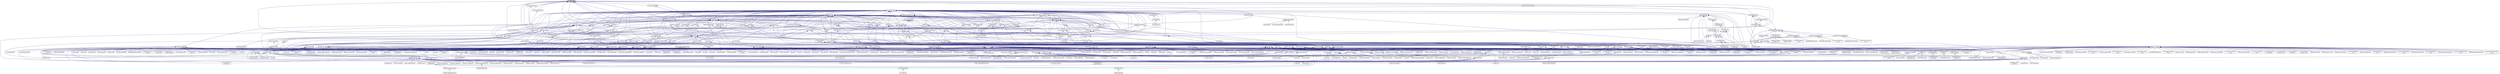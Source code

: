digraph "predicates.hpp"
{
  edge [fontname="Helvetica",fontsize="10",labelfontname="Helvetica",labelfontsize="10"];
  node [fontname="Helvetica",fontsize="10",shape=record];
  Node33 [label="predicates.hpp",height=0.2,width=0.4,color="black", fillcolor="grey75", style="filled", fontcolor="black"];
  Node33 -> Node34 [dir="back",color="midnightblue",fontsize="10",style="solid",fontname="Helvetica"];
  Node34 [label="adjacent_find.hpp",height=0.2,width=0.4,color="black", fillcolor="white", style="filled",URL="$d6/d68/adjacent__find_8hpp.html"];
  Node34 -> Node35 [dir="back",color="midnightblue",fontsize="10",style="solid",fontname="Helvetica"];
  Node35 [label="parallel_adjacent_find.hpp",height=0.2,width=0.4,color="black", fillcolor="white", style="filled",URL="$df/d90/parallel__adjacent__find_8hpp.html"];
  Node35 -> Node36 [dir="back",color="midnightblue",fontsize="10",style="solid",fontname="Helvetica"];
  Node36 [label="adjacentfind.cpp",height=0.2,width=0.4,color="black", fillcolor="white", style="filled",URL="$d2/d99/adjacentfind_8cpp.html"];
  Node35 -> Node37 [dir="back",color="midnightblue",fontsize="10",style="solid",fontname="Helvetica"];
  Node37 [label="adjacentfind_bad_alloc.cpp",height=0.2,width=0.4,color="black", fillcolor="white", style="filled",URL="$d3/d2a/adjacentfind__bad__alloc_8cpp.html"];
  Node35 -> Node38 [dir="back",color="midnightblue",fontsize="10",style="solid",fontname="Helvetica"];
  Node38 [label="adjacentfind_binary.cpp",height=0.2,width=0.4,color="black", fillcolor="white", style="filled",URL="$d3/db1/adjacentfind__binary_8cpp.html"];
  Node35 -> Node39 [dir="back",color="midnightblue",fontsize="10",style="solid",fontname="Helvetica"];
  Node39 [label="adjacentfind_binary\l_bad_alloc.cpp",height=0.2,width=0.4,color="black", fillcolor="white", style="filled",URL="$d6/d81/adjacentfind__binary__bad__alloc_8cpp.html"];
  Node35 -> Node40 [dir="back",color="midnightblue",fontsize="10",style="solid",fontname="Helvetica"];
  Node40 [label="adjacentfind_binary\l_exception.cpp",height=0.2,width=0.4,color="black", fillcolor="white", style="filled",URL="$d8/da8/adjacentfind__binary__exception_8cpp.html"];
  Node35 -> Node41 [dir="back",color="midnightblue",fontsize="10",style="solid",fontname="Helvetica"];
  Node41 [label="adjacentfind_exception.cpp",height=0.2,width=0.4,color="black", fillcolor="white", style="filled",URL="$de/d40/adjacentfind__exception_8cpp.html"];
  Node34 -> Node42 [dir="back",color="midnightblue",fontsize="10",style="solid",fontname="Helvetica"];
  Node42 [label="algorithm.hpp",height=0.2,width=0.4,color="black", fillcolor="white", style="filled",URL="$de/d55/algorithm_8hpp.html"];
  Node42 -> Node43 [dir="back",color="midnightblue",fontsize="10",style="solid",fontname="Helvetica"];
  Node43 [label="parallel_algorithm.hpp",height=0.2,width=0.4,color="black", fillcolor="white", style="filled",URL="$d9/db1/parallel__algorithm_8hpp.html"];
  Node43 -> Node44 [dir="back",color="midnightblue",fontsize="10",style="solid",fontname="Helvetica"];
  Node44 [label="1d_stencil_4.cpp",height=0.2,width=0.4,color="black", fillcolor="white", style="filled",URL="$d1/d7d/1d__stencil__4_8cpp.html"];
  Node43 -> Node45 [dir="back",color="midnightblue",fontsize="10",style="solid",fontname="Helvetica"];
  Node45 [label="1d_stencil_4_parallel.cpp",height=0.2,width=0.4,color="black", fillcolor="white", style="filled",URL="$d6/d05/1d__stencil__4__parallel_8cpp.html"];
  Node43 -> Node46 [dir="back",color="midnightblue",fontsize="10",style="solid",fontname="Helvetica"];
  Node46 [label="1d_stencil_4_repart.cpp",height=0.2,width=0.4,color="black", fillcolor="white", style="filled",URL="$d0/d6b/1d__stencil__4__repart_8cpp.html"];
  Node43 -> Node47 [dir="back",color="midnightblue",fontsize="10",style="solid",fontname="Helvetica"];
  Node47 [label="1d_stencil_4_throttle.cpp",height=0.2,width=0.4,color="black", fillcolor="white", style="filled",URL="$d6/de5/1d__stencil__4__throttle_8cpp.html"];
  Node43 -> Node48 [dir="back",color="midnightblue",fontsize="10",style="solid",fontname="Helvetica"];
  Node48 [label="safe_object.cpp",height=0.2,width=0.4,color="black", fillcolor="white", style="filled",URL="$dd/d52/safe__object_8cpp.html"];
  Node43 -> Node49 [dir="back",color="midnightblue",fontsize="10",style="solid",fontname="Helvetica"];
  Node49 [label="vector_counting_dotproduct.cpp",height=0.2,width=0.4,color="black", fillcolor="white", style="filled",URL="$df/de9/vector__counting__dotproduct_8cpp.html"];
  Node43 -> Node50 [dir="back",color="midnightblue",fontsize="10",style="solid",fontname="Helvetica"];
  Node50 [label="vector_zip_dotproduct.cpp",height=0.2,width=0.4,color="black", fillcolor="white", style="filled",URL="$dc/d18/vector__zip__dotproduct_8cpp.html"];
  Node43 -> Node51 [dir="back",color="midnightblue",fontsize="10",style="solid",fontname="Helvetica"];
  Node51 [label="transpose_await.cpp",height=0.2,width=0.4,color="black", fillcolor="white", style="filled",URL="$de/d68/transpose__await_8cpp.html"];
  Node43 -> Node52 [dir="back",color="midnightblue",fontsize="10",style="solid",fontname="Helvetica"];
  Node52 [label="transpose_block.cpp",height=0.2,width=0.4,color="black", fillcolor="white", style="filled",URL="$d0/de1/transpose__block_8cpp.html"];
  Node43 -> Node53 [dir="back",color="midnightblue",fontsize="10",style="solid",fontname="Helvetica"];
  Node53 [label="transpose_block_numa.cpp",height=0.2,width=0.4,color="black", fillcolor="white", style="filled",URL="$dd/d3b/transpose__block__numa_8cpp.html"];
  Node43 -> Node54 [dir="back",color="midnightblue",fontsize="10",style="solid",fontname="Helvetica"];
  Node54 [label="transpose_smp.cpp",height=0.2,width=0.4,color="black", fillcolor="white", style="filled",URL="$d2/d99/transpose__smp_8cpp.html"];
  Node43 -> Node55 [dir="back",color="midnightblue",fontsize="10",style="solid",fontname="Helvetica"];
  Node55 [label="transpose_smp_block.cpp",height=0.2,width=0.4,color="black", fillcolor="white", style="filled",URL="$da/d4d/transpose__smp__block_8cpp.html"];
  Node43 -> Node56 [dir="back",color="midnightblue",fontsize="10",style="solid",fontname="Helvetica"];
  Node56 [label="foreach_scaling.cpp",height=0.2,width=0.4,color="black", fillcolor="white", style="filled",URL="$d4/d94/foreach__scaling_8cpp.html"];
  Node43 -> Node57 [dir="back",color="midnightblue",fontsize="10",style="solid",fontname="Helvetica"];
  Node57 [label="partitioned_vector\l_foreach.cpp",height=0.2,width=0.4,color="black", fillcolor="white", style="filled",URL="$df/d5f/partitioned__vector__foreach_8cpp.html"];
  Node43 -> Node58 [dir="back",color="midnightblue",fontsize="10",style="solid",fontname="Helvetica"];
  Node58 [label="is_executor_1691.cpp",height=0.2,width=0.4,color="black", fillcolor="white", style="filled",URL="$d2/d1e/is__executor__1691_8cpp.html"];
  Node43 -> Node59 [dir="back",color="midnightblue",fontsize="10",style="solid",fontname="Helvetica"];
  Node59 [label="static_chunker_2282.cpp",height=0.2,width=0.4,color="black", fillcolor="white", style="filled",URL="$d5/d52/static__chunker__2282_8cpp.html"];
  Node43 -> Node60 [dir="back",color="midnightblue",fontsize="10",style="solid",fontname="Helvetica"];
  Node60 [label="foreach_tests_projection.hpp",height=0.2,width=0.4,color="black", fillcolor="white", style="filled",URL="$dd/d98/algorithms_2foreach__tests__projection_8hpp.html"];
  Node60 -> Node61 [dir="back",color="midnightblue",fontsize="10",style="solid",fontname="Helvetica"];
  Node61 [label="foreach_projection.cpp",height=0.2,width=0.4,color="black", fillcolor="white", style="filled",URL="$d3/d3e/foreach__projection_8cpp.html"];
  Node43 -> Node62 [dir="back",color="midnightblue",fontsize="10",style="solid",fontname="Helvetica"];
  Node62 [label="persistent_executor\l_parameters.cpp",height=0.2,width=0.4,color="black", fillcolor="white", style="filled",URL="$db/d9b/persistent__executor__parameters_8cpp.html"];
  Node42 -> Node63 [dir="back",color="midnightblue",fontsize="10",style="solid",fontname="Helvetica"];
  Node63 [label="parallel_container\l_algorithm.hpp",height=0.2,width=0.4,color="black", fillcolor="white", style="filled",URL="$d4/d28/parallel__container__algorithm_8hpp.html"];
  Node63 -> Node64 [dir="back",color="midnightblue",fontsize="10",style="solid",fontname="Helvetica"];
  Node64 [label="foreach_tests.hpp",height=0.2,width=0.4,color="black", fillcolor="white", style="filled",URL="$d1/da3/container__algorithms_2foreach__tests_8hpp.html"];
  Node64 -> Node65 [dir="back",color="midnightblue",fontsize="10",style="solid",fontname="Helvetica"];
  Node65 [label="foreach_range.cpp",height=0.2,width=0.4,color="black", fillcolor="white", style="filled",URL="$d1/d8e/foreach__range_8cpp.html"];
  Node63 -> Node66 [dir="back",color="midnightblue",fontsize="10",style="solid",fontname="Helvetica"];
  Node66 [label="foreach_tests_projection.hpp",height=0.2,width=0.4,color="black", fillcolor="white", style="filled",URL="$d4/d89/container__algorithms_2foreach__tests__projection_8hpp.html"];
  Node66 -> Node67 [dir="back",color="midnightblue",fontsize="10",style="solid",fontname="Helvetica"];
  Node67 [label="foreach_range_projection.cpp",height=0.2,width=0.4,color="black", fillcolor="white", style="filled",URL="$d6/d56/foreach__range__projection_8cpp.html"];
  Node63 -> Node68 [dir="back",color="midnightblue",fontsize="10",style="solid",fontname="Helvetica"];
  Node68 [label="sort_range_tests.hpp",height=0.2,width=0.4,color="black", fillcolor="white", style="filled",URL="$df/d52/sort__range__tests_8hpp.html"];
  Node68 -> Node69 [dir="back",color="midnightblue",fontsize="10",style="solid",fontname="Helvetica"];
  Node69 [label="sort_range.cpp",height=0.2,width=0.4,color="black", fillcolor="white", style="filled",URL="$dd/d6a/sort__range_8cpp.html"];
  Node42 -> Node70 [dir="back",color="midnightblue",fontsize="10",style="solid",fontname="Helvetica"];
  Node70 [label="container_algorithms.hpp",height=0.2,width=0.4,color="black", fillcolor="white", style="filled",URL="$de/da1/container__algorithms_8hpp.html"];
  Node70 -> Node63 [dir="back",color="midnightblue",fontsize="10",style="solid",fontname="Helvetica"];
  Node42 -> Node71 [dir="back",color="midnightblue",fontsize="10",style="solid",fontname="Helvetica"];
  Node71 [label="segmented_algorithm.hpp",height=0.2,width=0.4,color="black", fillcolor="white", style="filled",URL="$d2/d57/segmented__algorithm_8hpp.html"];
  Node42 -> Node72 [dir="back",color="midnightblue",fontsize="10",style="solid",fontname="Helvetica"];
  Node72 [label="findfirstof_binary.cpp",height=0.2,width=0.4,color="black", fillcolor="white", style="filled",URL="$db/da2/findfirstof__binary_8cpp.html"];
  Node42 -> Node73 [dir="back",color="midnightblue",fontsize="10",style="solid",fontname="Helvetica"];
  Node73 [label="reduce_by_key.cpp",height=0.2,width=0.4,color="black", fillcolor="white", style="filled",URL="$dd/dde/reduce__by__key_8cpp.html"];
  Node42 -> Node74 [dir="back",color="midnightblue",fontsize="10",style="solid",fontname="Helvetica"];
  Node74 [label="sort_by_key.cpp",height=0.2,width=0.4,color="black", fillcolor="white", style="filled",URL="$df/daa/sort__by__key_8cpp.html"];
  Node33 -> Node75 [dir="back",color="midnightblue",fontsize="10",style="solid",fontname="Helvetica"];
  Node75 [label="copy.hpp",height=0.2,width=0.4,color="black", fillcolor="white", style="filled",URL="$d3/d90/algorithms_2copy_8hpp.html"];
  Node75 -> Node76 [dir="back",color="midnightblue",fontsize="10",style="solid",fontname="Helvetica"];
  Node76 [label="parallel_copy.hpp",height=0.2,width=0.4,color="black", fillcolor="white", style="filled",URL="$d8/d06/parallel__copy_8hpp.html"];
  Node76 -> Node77 [dir="back",color="midnightblue",fontsize="10",style="solid",fontname="Helvetica"];
  Node77 [label="cublas_matmul.cpp",height=0.2,width=0.4,color="black", fillcolor="white", style="filled",URL="$dd/d84/cublas__matmul_8cpp.html"];
  Node76 -> Node78 [dir="back",color="midnightblue",fontsize="10",style="solid",fontname="Helvetica"];
  Node78 [label="stream.cpp",height=0.2,width=0.4,color="black", fillcolor="white", style="filled",URL="$da/d5f/stream_8cpp.html"];
  Node76 -> Node79 [dir="back",color="midnightblue",fontsize="10",style="solid",fontname="Helvetica"];
  Node79 [label="benchmark_partition.cpp",height=0.2,width=0.4,color="black", fillcolor="white", style="filled",URL="$d9/d88/benchmark__partition_8cpp.html"];
  Node76 -> Node80 [dir="back",color="midnightblue",fontsize="10",style="solid",fontname="Helvetica"];
  Node80 [label="scan_shortlength.cpp",height=0.2,width=0.4,color="black", fillcolor="white", style="filled",URL="$de/d75/scan__shortlength_8cpp.html"];
  Node76 -> Node81 [dir="back",color="midnightblue",fontsize="10",style="solid",fontname="Helvetica"];
  Node81 [label="copy.cpp",height=0.2,width=0.4,color="black", fillcolor="white", style="filled",URL="$d9/d54/copy_8cpp.html"];
  Node76 -> Node82 [dir="back",color="midnightblue",fontsize="10",style="solid",fontname="Helvetica"];
  Node82 [label="copyif_bad_alloc.cpp",height=0.2,width=0.4,color="black", fillcolor="white", style="filled",URL="$d0/ddd/copyif__bad__alloc_8cpp.html"];
  Node76 -> Node83 [dir="back",color="midnightblue",fontsize="10",style="solid",fontname="Helvetica"];
  Node83 [label="copyif_exception.cpp",height=0.2,width=0.4,color="black", fillcolor="white", style="filled",URL="$dc/d81/copyif__exception_8cpp.html"];
  Node76 -> Node84 [dir="back",color="midnightblue",fontsize="10",style="solid",fontname="Helvetica"];
  Node84 [label="copyif_forward.cpp",height=0.2,width=0.4,color="black", fillcolor="white", style="filled",URL="$d3/d04/copyif__forward_8cpp.html"];
  Node76 -> Node85 [dir="back",color="midnightblue",fontsize="10",style="solid",fontname="Helvetica"];
  Node85 [label="copyif_input.cpp",height=0.2,width=0.4,color="black", fillcolor="white", style="filled",URL="$d5/d41/copyif__input_8cpp.html"];
  Node76 -> Node86 [dir="back",color="midnightblue",fontsize="10",style="solid",fontname="Helvetica"];
  Node86 [label="copyif_random.cpp",height=0.2,width=0.4,color="black", fillcolor="white", style="filled",URL="$dc/d22/copyif__random_8cpp.html"];
  Node76 -> Node87 [dir="back",color="midnightblue",fontsize="10",style="solid",fontname="Helvetica"];
  Node87 [label="copyn.cpp",height=0.2,width=0.4,color="black", fillcolor="white", style="filled",URL="$d3/d44/copyn_8cpp.html"];
  Node76 -> Node88 [dir="back",color="midnightblue",fontsize="10",style="solid",fontname="Helvetica"];
  Node88 [label="copy_range.cpp",height=0.2,width=0.4,color="black", fillcolor="white", style="filled",URL="$d8/d92/copy__range_8cpp.html"];
  Node76 -> Node89 [dir="back",color="midnightblue",fontsize="10",style="solid",fontname="Helvetica"];
  Node89 [label="copyif_range.cpp",height=0.2,width=0.4,color="black", fillcolor="white", style="filled",URL="$dc/dff/copyif__range_8cpp.html"];
  Node76 -> Node90 [dir="back",color="midnightblue",fontsize="10",style="solid",fontname="Helvetica"];
  Node90 [label="partitioned_vector\l_copy.cpp",height=0.2,width=0.4,color="black", fillcolor="white", style="filled",URL="$d9/d91/partitioned__vector__copy_8cpp.html"];
  Node75 -> Node42 [dir="back",color="midnightblue",fontsize="10",style="solid",fontname="Helvetica"];
  Node75 -> Node91 [dir="back",color="midnightblue",fontsize="10",style="solid",fontname="Helvetica"];
  Node91 [label="reduce_by_key.hpp",height=0.2,width=0.4,color="black", fillcolor="white", style="filled",URL="$d9/d4a/reduce__by__key_8hpp.html"];
  Node91 -> Node92 [dir="back",color="midnightblue",fontsize="10",style="solid",fontname="Helvetica"];
  Node92 [label="parallel_reduce.hpp",height=0.2,width=0.4,color="black", fillcolor="white", style="filled",URL="$d4/d04/parallel__reduce_8hpp.html"];
  Node92 -> Node93 [dir="back",color="midnightblue",fontsize="10",style="solid",fontname="Helvetica"];
  Node93 [label="reduce_.cpp",height=0.2,width=0.4,color="black", fillcolor="white", style="filled",URL="$d5/d03/reduce___8cpp.html"];
  Node92 -> Node94 [dir="back",color="midnightblue",fontsize="10",style="solid",fontname="Helvetica"];
  Node94 [label="partitioned_vector\l_reduce.cpp",height=0.2,width=0.4,color="black", fillcolor="white", style="filled",URL="$d0/d35/partitioned__vector__reduce_8cpp.html"];
  Node91 -> Node73 [dir="back",color="midnightblue",fontsize="10",style="solid",fontname="Helvetica"];
  Node75 -> Node95 [dir="back",color="midnightblue",fontsize="10",style="solid",fontname="Helvetica"];
  Node95 [label="remove_copy.hpp",height=0.2,width=0.4,color="black", fillcolor="white", style="filled",URL="$d6/db8/algorithms_2remove__copy_8hpp.html"];
  Node95 -> Node96 [dir="back",color="midnightblue",fontsize="10",style="solid",fontname="Helvetica"];
  Node96 [label="parallel_remove_copy.hpp",height=0.2,width=0.4,color="black", fillcolor="white", style="filled",URL="$d3/d53/parallel__remove__copy_8hpp.html"];
  Node96 -> Node80 [dir="back",color="midnightblue",fontsize="10",style="solid",fontname="Helvetica"];
  Node96 -> Node97 [dir="back",color="midnightblue",fontsize="10",style="solid",fontname="Helvetica"];
  Node97 [label="remove_copy.cpp",height=0.2,width=0.4,color="black", fillcolor="white", style="filled",URL="$de/db8/remove__copy_8cpp.html"];
  Node96 -> Node98 [dir="back",color="midnightblue",fontsize="10",style="solid",fontname="Helvetica"];
  Node98 [label="remove_copy_if.cpp",height=0.2,width=0.4,color="black", fillcolor="white", style="filled",URL="$d1/d0f/remove__copy__if_8cpp.html"];
  Node96 -> Node99 [dir="back",color="midnightblue",fontsize="10",style="solid",fontname="Helvetica"];
  Node99 [label="remove_copy_if_range.cpp",height=0.2,width=0.4,color="black", fillcolor="white", style="filled",URL="$df/d42/remove__copy__if__range_8cpp.html"];
  Node96 -> Node100 [dir="back",color="midnightblue",fontsize="10",style="solid",fontname="Helvetica"];
  Node100 [label="remove_copy_range.cpp",height=0.2,width=0.4,color="black", fillcolor="white", style="filled",URL="$dd/d90/remove__copy__range_8cpp.html"];
  Node95 -> Node42 [dir="back",color="midnightblue",fontsize="10",style="solid",fontname="Helvetica"];
  Node95 -> Node101 [dir="back",color="midnightblue",fontsize="10",style="solid",fontname="Helvetica"];
  Node101 [label="remove_copy.hpp",height=0.2,width=0.4,color="black", fillcolor="white", style="filled",URL="$d5/d0b/container__algorithms_2remove__copy_8hpp.html"];
  Node101 -> Node96 [dir="back",color="midnightblue",fontsize="10",style="solid",fontname="Helvetica"];
  Node101 -> Node70 [dir="back",color="midnightblue",fontsize="10",style="solid",fontname="Helvetica"];
  Node75 -> Node102 [dir="back",color="midnightblue",fontsize="10",style="solid",fontname="Helvetica"];
  Node102 [label="reverse.hpp",height=0.2,width=0.4,color="black", fillcolor="white", style="filled",URL="$d2/df8/algorithms_2reverse_8hpp.html"];
  Node102 -> Node103 [dir="back",color="midnightblue",fontsize="10",style="solid",fontname="Helvetica"];
  Node103 [label="parallel_reverse.hpp",height=0.2,width=0.4,color="black", fillcolor="white", style="filled",URL="$d0/d25/parallel__reverse_8hpp.html"];
  Node103 -> Node104 [dir="back",color="midnightblue",fontsize="10",style="solid",fontname="Helvetica"];
  Node104 [label="reverse.cpp",height=0.2,width=0.4,color="black", fillcolor="white", style="filled",URL="$d8/dc4/reverse_8cpp.html"];
  Node103 -> Node105 [dir="back",color="midnightblue",fontsize="10",style="solid",fontname="Helvetica"];
  Node105 [label="reverse_copy.cpp",height=0.2,width=0.4,color="black", fillcolor="white", style="filled",URL="$dd/d14/reverse__copy_8cpp.html"];
  Node103 -> Node106 [dir="back",color="midnightblue",fontsize="10",style="solid",fontname="Helvetica"];
  Node106 [label="reverse_copy_range.cpp",height=0.2,width=0.4,color="black", fillcolor="white", style="filled",URL="$dc/d43/reverse__copy__range_8cpp.html"];
  Node103 -> Node107 [dir="back",color="midnightblue",fontsize="10",style="solid",fontname="Helvetica"];
  Node107 [label="reverse_range.cpp",height=0.2,width=0.4,color="black", fillcolor="white", style="filled",URL="$df/de9/reverse__range_8cpp.html"];
  Node102 -> Node42 [dir="back",color="midnightblue",fontsize="10",style="solid",fontname="Helvetica"];
  Node102 -> Node108 [dir="back",color="midnightblue",fontsize="10",style="solid",fontname="Helvetica"];
  Node108 [label="rotate.hpp",height=0.2,width=0.4,color="black", fillcolor="white", style="filled",URL="$da/df0/algorithms_2rotate_8hpp.html"];
  Node108 -> Node109 [dir="back",color="midnightblue",fontsize="10",style="solid",fontname="Helvetica"];
  Node109 [label="parallel_rotate.hpp",height=0.2,width=0.4,color="black", fillcolor="white", style="filled",URL="$db/dcd/parallel__rotate_8hpp.html"];
  Node109 -> Node110 [dir="back",color="midnightblue",fontsize="10",style="solid",fontname="Helvetica"];
  Node110 [label="rotate.cpp",height=0.2,width=0.4,color="black", fillcolor="white", style="filled",URL="$d7/d5d/rotate_8cpp.html"];
  Node109 -> Node111 [dir="back",color="midnightblue",fontsize="10",style="solid",fontname="Helvetica"];
  Node111 [label="rotate_copy.cpp",height=0.2,width=0.4,color="black", fillcolor="white", style="filled",URL="$da/d77/rotate__copy_8cpp.html"];
  Node109 -> Node112 [dir="back",color="midnightblue",fontsize="10",style="solid",fontname="Helvetica"];
  Node112 [label="rotate_copy_range.cpp",height=0.2,width=0.4,color="black", fillcolor="white", style="filled",URL="$df/d8b/rotate__copy__range_8cpp.html"];
  Node109 -> Node113 [dir="back",color="midnightblue",fontsize="10",style="solid",fontname="Helvetica"];
  Node113 [label="rotate_range.cpp",height=0.2,width=0.4,color="black", fillcolor="white", style="filled",URL="$d5/d40/rotate__range_8cpp.html"];
  Node108 -> Node42 [dir="back",color="midnightblue",fontsize="10",style="solid",fontname="Helvetica"];
  Node108 -> Node114 [dir="back",color="midnightblue",fontsize="10",style="solid",fontname="Helvetica"];
  Node114 [label="rotate.hpp",height=0.2,width=0.4,color="black", fillcolor="white", style="filled",URL="$da/d1b/container__algorithms_2rotate_8hpp.html"];
  Node114 -> Node109 [dir="back",color="midnightblue",fontsize="10",style="solid",fontname="Helvetica"];
  Node114 -> Node70 [dir="back",color="midnightblue",fontsize="10",style="solid",fontname="Helvetica"];
  Node102 -> Node115 [dir="back",color="midnightblue",fontsize="10",style="solid",fontname="Helvetica"];
  Node115 [label="reverse.hpp",height=0.2,width=0.4,color="black", fillcolor="white", style="filled",URL="$db/dd1/container__algorithms_2reverse_8hpp.html"];
  Node115 -> Node103 [dir="back",color="midnightblue",fontsize="10",style="solid",fontname="Helvetica"];
  Node115 -> Node70 [dir="back",color="midnightblue",fontsize="10",style="solid",fontname="Helvetica"];
  Node75 -> Node108 [dir="back",color="midnightblue",fontsize="10",style="solid",fontname="Helvetica"];
  Node75 -> Node116 [dir="back",color="midnightblue",fontsize="10",style="solid",fontname="Helvetica"];
  Node116 [label="set_difference.hpp",height=0.2,width=0.4,color="black", fillcolor="white", style="filled",URL="$d9/d20/set__difference_8hpp.html"];
  Node116 -> Node117 [dir="back",color="midnightblue",fontsize="10",style="solid",fontname="Helvetica"];
  Node117 [label="parallel_set_operations.hpp",height=0.2,width=0.4,color="black", fillcolor="white", style="filled",URL="$d6/d3c/parallel__set__operations_8hpp.html"];
  Node117 -> Node118 [dir="back",color="midnightblue",fontsize="10",style="solid",fontname="Helvetica"];
  Node118 [label="includes.cpp",height=0.2,width=0.4,color="black", fillcolor="white", style="filled",URL="$dc/d10/includes_8cpp.html"];
  Node117 -> Node119 [dir="back",color="midnightblue",fontsize="10",style="solid",fontname="Helvetica"];
  Node119 [label="set_difference.cpp",height=0.2,width=0.4,color="black", fillcolor="white", style="filled",URL="$d5/d98/set__difference_8cpp.html"];
  Node117 -> Node120 [dir="back",color="midnightblue",fontsize="10",style="solid",fontname="Helvetica"];
  Node120 [label="set_intersection.cpp",height=0.2,width=0.4,color="black", fillcolor="white", style="filled",URL="$dd/d83/set__intersection_8cpp.html"];
  Node117 -> Node121 [dir="back",color="midnightblue",fontsize="10",style="solid",fontname="Helvetica"];
  Node121 [label="set_symmetric_difference.cpp",height=0.2,width=0.4,color="black", fillcolor="white", style="filled",URL="$d4/d0c/set__symmetric__difference_8cpp.html"];
  Node117 -> Node122 [dir="back",color="midnightblue",fontsize="10",style="solid",fontname="Helvetica"];
  Node122 [label="set_union.cpp",height=0.2,width=0.4,color="black", fillcolor="white", style="filled",URL="$d7/d76/set__union_8cpp.html"];
  Node116 -> Node42 [dir="back",color="midnightblue",fontsize="10",style="solid",fontname="Helvetica"];
  Node75 -> Node123 [dir="back",color="midnightblue",fontsize="10",style="solid",fontname="Helvetica"];
  Node123 [label="set_intersection.hpp",height=0.2,width=0.4,color="black", fillcolor="white", style="filled",URL="$d1/dd5/set__intersection_8hpp.html"];
  Node123 -> Node117 [dir="back",color="midnightblue",fontsize="10",style="solid",fontname="Helvetica"];
  Node123 -> Node42 [dir="back",color="midnightblue",fontsize="10",style="solid",fontname="Helvetica"];
  Node75 -> Node124 [dir="back",color="midnightblue",fontsize="10",style="solid",fontname="Helvetica"];
  Node124 [label="set_symmetric_difference.hpp",height=0.2,width=0.4,color="black", fillcolor="white", style="filled",URL="$de/da4/set__symmetric__difference_8hpp.html"];
  Node124 -> Node117 [dir="back",color="midnightblue",fontsize="10",style="solid",fontname="Helvetica"];
  Node124 -> Node42 [dir="back",color="midnightblue",fontsize="10",style="solid",fontname="Helvetica"];
  Node75 -> Node125 [dir="back",color="midnightblue",fontsize="10",style="solid",fontname="Helvetica"];
  Node125 [label="set_union.hpp",height=0.2,width=0.4,color="black", fillcolor="white", style="filled",URL="$d9/d1a/set__union_8hpp.html"];
  Node125 -> Node117 [dir="back",color="midnightblue",fontsize="10",style="solid",fontname="Helvetica"];
  Node125 -> Node42 [dir="back",color="midnightblue",fontsize="10",style="solid",fontname="Helvetica"];
  Node75 -> Node126 [dir="back",color="midnightblue",fontsize="10",style="solid",fontname="Helvetica"];
  Node126 [label="copy.hpp",height=0.2,width=0.4,color="black", fillcolor="white", style="filled",URL="$dc/de5/container__algorithms_2copy_8hpp.html"];
  Node126 -> Node76 [dir="back",color="midnightblue",fontsize="10",style="solid",fontname="Helvetica"];
  Node126 -> Node70 [dir="back",color="midnightblue",fontsize="10",style="solid",fontname="Helvetica"];
  Node33 -> Node127 [dir="back",color="midnightblue",fontsize="10",style="solid",fontname="Helvetica"];
  Node127 [label="equal.hpp",height=0.2,width=0.4,color="black", fillcolor="white", style="filled",URL="$dc/d0a/equal_8hpp.html"];
  Node127 -> Node128 [dir="back",color="midnightblue",fontsize="10",style="solid",fontname="Helvetica"];
  Node128 [label="parallel_equal.hpp",height=0.2,width=0.4,color="black", fillcolor="white", style="filled",URL="$d2/d35/parallel__equal_8hpp.html"];
  Node128 -> Node129 [dir="back",color="midnightblue",fontsize="10",style="solid",fontname="Helvetica"];
  Node129 [label="equal.cpp",height=0.2,width=0.4,color="black", fillcolor="white", style="filled",URL="$df/d99/equal_8cpp.html"];
  Node128 -> Node130 [dir="back",color="midnightblue",fontsize="10",style="solid",fontname="Helvetica"];
  Node130 [label="equal_binary.cpp",height=0.2,width=0.4,color="black", fillcolor="white", style="filled",URL="$d2/ddd/equal__binary_8cpp.html"];
  Node127 -> Node42 [dir="back",color="midnightblue",fontsize="10",style="solid",fontname="Helvetica"];
  Node33 -> Node131 [dir="back",color="midnightblue",fontsize="10",style="solid",fontname="Helvetica"];
  Node131 [label="find.hpp",height=0.2,width=0.4,color="black", fillcolor="white", style="filled",URL="$d5/dc1/algorithms_2find_8hpp.html"];
  Node131 -> Node132 [dir="back",color="midnightblue",fontsize="10",style="solid",fontname="Helvetica"];
  Node132 [label="parallel_find.hpp",height=0.2,width=0.4,color="black", fillcolor="white", style="filled",URL="$d3/da7/parallel__find_8hpp.html"];
  Node132 -> Node133 [dir="back",color="midnightblue",fontsize="10",style="solid",fontname="Helvetica"];
  Node133 [label="minimal_findend.cpp",height=0.2,width=0.4,color="black", fillcolor="white", style="filled",URL="$da/d34/minimal__findend_8cpp.html"];
  Node132 -> Node134 [dir="back",color="midnightblue",fontsize="10",style="solid",fontname="Helvetica"];
  Node134 [label="find.cpp",height=0.2,width=0.4,color="black", fillcolor="white", style="filled",URL="$d4/dfc/find_8cpp.html"];
  Node132 -> Node135 [dir="back",color="midnightblue",fontsize="10",style="solid",fontname="Helvetica"];
  Node135 [label="findend.cpp",height=0.2,width=0.4,color="black", fillcolor="white", style="filled",URL="$de/d27/findend_8cpp.html"];
  Node132 -> Node136 [dir="back",color="midnightblue",fontsize="10",style="solid",fontname="Helvetica"];
  Node136 [label="findfirstof.cpp",height=0.2,width=0.4,color="black", fillcolor="white", style="filled",URL="$da/d85/findfirstof_8cpp.html"];
  Node132 -> Node72 [dir="back",color="midnightblue",fontsize="10",style="solid",fontname="Helvetica"];
  Node132 -> Node137 [dir="back",color="midnightblue",fontsize="10",style="solid",fontname="Helvetica"];
  Node137 [label="findif.cpp",height=0.2,width=0.4,color="black", fillcolor="white", style="filled",URL="$d4/d38/findif_8cpp.html"];
  Node132 -> Node138 [dir="back",color="midnightblue",fontsize="10",style="solid",fontname="Helvetica"];
  Node138 [label="findifnot.cpp",height=0.2,width=0.4,color="black", fillcolor="white", style="filled",URL="$dd/df5/findifnot_8cpp.html"];
  Node132 -> Node139 [dir="back",color="midnightblue",fontsize="10",style="solid",fontname="Helvetica"];
  Node139 [label="findifnot_bad_alloc.cpp",height=0.2,width=0.4,color="black", fillcolor="white", style="filled",URL="$df/de4/findifnot__bad__alloc_8cpp.html"];
  Node132 -> Node140 [dir="back",color="midnightblue",fontsize="10",style="solid",fontname="Helvetica"];
  Node140 [label="findifnot_exception.cpp",height=0.2,width=0.4,color="black", fillcolor="white", style="filled",URL="$dc/d17/findifnot__exception_8cpp.html"];
  Node132 -> Node141 [dir="back",color="midnightblue",fontsize="10",style="solid",fontname="Helvetica"];
  Node141 [label="partitioned_vector\l_find.cpp",height=0.2,width=0.4,color="black", fillcolor="white", style="filled",URL="$d7/d04/partitioned__vector__find_8cpp.html"];
  Node131 -> Node42 [dir="back",color="midnightblue",fontsize="10",style="solid",fontname="Helvetica"];
  Node131 -> Node142 [dir="back",color="midnightblue",fontsize="10",style="solid",fontname="Helvetica"];
  Node142 [label="find.hpp",height=0.2,width=0.4,color="black", fillcolor="white", style="filled",URL="$d4/d1f/segmented__algorithms_2find_8hpp.html"];
  Node142 -> Node132 [dir="back",color="midnightblue",fontsize="10",style="solid",fontname="Helvetica"];
  Node33 -> Node143 [dir="back",color="midnightblue",fontsize="10",style="solid",fontname="Helvetica"];
  Node143 [label="for_loop.hpp",height=0.2,width=0.4,color="black", fillcolor="white", style="filled",URL="$de/dee/for__loop_8hpp.html"];
  Node143 -> Node144 [dir="back",color="midnightblue",fontsize="10",style="solid",fontname="Helvetica"];
  Node144 [label="oversubscribing_resource\l_partitioner.cpp",height=0.2,width=0.4,color="black", fillcolor="white", style="filled",URL="$dd/dee/oversubscribing__resource__partitioner_8cpp.html"];
  Node143 -> Node145 [dir="back",color="midnightblue",fontsize="10",style="solid",fontname="Helvetica"];
  Node145 [label="simple_resource_partitioner.cpp",height=0.2,width=0.4,color="black", fillcolor="white", style="filled",URL="$d5/df9/simple__resource__partitioner_8cpp.html"];
  Node143 -> Node146 [dir="back",color="midnightblue",fontsize="10",style="solid",fontname="Helvetica"];
  Node146 [label="parallel_for_loop.hpp",height=0.2,width=0.4,color="black", fillcolor="white", style="filled",URL="$d4/d71/parallel__for__loop_8hpp.html"];
  Node146 -> Node77 [dir="back",color="midnightblue",fontsize="10",style="solid",fontname="Helvetica"];
  Node146 -> Node147 [dir="back",color="midnightblue",fontsize="10",style="solid",fontname="Helvetica"];
  Node147 [label="for_loop_2281.cpp",height=0.2,width=0.4,color="black", fillcolor="white", style="filled",URL="$de/d36/for__loop__2281_8cpp.html"];
  Node146 -> Node148 [dir="back",color="midnightblue",fontsize="10",style="solid",fontname="Helvetica"];
  Node148 [label="for_loop.cpp",height=0.2,width=0.4,color="black", fillcolor="white", style="filled",URL="$de/d62/for__loop_8cpp.html"];
  Node146 -> Node149 [dir="back",color="midnightblue",fontsize="10",style="solid",fontname="Helvetica"];
  Node149 [label="for_loop_induction.cpp",height=0.2,width=0.4,color="black", fillcolor="white", style="filled",URL="$dc/d69/for__loop__induction_8cpp.html"];
  Node146 -> Node150 [dir="back",color="midnightblue",fontsize="10",style="solid",fontname="Helvetica"];
  Node150 [label="for_loop_induction\l_async.cpp",height=0.2,width=0.4,color="black", fillcolor="white", style="filled",URL="$d6/dc7/for__loop__induction__async_8cpp.html"];
  Node146 -> Node151 [dir="back",color="midnightblue",fontsize="10",style="solid",fontname="Helvetica"];
  Node151 [label="for_loop_n.cpp",height=0.2,width=0.4,color="black", fillcolor="white", style="filled",URL="$de/da4/for__loop__n_8cpp.html"];
  Node146 -> Node152 [dir="back",color="midnightblue",fontsize="10",style="solid",fontname="Helvetica"];
  Node152 [label="for_loop_n_strided.cpp",height=0.2,width=0.4,color="black", fillcolor="white", style="filled",URL="$d8/d8f/for__loop__n__strided_8cpp.html"];
  Node146 -> Node153 [dir="back",color="midnightblue",fontsize="10",style="solid",fontname="Helvetica"];
  Node153 [label="for_loop_reduction.cpp",height=0.2,width=0.4,color="black", fillcolor="white", style="filled",URL="$d9/dcb/for__loop__reduction_8cpp.html"];
  Node146 -> Node154 [dir="back",color="midnightblue",fontsize="10",style="solid",fontname="Helvetica"];
  Node154 [label="for_loop_reduction\l_async.cpp",height=0.2,width=0.4,color="black", fillcolor="white", style="filled",URL="$d8/dfb/for__loop__reduction__async_8cpp.html"];
  Node146 -> Node155 [dir="back",color="midnightblue",fontsize="10",style="solid",fontname="Helvetica"];
  Node155 [label="for_loop_strided.cpp",height=0.2,width=0.4,color="black", fillcolor="white", style="filled",URL="$d1/d10/for__loop__strided_8cpp.html"];
  Node143 -> Node42 [dir="back",color="midnightblue",fontsize="10",style="solid",fontname="Helvetica"];
  Node33 -> Node156 [dir="back",color="midnightblue",fontsize="10",style="solid",fontname="Helvetica"];
  Node156 [label="for_loop_induction.hpp",height=0.2,width=0.4,color="black", fillcolor="white", style="filled",URL="$d7/d27/for__loop__induction_8hpp.html"];
  Node156 -> Node143 [dir="back",color="midnightblue",fontsize="10",style="solid",fontname="Helvetica"];
  Node33 -> Node157 [dir="back",color="midnightblue",fontsize="10",style="solid",fontname="Helvetica"];
  Node157 [label="for_loop_reduction.hpp",height=0.2,width=0.4,color="black", fillcolor="white", style="filled",URL="$db/d0b/for__loop__reduction_8hpp.html"];
  Node157 -> Node143 [dir="back",color="midnightblue",fontsize="10",style="solid",fontname="Helvetica"];
  Node33 -> Node158 [dir="back",color="midnightblue",fontsize="10",style="solid",fontname="Helvetica"];
  Node158 [label="includes.hpp",height=0.2,width=0.4,color="black", fillcolor="white", style="filled",URL="$d5/d6e/includes_8hpp.html"];
  Node158 -> Node117 [dir="back",color="midnightblue",fontsize="10",style="solid",fontname="Helvetica"];
  Node158 -> Node42 [dir="back",color="midnightblue",fontsize="10",style="solid",fontname="Helvetica"];
  Node33 -> Node159 [dir="back",color="midnightblue",fontsize="10",style="solid",fontname="Helvetica"];
  Node159 [label="lexicographical_compare.hpp",height=0.2,width=0.4,color="black", fillcolor="white", style="filled",URL="$d5/ddd/lexicographical__compare_8hpp.html"];
  Node159 -> Node160 [dir="back",color="midnightblue",fontsize="10",style="solid",fontname="Helvetica"];
  Node160 [label="parallel_lexicographical\l_compare.hpp",height=0.2,width=0.4,color="black", fillcolor="white", style="filled",URL="$d8/d1e/parallel__lexicographical__compare_8hpp.html"];
  Node160 -> Node161 [dir="back",color="midnightblue",fontsize="10",style="solid",fontname="Helvetica"];
  Node161 [label="lexicographical_compare.cpp",height=0.2,width=0.4,color="black", fillcolor="white", style="filled",URL="$dd/de6/lexicographical__compare_8cpp.html"];
  Node159 -> Node42 [dir="back",color="midnightblue",fontsize="10",style="solid",fontname="Helvetica"];
  Node33 -> Node162 [dir="back",color="midnightblue",fontsize="10",style="solid",fontname="Helvetica"];
  Node162 [label="merge.hpp",height=0.2,width=0.4,color="black", fillcolor="white", style="filled",URL="$d6/dc7/algorithms_2merge_8hpp.html"];
  Node162 -> Node163 [dir="back",color="midnightblue",fontsize="10",style="solid",fontname="Helvetica"];
  Node163 [label="parallel_merge.hpp",height=0.2,width=0.4,color="black", fillcolor="white", style="filled",URL="$da/d52/parallel__merge_8hpp.html"];
  Node163 -> Node164 [dir="back",color="midnightblue",fontsize="10",style="solid",fontname="Helvetica"];
  Node164 [label="benchmark_merge.cpp",height=0.2,width=0.4,color="black", fillcolor="white", style="filled",URL="$dd/d49/benchmark__merge_8cpp.html"];
  Node163 -> Node165 [dir="back",color="midnightblue",fontsize="10",style="solid",fontname="Helvetica"];
  Node165 [label="merge_tests.hpp",height=0.2,width=0.4,color="black", fillcolor="white", style="filled",URL="$dc/d10/merge__tests_8hpp.html"];
  Node165 -> Node166 [dir="back",color="midnightblue",fontsize="10",style="solid",fontname="Helvetica"];
  Node166 [label="merge.cpp",height=0.2,width=0.4,color="black", fillcolor="white", style="filled",URL="$d1/da4/merge_8cpp.html"];
  Node163 -> Node167 [dir="back",color="midnightblue",fontsize="10",style="solid",fontname="Helvetica"];
  Node167 [label="merge_range.cpp",height=0.2,width=0.4,color="black", fillcolor="white", style="filled",URL="$db/d38/merge__range_8cpp.html"];
  Node162 -> Node168 [dir="back",color="midnightblue",fontsize="10",style="solid",fontname="Helvetica"];
  Node168 [label="merge.hpp",height=0.2,width=0.4,color="black", fillcolor="white", style="filled",URL="$d1/d93/container__algorithms_2merge_8hpp.html"];
  Node168 -> Node163 [dir="back",color="midnightblue",fontsize="10",style="solid",fontname="Helvetica"];
  Node33 -> Node169 [dir="back",color="midnightblue",fontsize="10",style="solid",fontname="Helvetica"];
  Node169 [label="mismatch.hpp",height=0.2,width=0.4,color="black", fillcolor="white", style="filled",URL="$d8/d5c/mismatch_8hpp.html"];
  Node169 -> Node170 [dir="back",color="midnightblue",fontsize="10",style="solid",fontname="Helvetica"];
  Node170 [label="parallel_mismatch.hpp",height=0.2,width=0.4,color="black", fillcolor="white", style="filled",URL="$d0/d4b/parallel__mismatch_8hpp.html"];
  Node170 -> Node171 [dir="back",color="midnightblue",fontsize="10",style="solid",fontname="Helvetica"];
  Node171 [label="mismatch.cpp",height=0.2,width=0.4,color="black", fillcolor="white", style="filled",URL="$da/d76/mismatch_8cpp.html"];
  Node170 -> Node172 [dir="back",color="midnightblue",fontsize="10",style="solid",fontname="Helvetica"];
  Node172 [label="mismatch_binary.cpp",height=0.2,width=0.4,color="black", fillcolor="white", style="filled",URL="$d0/d8b/mismatch__binary_8cpp.html"];
  Node169 -> Node42 [dir="back",color="midnightblue",fontsize="10",style="solid",fontname="Helvetica"];
  Node169 -> Node159 [dir="back",color="midnightblue",fontsize="10",style="solid",fontname="Helvetica"];
  Node33 -> Node173 [dir="back",color="midnightblue",fontsize="10",style="solid",fontname="Helvetica"];
  Node173 [label="search.hpp",height=0.2,width=0.4,color="black", fillcolor="white", style="filled",URL="$d7/d6f/search_8hpp.html"];
  Node173 -> Node174 [dir="back",color="midnightblue",fontsize="10",style="solid",fontname="Helvetica"];
  Node174 [label="parallel_search.hpp",height=0.2,width=0.4,color="black", fillcolor="white", style="filled",URL="$d0/dc7/parallel__search_8hpp.html"];
  Node174 -> Node175 [dir="back",color="midnightblue",fontsize="10",style="solid",fontname="Helvetica"];
  Node175 [label="search_zerolength.cpp",height=0.2,width=0.4,color="black", fillcolor="white", style="filled",URL="$d0/d9f/search__zerolength_8cpp.html"];
  Node174 -> Node176 [dir="back",color="midnightblue",fontsize="10",style="solid",fontname="Helvetica"];
  Node176 [label="search.cpp",height=0.2,width=0.4,color="black", fillcolor="white", style="filled",URL="$d9/def/search_8cpp.html"];
  Node174 -> Node177 [dir="back",color="midnightblue",fontsize="10",style="solid",fontname="Helvetica"];
  Node177 [label="searchn.cpp",height=0.2,width=0.4,color="black", fillcolor="white", style="filled",URL="$dc/dc5/searchn_8cpp.html"];
  Node173 -> Node42 [dir="back",color="midnightblue",fontsize="10",style="solid",fontname="Helvetica"];
  Node33 -> Node178 [dir="back",color="midnightblue",fontsize="10",style="solid",fontname="Helvetica"];
  Node178 [label="sort.hpp",height=0.2,width=0.4,color="black", fillcolor="white", style="filled",URL="$d3/d10/algorithms_2sort_8hpp.html"];
  Node178 -> Node179 [dir="back",color="midnightblue",fontsize="10",style="solid",fontname="Helvetica"];
  Node179 [label="parallel_sort.hpp",height=0.2,width=0.4,color="black", fillcolor="white", style="filled",URL="$d4/ddf/parallel__sort_8hpp.html"];
  Node179 -> Node180 [dir="back",color="midnightblue",fontsize="10",style="solid",fontname="Helvetica"];
  Node180 [label="sort_by_key_demo.cpp",height=0.2,width=0.4,color="black", fillcolor="white", style="filled",URL="$da/d20/sort__by__key__demo_8cpp.html"];
  Node179 -> Node181 [dir="back",color="midnightblue",fontsize="10",style="solid",fontname="Helvetica"];
  Node181 [label="sort_tests.hpp",height=0.2,width=0.4,color="black", fillcolor="white", style="filled",URL="$d8/d97/sort__tests_8hpp.html"];
  Node181 -> Node73 [dir="back",color="midnightblue",fontsize="10",style="solid",fontname="Helvetica"];
  Node181 -> Node182 [dir="back",color="midnightblue",fontsize="10",style="solid",fontname="Helvetica"];
  Node182 [label="sort.cpp",height=0.2,width=0.4,color="black", fillcolor="white", style="filled",URL="$d3/d7c/sort_8cpp.html"];
  Node181 -> Node74 [dir="back",color="midnightblue",fontsize="10",style="solid",fontname="Helvetica"];
  Node181 -> Node183 [dir="back",color="midnightblue",fontsize="10",style="solid",fontname="Helvetica"];
  Node183 [label="sort_exceptions.cpp",height=0.2,width=0.4,color="black", fillcolor="white", style="filled",URL="$dc/d28/sort__exceptions_8cpp.html"];
  Node178 -> Node42 [dir="back",color="midnightblue",fontsize="10",style="solid",fontname="Helvetica"];
  Node178 -> Node91 [dir="back",color="midnightblue",fontsize="10",style="solid",fontname="Helvetica"];
  Node178 -> Node184 [dir="back",color="midnightblue",fontsize="10",style="solid",fontname="Helvetica"];
  Node184 [label="sort_by_key.hpp",height=0.2,width=0.4,color="black", fillcolor="white", style="filled",URL="$d2/da1/sort__by__key_8hpp.html"];
  Node184 -> Node179 [dir="back",color="midnightblue",fontsize="10",style="solid",fontname="Helvetica"];
  Node184 -> Node74 [dir="back",color="midnightblue",fontsize="10",style="solid",fontname="Helvetica"];
  Node178 -> Node185 [dir="back",color="midnightblue",fontsize="10",style="solid",fontname="Helvetica"];
  Node185 [label="sort.hpp",height=0.2,width=0.4,color="black", fillcolor="white", style="filled",URL="$d0/db2/container__algorithms_2sort_8hpp.html"];
  Node185 -> Node179 [dir="back",color="midnightblue",fontsize="10",style="solid",fontname="Helvetica"];
  Node185 -> Node70 [dir="back",color="midnightblue",fontsize="10",style="solid",fontname="Helvetica"];
  Node33 -> Node186 [dir="back",color="midnightblue",fontsize="10",style="solid",fontname="Helvetica"];
  Node186 [label="transform_reduce.hpp",height=0.2,width=0.4,color="black", fillcolor="white", style="filled",URL="$d1/da3/algorithms_2transform__reduce_8hpp.html"];
  Node186 -> Node187 [dir="back",color="midnightblue",fontsize="10",style="solid",fontname="Helvetica"];
  Node187 [label="parallel_transform\l_reduce.hpp",height=0.2,width=0.4,color="black", fillcolor="white", style="filled",URL="$d9/d59/parallel__transform__reduce_8hpp.html"];
  Node187 -> Node188 [dir="back",color="midnightblue",fontsize="10",style="solid",fontname="Helvetica"];
  Node188 [label="transform_reduce_binary\l_scaling.cpp",height=0.2,width=0.4,color="black", fillcolor="white", style="filled",URL="$d1/dae/transform__reduce__binary__scaling_8cpp.html"];
  Node187 -> Node189 [dir="back",color="midnightblue",fontsize="10",style="solid",fontname="Helvetica"];
  Node189 [label="transform_reduce.cpp",height=0.2,width=0.4,color="black", fillcolor="white", style="filled",URL="$dc/db9/transform__reduce_8cpp.html"];
  Node187 -> Node190 [dir="back",color="midnightblue",fontsize="10",style="solid",fontname="Helvetica"];
  Node190 [label="transform_reduce_binary\l_tests.hpp",height=0.2,width=0.4,color="black", fillcolor="white", style="filled",URL="$da/d3e/transform__reduce__binary__tests_8hpp.html"];
  Node190 -> Node191 [dir="back",color="midnightblue",fontsize="10",style="solid",fontname="Helvetica"];
  Node191 [label="transform_reduce_binary.cpp",height=0.2,width=0.4,color="black", fillcolor="white", style="filled",URL="$d2/db0/transform__reduce__binary_8cpp.html"];
  Node190 -> Node192 [dir="back",color="midnightblue",fontsize="10",style="solid",fontname="Helvetica"];
  Node192 [label="transform_reduce_binary\l_datapar.cpp",height=0.2,width=0.4,color="black", fillcolor="white", style="filled",URL="$d8/d42/transform__reduce__binary__datapar_8cpp.html"];
  Node187 -> Node193 [dir="back",color="midnightblue",fontsize="10",style="solid",fontname="Helvetica"];
  Node193 [label="transform_reduce_binary\l_bad_alloc.cpp",height=0.2,width=0.4,color="black", fillcolor="white", style="filled",URL="$d6/d34/transform__reduce__binary__bad__alloc_8cpp.html"];
  Node187 -> Node194 [dir="back",color="midnightblue",fontsize="10",style="solid",fontname="Helvetica"];
  Node194 [label="transform_reduce_binary\l_exception.cpp",height=0.2,width=0.4,color="black", fillcolor="white", style="filled",URL="$d0/d01/transform__reduce__binary__exception_8cpp.html"];
  Node187 -> Node195 [dir="back",color="midnightblue",fontsize="10",style="solid",fontname="Helvetica"];
  Node195 [label="partitioned_vector\l_transform_reduce.cpp",height=0.2,width=0.4,color="black", fillcolor="white", style="filled",URL="$d7/dab/partitioned__vector__transform__reduce_8cpp.html"];
  Node186 -> Node196 [dir="back",color="midnightblue",fontsize="10",style="solid",fontname="Helvetica"];
  Node196 [label="numeric.hpp",height=0.2,width=0.4,color="black", fillcolor="white", style="filled",URL="$de/dd5/numeric_8hpp.html"];
  Node196 -> Node197 [dir="back",color="midnightblue",fontsize="10",style="solid",fontname="Helvetica"];
  Node197 [label="parallel_numeric.hpp",height=0.2,width=0.4,color="black", fillcolor="white", style="filled",URL="$d9/db1/parallel__numeric_8hpp.html"];
  Node197 -> Node49 [dir="back",color="midnightblue",fontsize="10",style="solid",fontname="Helvetica"];
  Node197 -> Node50 [dir="back",color="midnightblue",fontsize="10",style="solid",fontname="Helvetica"];
  Node197 -> Node51 [dir="back",color="midnightblue",fontsize="10",style="solid",fontname="Helvetica"];
  Node197 -> Node52 [dir="back",color="midnightblue",fontsize="10",style="solid",fontname="Helvetica"];
  Node197 -> Node53 [dir="back",color="midnightblue",fontsize="10",style="solid",fontname="Helvetica"];
  Node197 -> Node54 [dir="back",color="midnightblue",fontsize="10",style="solid",fontname="Helvetica"];
  Node197 -> Node55 [dir="back",color="midnightblue",fontsize="10",style="solid",fontname="Helvetica"];
  Node197 -> Node198 [dir="back",color="midnightblue",fontsize="10",style="solid",fontname="Helvetica"];
  Node198 [label="transform_reduce_scaling.cpp",height=0.2,width=0.4,color="black", fillcolor="white", style="filled",URL="$db/d2a/transform__reduce__scaling_8cpp.html"];
  Node186 -> Node199 [dir="back",color="midnightblue",fontsize="10",style="solid",fontname="Helvetica"];
  Node199 [label="transform_reduce.hpp",height=0.2,width=0.4,color="black", fillcolor="white", style="filled",URL="$d5/da7/segmented__algorithms_2transform__reduce_8hpp.html"];
  Node199 -> Node187 [dir="back",color="midnightblue",fontsize="10",style="solid",fontname="Helvetica"];
  Node199 -> Node71 [dir="back",color="midnightblue",fontsize="10",style="solid",fontname="Helvetica"];
  Node33 -> Node200 [dir="back",color="midnightblue",fontsize="10",style="solid",fontname="Helvetica"];
  Node200 [label="unique.hpp",height=0.2,width=0.4,color="black", fillcolor="white", style="filled",URL="$d8/d56/algorithms_2unique_8hpp.html"];
  Node200 -> Node201 [dir="back",color="midnightblue",fontsize="10",style="solid",fontname="Helvetica"];
  Node201 [label="parallel_unique.hpp",height=0.2,width=0.4,color="black", fillcolor="white", style="filled",URL="$d5/d3a/parallel__unique_8hpp.html"];
  Node201 -> Node202 [dir="back",color="midnightblue",fontsize="10",style="solid",fontname="Helvetica"];
  Node202 [label="benchmark_unique_copy.cpp",height=0.2,width=0.4,color="black", fillcolor="white", style="filled",URL="$d9/d53/benchmark__unique__copy_8cpp.html"];
  Node201 -> Node203 [dir="back",color="midnightblue",fontsize="10",style="solid",fontname="Helvetica"];
  Node203 [label="unique_copy_tests.hpp",height=0.2,width=0.4,color="black", fillcolor="white", style="filled",URL="$d8/dff/unique__copy__tests_8hpp.html"];
  Node203 -> Node204 [dir="back",color="midnightblue",fontsize="10",style="solid",fontname="Helvetica"];
  Node204 [label="unique_copy.cpp",height=0.2,width=0.4,color="black", fillcolor="white", style="filled",URL="$de/dbb/unique__copy_8cpp.html"];
  Node201 -> Node205 [dir="back",color="midnightblue",fontsize="10",style="solid",fontname="Helvetica"];
  Node205 [label="unique_copy_range.cpp",height=0.2,width=0.4,color="black", fillcolor="white", style="filled",URL="$db/d2d/unique__copy__range_8cpp.html"];
  Node200 -> Node206 [dir="back",color="midnightblue",fontsize="10",style="solid",fontname="Helvetica"];
  Node206 [label="unique.hpp",height=0.2,width=0.4,color="black", fillcolor="white", style="filled",URL="$dd/da8/container__algorithms_2unique_8hpp.html"];
  Node206 -> Node201 [dir="back",color="midnightblue",fontsize="10",style="solid",fontname="Helvetica"];
  Node33 -> Node207 [dir="back",color="midnightblue",fontsize="10",style="solid",fontname="Helvetica"];
  Node207 [label="parallel_executor.hpp",height=0.2,width=0.4,color="black", fillcolor="white", style="filled",URL="$d8/d39/parallel__executor_8hpp.html"];
  Node207 -> Node208 [dir="back",color="midnightblue",fontsize="10",style="solid",fontname="Helvetica"];
  Node208 [label="execution_policy.hpp",height=0.2,width=0.4,color="black", fillcolor="white", style="filled",URL="$d4/d36/execution__policy_8hpp.html"];
  Node208 -> Node209 [dir="back",color="midnightblue",fontsize="10",style="solid",fontname="Helvetica"];
  Node209 [label="block_allocator.hpp",height=0.2,width=0.4,color="black", fillcolor="white", style="filled",URL="$d9/d7a/block__allocator_8hpp.html"];
  Node209 -> Node210 [dir="back",color="midnightblue",fontsize="10",style="solid",fontname="Helvetica"];
  Node210 [label="host.hpp",height=0.2,width=0.4,color="black", fillcolor="white", style="filled",URL="$dd/d78/host_8hpp.html"];
  Node210 -> Node211 [dir="back",color="midnightblue",fontsize="10",style="solid",fontname="Helvetica"];
  Node211 [label="compute.hpp",height=0.2,width=0.4,color="black", fillcolor="white", style="filled",URL="$df/dd0/compute_8hpp.html"];
  Node211 -> Node77 [dir="back",color="midnightblue",fontsize="10",style="solid",fontname="Helvetica"];
  Node211 -> Node212 [dir="back",color="midnightblue",fontsize="10",style="solid",fontname="Helvetica"];
  Node212 [label="synchronize.cpp",height=0.2,width=0.4,color="black", fillcolor="white", style="filled",URL="$da/da2/synchronize_8cpp.html"];
  Node211 -> Node78 [dir="back",color="midnightblue",fontsize="10",style="solid",fontname="Helvetica"];
  Node211 -> Node213 [dir="back",color="midnightblue",fontsize="10",style="solid",fontname="Helvetica"];
  Node213 [label="for_each_value_proxy.cpp",height=0.2,width=0.4,color="black", fillcolor="white", style="filled",URL="$d1/d78/for__each__value__proxy_8cpp.html"];
  Node211 -> Node214 [dir="back",color="midnightblue",fontsize="10",style="solid",fontname="Helvetica"];
  Node214 [label="block_allocator.cpp",height=0.2,width=0.4,color="black", fillcolor="white", style="filled",URL="$dc/d4a/block__allocator_8cpp.html"];
  Node211 -> Node215 [dir="back",color="midnightblue",fontsize="10",style="solid",fontname="Helvetica"];
  Node215 [label="partitioned_vector\l_target.cpp",height=0.2,width=0.4,color="black", fillcolor="white", style="filled",URL="$d9/dd1/partitioned__vector__target_8cpp.html"];
  Node208 -> Node216 [dir="back",color="midnightblue",fontsize="10",style="solid",fontname="Helvetica"];
  Node216 [label="parallel_execution\l_policy.hpp",height=0.2,width=0.4,color="black", fillcolor="white", style="filled",URL="$d5/ddf/parallel__execution__policy_8hpp.html"];
  Node216 -> Node217 [dir="back",color="midnightblue",fontsize="10",style="solid",fontname="Helvetica"];
  Node217 [label="test_utils.hpp",height=0.2,width=0.4,color="black", fillcolor="white", style="filled",URL="$d2/d18/performance_2parallel__algorithms_2local_2test__utils_8hpp.html"];
  Node217 -> Node164 [dir="back",color="midnightblue",fontsize="10",style="solid",fontname="Helvetica"];
  Node217 -> Node79 [dir="back",color="midnightblue",fontsize="10",style="solid",fontname="Helvetica"];
  Node217 -> Node218 [dir="back",color="midnightblue",fontsize="10",style="solid",fontname="Helvetica"];
  Node218 [label="benchmark_partition\l_copy.cpp",height=0.2,width=0.4,color="black", fillcolor="white", style="filled",URL="$d3/d0e/benchmark__partition__copy_8cpp.html"];
  Node217 -> Node202 [dir="back",color="midnightblue",fontsize="10",style="solid",fontname="Helvetica"];
  Node216 -> Node219 [dir="back",color="midnightblue",fontsize="10",style="solid",fontname="Helvetica"];
  Node219 [label="test_utils.hpp",height=0.2,width=0.4,color="black", fillcolor="white", style="filled",URL="$d5/d53/unit_2parallel_2algorithms_2test__utils_8hpp.html"];
  Node219 -> Node220 [dir="back",color="midnightblue",fontsize="10",style="solid",fontname="Helvetica"];
  Node220 [label="adjacentdifference.cpp",height=0.2,width=0.4,color="black", fillcolor="white", style="filled",URL="$d5/df0/adjacentdifference_8cpp.html"];
  Node219 -> Node221 [dir="back",color="midnightblue",fontsize="10",style="solid",fontname="Helvetica"];
  Node221 [label="adjacentdifference\l_bad_alloc.cpp",height=0.2,width=0.4,color="black", fillcolor="white", style="filled",URL="$d8/d95/adjacentdifference__bad__alloc_8cpp.html"];
  Node219 -> Node222 [dir="back",color="midnightblue",fontsize="10",style="solid",fontname="Helvetica"];
  Node222 [label="adjacentdifference\l_exception.cpp",height=0.2,width=0.4,color="black", fillcolor="white", style="filled",URL="$d8/d0b/adjacentdifference__exception_8cpp.html"];
  Node219 -> Node36 [dir="back",color="midnightblue",fontsize="10",style="solid",fontname="Helvetica"];
  Node219 -> Node37 [dir="back",color="midnightblue",fontsize="10",style="solid",fontname="Helvetica"];
  Node219 -> Node38 [dir="back",color="midnightblue",fontsize="10",style="solid",fontname="Helvetica"];
  Node219 -> Node39 [dir="back",color="midnightblue",fontsize="10",style="solid",fontname="Helvetica"];
  Node219 -> Node40 [dir="back",color="midnightblue",fontsize="10",style="solid",fontname="Helvetica"];
  Node219 -> Node41 [dir="back",color="midnightblue",fontsize="10",style="solid",fontname="Helvetica"];
  Node219 -> Node223 [dir="back",color="midnightblue",fontsize="10",style="solid",fontname="Helvetica"];
  Node223 [label="all_of.cpp",height=0.2,width=0.4,color="black", fillcolor="white", style="filled",URL="$db/d88/all__of_8cpp.html"];
  Node219 -> Node224 [dir="back",color="midnightblue",fontsize="10",style="solid",fontname="Helvetica"];
  Node224 [label="any_of.cpp",height=0.2,width=0.4,color="black", fillcolor="white", style="filled",URL="$d8/d5d/any__of_8cpp.html"];
  Node219 -> Node81 [dir="back",color="midnightblue",fontsize="10",style="solid",fontname="Helvetica"];
  Node219 -> Node82 [dir="back",color="midnightblue",fontsize="10",style="solid",fontname="Helvetica"];
  Node219 -> Node83 [dir="back",color="midnightblue",fontsize="10",style="solid",fontname="Helvetica"];
  Node219 -> Node84 [dir="back",color="midnightblue",fontsize="10",style="solid",fontname="Helvetica"];
  Node219 -> Node85 [dir="back",color="midnightblue",fontsize="10",style="solid",fontname="Helvetica"];
  Node219 -> Node86 [dir="back",color="midnightblue",fontsize="10",style="solid",fontname="Helvetica"];
  Node219 -> Node87 [dir="back",color="midnightblue",fontsize="10",style="solid",fontname="Helvetica"];
  Node219 -> Node225 [dir="back",color="midnightblue",fontsize="10",style="solid",fontname="Helvetica"];
  Node225 [label="count_tests.hpp",height=0.2,width=0.4,color="black", fillcolor="white", style="filled",URL="$de/d3a/count__tests_8hpp.html"];
  Node225 -> Node226 [dir="back",color="midnightblue",fontsize="10",style="solid",fontname="Helvetica"];
  Node226 [label="count.cpp",height=0.2,width=0.4,color="black", fillcolor="white", style="filled",URL="$d3/d01/count_8cpp.html"];
  Node225 -> Node227 [dir="back",color="midnightblue",fontsize="10",style="solid",fontname="Helvetica"];
  Node227 [label="count_datapar.cpp",height=0.2,width=0.4,color="black", fillcolor="white", style="filled",URL="$d6/d38/count__datapar_8cpp.html"];
  Node219 -> Node228 [dir="back",color="midnightblue",fontsize="10",style="solid",fontname="Helvetica"];
  Node228 [label="countif_tests.hpp",height=0.2,width=0.4,color="black", fillcolor="white", style="filled",URL="$d4/da4/countif__tests_8hpp.html"];
  Node228 -> Node229 [dir="back",color="midnightblue",fontsize="10",style="solid",fontname="Helvetica"];
  Node229 [label="countif.cpp",height=0.2,width=0.4,color="black", fillcolor="white", style="filled",URL="$d9/df1/countif_8cpp.html"];
  Node228 -> Node230 [dir="back",color="midnightblue",fontsize="10",style="solid",fontname="Helvetica"];
  Node230 [label="countif_datapar.cpp",height=0.2,width=0.4,color="black", fillcolor="white", style="filled",URL="$dc/d0b/countif__datapar_8cpp.html"];
  Node219 -> Node231 [dir="back",color="midnightblue",fontsize="10",style="solid",fontname="Helvetica"];
  Node231 [label="destroy_tests.hpp",height=0.2,width=0.4,color="black", fillcolor="white", style="filled",URL="$db/d13/destroy__tests_8hpp.html"];
  Node231 -> Node232 [dir="back",color="midnightblue",fontsize="10",style="solid",fontname="Helvetica"];
  Node232 [label="destroy.cpp",height=0.2,width=0.4,color="black", fillcolor="white", style="filled",URL="$dd/d93/destroy_8cpp.html"];
  Node219 -> Node233 [dir="back",color="midnightblue",fontsize="10",style="solid",fontname="Helvetica"];
  Node233 [label="destroyn.cpp",height=0.2,width=0.4,color="black", fillcolor="white", style="filled",URL="$de/dbc/destroyn_8cpp.html"];
  Node219 -> Node129 [dir="back",color="midnightblue",fontsize="10",style="solid",fontname="Helvetica"];
  Node219 -> Node130 [dir="back",color="midnightblue",fontsize="10",style="solid",fontname="Helvetica"];
  Node219 -> Node234 [dir="back",color="midnightblue",fontsize="10",style="solid",fontname="Helvetica"];
  Node234 [label="exclusive_scan.cpp",height=0.2,width=0.4,color="black", fillcolor="white", style="filled",URL="$dc/dd7/exclusive__scan_8cpp.html"];
  Node219 -> Node235 [dir="back",color="midnightblue",fontsize="10",style="solid",fontname="Helvetica"];
  Node235 [label="exclusive_scan2.cpp",height=0.2,width=0.4,color="black", fillcolor="white", style="filled",URL="$dc/dc7/exclusive__scan2_8cpp.html"];
  Node219 -> Node236 [dir="back",color="midnightblue",fontsize="10",style="solid",fontname="Helvetica"];
  Node236 [label="exclusive_scan_bad\l_alloc.cpp",height=0.2,width=0.4,color="black", fillcolor="white", style="filled",URL="$d5/ded/exclusive__scan__bad__alloc_8cpp.html"];
  Node219 -> Node237 [dir="back",color="midnightblue",fontsize="10",style="solid",fontname="Helvetica"];
  Node237 [label="exclusive_scan_exception.cpp",height=0.2,width=0.4,color="black", fillcolor="white", style="filled",URL="$d1/d9b/exclusive__scan__exception_8cpp.html"];
  Node219 -> Node238 [dir="back",color="midnightblue",fontsize="10",style="solid",fontname="Helvetica"];
  Node238 [label="exclusive_scan_validate.cpp",height=0.2,width=0.4,color="black", fillcolor="white", style="filled",URL="$df/d8d/exclusive__scan__validate_8cpp.html"];
  Node219 -> Node239 [dir="back",color="midnightblue",fontsize="10",style="solid",fontname="Helvetica"];
  Node239 [label="fill.cpp",height=0.2,width=0.4,color="black", fillcolor="white", style="filled",URL="$db/df9/fill_8cpp.html"];
  Node219 -> Node240 [dir="back",color="midnightblue",fontsize="10",style="solid",fontname="Helvetica"];
  Node240 [label="filln.cpp",height=0.2,width=0.4,color="black", fillcolor="white", style="filled",URL="$d7/df6/filln_8cpp.html"];
  Node219 -> Node134 [dir="back",color="midnightblue",fontsize="10",style="solid",fontname="Helvetica"];
  Node219 -> Node135 [dir="back",color="midnightblue",fontsize="10",style="solid",fontname="Helvetica"];
  Node219 -> Node136 [dir="back",color="midnightblue",fontsize="10",style="solid",fontname="Helvetica"];
  Node219 -> Node72 [dir="back",color="midnightblue",fontsize="10",style="solid",fontname="Helvetica"];
  Node219 -> Node137 [dir="back",color="midnightblue",fontsize="10",style="solid",fontname="Helvetica"];
  Node219 -> Node138 [dir="back",color="midnightblue",fontsize="10",style="solid",fontname="Helvetica"];
  Node219 -> Node139 [dir="back",color="midnightblue",fontsize="10",style="solid",fontname="Helvetica"];
  Node219 -> Node140 [dir="back",color="midnightblue",fontsize="10",style="solid",fontname="Helvetica"];
  Node219 -> Node148 [dir="back",color="midnightblue",fontsize="10",style="solid",fontname="Helvetica"];
  Node219 -> Node149 [dir="back",color="midnightblue",fontsize="10",style="solid",fontname="Helvetica"];
  Node219 -> Node150 [dir="back",color="midnightblue",fontsize="10",style="solid",fontname="Helvetica"];
  Node219 -> Node151 [dir="back",color="midnightblue",fontsize="10",style="solid",fontname="Helvetica"];
  Node219 -> Node152 [dir="back",color="midnightblue",fontsize="10",style="solid",fontname="Helvetica"];
  Node219 -> Node153 [dir="back",color="midnightblue",fontsize="10",style="solid",fontname="Helvetica"];
  Node219 -> Node154 [dir="back",color="midnightblue",fontsize="10",style="solid",fontname="Helvetica"];
  Node219 -> Node155 [dir="back",color="midnightblue",fontsize="10",style="solid",fontname="Helvetica"];
  Node219 -> Node241 [dir="back",color="midnightblue",fontsize="10",style="solid",fontname="Helvetica"];
  Node241 [label="foreach_tests.hpp",height=0.2,width=0.4,color="black", fillcolor="white", style="filled",URL="$d4/d2c/algorithms_2foreach__tests_8hpp.html"];
  Node241 -> Node242 [dir="back",color="midnightblue",fontsize="10",style="solid",fontname="Helvetica"];
  Node242 [label="foreach.cpp",height=0.2,width=0.4,color="black", fillcolor="white", style="filled",URL="$d1/d33/foreach_8cpp.html"];
  Node241 -> Node243 [dir="back",color="midnightblue",fontsize="10",style="solid",fontname="Helvetica"];
  Node243 [label="foreach_executors.cpp",height=0.2,width=0.4,color="black", fillcolor="white", style="filled",URL="$d3/d54/foreach__executors_8cpp.html"];
  Node241 -> Node244 [dir="back",color="midnightblue",fontsize="10",style="solid",fontname="Helvetica"];
  Node244 [label="foreach_executors_v1.cpp",height=0.2,width=0.4,color="black", fillcolor="white", style="filled",URL="$dd/dda/foreach__executors__v1_8cpp.html"];
  Node241 -> Node245 [dir="back",color="midnightblue",fontsize="10",style="solid",fontname="Helvetica"];
  Node245 [label="foreachn.cpp",height=0.2,width=0.4,color="black", fillcolor="white", style="filled",URL="$d3/d1b/foreachn_8cpp.html"];
  Node241 -> Node246 [dir="back",color="midnightblue",fontsize="10",style="solid",fontname="Helvetica"];
  Node246 [label="foreach_datapar.cpp",height=0.2,width=0.4,color="black", fillcolor="white", style="filled",URL="$da/dfb/foreach__datapar_8cpp.html"];
  Node241 -> Node247 [dir="back",color="midnightblue",fontsize="10",style="solid",fontname="Helvetica"];
  Node247 [label="foreachn_datapar.cpp",height=0.2,width=0.4,color="black", fillcolor="white", style="filled",URL="$d3/ddd/foreachn__datapar_8cpp.html"];
  Node241 -> Node248 [dir="back",color="midnightblue",fontsize="10",style="solid",fontname="Helvetica"];
  Node248 [label="executor_parameters.cpp",height=0.2,width=0.4,color="black", fillcolor="white", style="filled",URL="$dc/d90/executor__parameters_8cpp.html"];
  Node241 -> Node249 [dir="back",color="midnightblue",fontsize="10",style="solid",fontname="Helvetica"];
  Node249 [label="executor_parameters\l_timer_hooks.cpp",height=0.2,width=0.4,color="black", fillcolor="white", style="filled",URL="$d4/d85/executor__parameters__timer__hooks_8cpp.html"];
  Node241 -> Node62 [dir="back",color="midnightblue",fontsize="10",style="solid",fontname="Helvetica"];
  Node219 -> Node250 [dir="back",color="midnightblue",fontsize="10",style="solid",fontname="Helvetica"];
  Node250 [label="foreach_tests_prefetching.hpp",height=0.2,width=0.4,color="black", fillcolor="white", style="filled",URL="$de/d0e/foreach__tests__prefetching_8hpp.html"];
  Node250 -> Node251 [dir="back",color="midnightblue",fontsize="10",style="solid",fontname="Helvetica"];
  Node251 [label="foreach_prefetching.cpp",height=0.2,width=0.4,color="black", fillcolor="white", style="filled",URL="$d4/df0/foreach__prefetching_8cpp.html"];
  Node250 -> Node252 [dir="back",color="midnightblue",fontsize="10",style="solid",fontname="Helvetica"];
  Node252 [label="foreach_prefetching\l_executors_v1.cpp",height=0.2,width=0.4,color="black", fillcolor="white", style="filled",URL="$dd/d50/foreach__prefetching__executors__v1_8cpp.html"];
  Node219 -> Node60 [dir="back",color="midnightblue",fontsize="10",style="solid",fontname="Helvetica"];
  Node219 -> Node253 [dir="back",color="midnightblue",fontsize="10",style="solid",fontname="Helvetica"];
  Node253 [label="foreachn_bad_alloc.cpp",height=0.2,width=0.4,color="black", fillcolor="white", style="filled",URL="$dc/dad/foreachn__bad__alloc_8cpp.html"];
  Node219 -> Node254 [dir="back",color="midnightblue",fontsize="10",style="solid",fontname="Helvetica"];
  Node254 [label="foreachn_exception.cpp",height=0.2,width=0.4,color="black", fillcolor="white", style="filled",URL="$d7/d9a/foreachn__exception_8cpp.html"];
  Node219 -> Node255 [dir="back",color="midnightblue",fontsize="10",style="solid",fontname="Helvetica"];
  Node255 [label="foreachn_projection.cpp",height=0.2,width=0.4,color="black", fillcolor="white", style="filled",URL="$db/deb/foreachn__projection_8cpp.html"];
  Node219 -> Node256 [dir="back",color="midnightblue",fontsize="10",style="solid",fontname="Helvetica"];
  Node256 [label="foreachn_projection\l_bad_alloc.cpp",height=0.2,width=0.4,color="black", fillcolor="white", style="filled",URL="$dc/d8d/foreachn__projection__bad__alloc_8cpp.html"];
  Node219 -> Node257 [dir="back",color="midnightblue",fontsize="10",style="solid",fontname="Helvetica"];
  Node257 [label="foreachn_projection\l_exception.cpp",height=0.2,width=0.4,color="black", fillcolor="white", style="filled",URL="$db/df7/foreachn__projection__exception_8cpp.html"];
  Node219 -> Node258 [dir="back",color="midnightblue",fontsize="10",style="solid",fontname="Helvetica"];
  Node258 [label="generate.cpp",height=0.2,width=0.4,color="black", fillcolor="white", style="filled",URL="$d4/da7/generate_8cpp.html"];
  Node219 -> Node259 [dir="back",color="midnightblue",fontsize="10",style="solid",fontname="Helvetica"];
  Node259 [label="generaten.cpp",height=0.2,width=0.4,color="black", fillcolor="white", style="filled",URL="$d6/dd4/generaten_8cpp.html"];
  Node219 -> Node118 [dir="back",color="midnightblue",fontsize="10",style="solid",fontname="Helvetica"];
  Node219 -> Node260 [dir="back",color="midnightblue",fontsize="10",style="solid",fontname="Helvetica"];
  Node260 [label="inclusive_scan_tests.hpp",height=0.2,width=0.4,color="black", fillcolor="white", style="filled",URL="$d1/d1e/inclusive__scan__tests_8hpp.html"];
  Node260 -> Node261 [dir="back",color="midnightblue",fontsize="10",style="solid",fontname="Helvetica"];
  Node261 [label="inclusive_scan.cpp",height=0.2,width=0.4,color="black", fillcolor="white", style="filled",URL="$d4/d31/inclusive__scan_8cpp.html"];
  Node260 -> Node262 [dir="back",color="midnightblue",fontsize="10",style="solid",fontname="Helvetica"];
  Node262 [label="inclusive_scan_executors\l_v1.cpp",height=0.2,width=0.4,color="black", fillcolor="white", style="filled",URL="$da/dda/inclusive__scan__executors__v1_8cpp.html"];
  Node219 -> Node263 [dir="back",color="midnightblue",fontsize="10",style="solid",fontname="Helvetica"];
  Node263 [label="is_heap_tests.hpp",height=0.2,width=0.4,color="black", fillcolor="white", style="filled",URL="$d7/ddd/is__heap__tests_8hpp.html"];
  Node263 -> Node264 [dir="back",color="midnightblue",fontsize="10",style="solid",fontname="Helvetica"];
  Node264 [label="is_heap.cpp",height=0.2,width=0.4,color="black", fillcolor="white", style="filled",URL="$d1/d1e/is__heap_8cpp.html"];
  Node263 -> Node265 [dir="back",color="midnightblue",fontsize="10",style="solid",fontname="Helvetica"];
  Node265 [label="is_heap_until.cpp",height=0.2,width=0.4,color="black", fillcolor="white", style="filled",URL="$dd/d28/is__heap__until_8cpp.html"];
  Node219 -> Node264 [dir="back",color="midnightblue",fontsize="10",style="solid",fontname="Helvetica"];
  Node219 -> Node265 [dir="back",color="midnightblue",fontsize="10",style="solid",fontname="Helvetica"];
  Node219 -> Node266 [dir="back",color="midnightblue",fontsize="10",style="solid",fontname="Helvetica"];
  Node266 [label="is_partitioned.cpp",height=0.2,width=0.4,color="black", fillcolor="white", style="filled",URL="$df/d07/is__partitioned_8cpp.html"];
  Node219 -> Node267 [dir="back",color="midnightblue",fontsize="10",style="solid",fontname="Helvetica"];
  Node267 [label="is_sorted_tests.hpp",height=0.2,width=0.4,color="black", fillcolor="white", style="filled",URL="$d7/d7f/is__sorted__tests_8hpp.html"];
  Node267 -> Node268 [dir="back",color="midnightblue",fontsize="10",style="solid",fontname="Helvetica"];
  Node268 [label="is_sorted.cpp",height=0.2,width=0.4,color="black", fillcolor="white", style="filled",URL="$df/d8f/is__sorted_8cpp.html"];
  Node267 -> Node269 [dir="back",color="midnightblue",fontsize="10",style="solid",fontname="Helvetica"];
  Node269 [label="is_sorted_executors\l_v1.cpp",height=0.2,width=0.4,color="black", fillcolor="white", style="filled",URL="$d1/d98/is__sorted__executors__v1_8cpp.html"];
  Node219 -> Node270 [dir="back",color="midnightblue",fontsize="10",style="solid",fontname="Helvetica"];
  Node270 [label="is_sorted_until.cpp",height=0.2,width=0.4,color="black", fillcolor="white", style="filled",URL="$d0/d1b/is__sorted__until_8cpp.html"];
  Node219 -> Node161 [dir="back",color="midnightblue",fontsize="10",style="solid",fontname="Helvetica"];
  Node219 -> Node271 [dir="back",color="midnightblue",fontsize="10",style="solid",fontname="Helvetica"];
  Node271 [label="max_element.cpp",height=0.2,width=0.4,color="black", fillcolor="white", style="filled",URL="$d4/d10/max__element_8cpp.html"];
  Node219 -> Node165 [dir="back",color="midnightblue",fontsize="10",style="solid",fontname="Helvetica"];
  Node219 -> Node166 [dir="back",color="midnightblue",fontsize="10",style="solid",fontname="Helvetica"];
  Node219 -> Node272 [dir="back",color="midnightblue",fontsize="10",style="solid",fontname="Helvetica"];
  Node272 [label="min_element.cpp",height=0.2,width=0.4,color="black", fillcolor="white", style="filled",URL="$d3/dab/min__element_8cpp.html"];
  Node219 -> Node273 [dir="back",color="midnightblue",fontsize="10",style="solid",fontname="Helvetica"];
  Node273 [label="minmax_element.cpp",height=0.2,width=0.4,color="black", fillcolor="white", style="filled",URL="$da/df0/minmax__element_8cpp.html"];
  Node219 -> Node171 [dir="back",color="midnightblue",fontsize="10",style="solid",fontname="Helvetica"];
  Node219 -> Node172 [dir="back",color="midnightblue",fontsize="10",style="solid",fontname="Helvetica"];
  Node219 -> Node274 [dir="back",color="midnightblue",fontsize="10",style="solid",fontname="Helvetica"];
  Node274 [label="move.cpp",height=0.2,width=0.4,color="black", fillcolor="white", style="filled",URL="$d5/d5f/move_8cpp.html"];
  Node219 -> Node275 [dir="back",color="midnightblue",fontsize="10",style="solid",fontname="Helvetica"];
  Node275 [label="none_of.cpp",height=0.2,width=0.4,color="black", fillcolor="white", style="filled",URL="$de/d32/none__of_8cpp.html"];
  Node219 -> Node276 [dir="back",color="midnightblue",fontsize="10",style="solid",fontname="Helvetica"];
  Node276 [label="partition_tests.hpp",height=0.2,width=0.4,color="black", fillcolor="white", style="filled",URL="$df/dd8/partition__tests_8hpp.html"];
  Node276 -> Node277 [dir="back",color="midnightblue",fontsize="10",style="solid",fontname="Helvetica"];
  Node277 [label="partition.cpp",height=0.2,width=0.4,color="black", fillcolor="white", style="filled",URL="$d6/daf/tests_2unit_2parallel_2algorithms_2partition_8cpp.html"];
  Node219 -> Node277 [dir="back",color="midnightblue",fontsize="10",style="solid",fontname="Helvetica"];
  Node219 -> Node278 [dir="back",color="midnightblue",fontsize="10",style="solid",fontname="Helvetica"];
  Node278 [label="partition_copy_tests.hpp",height=0.2,width=0.4,color="black", fillcolor="white", style="filled",URL="$d9/dfa/partition__copy__tests_8hpp.html"];
  Node278 -> Node279 [dir="back",color="midnightblue",fontsize="10",style="solid",fontname="Helvetica"];
  Node279 [label="partition_copy.cpp",height=0.2,width=0.4,color="black", fillcolor="white", style="filled",URL="$d8/d61/partition__copy_8cpp.html"];
  Node219 -> Node279 [dir="back",color="midnightblue",fontsize="10",style="solid",fontname="Helvetica"];
  Node219 -> Node93 [dir="back",color="midnightblue",fontsize="10",style="solid",fontname="Helvetica"];
  Node219 -> Node181 [dir="back",color="midnightblue",fontsize="10",style="solid",fontname="Helvetica"];
  Node219 -> Node97 [dir="back",color="midnightblue",fontsize="10",style="solid",fontname="Helvetica"];
  Node219 -> Node98 [dir="back",color="midnightblue",fontsize="10",style="solid",fontname="Helvetica"];
  Node219 -> Node280 [dir="back",color="midnightblue",fontsize="10",style="solid",fontname="Helvetica"];
  Node280 [label="replace.cpp",height=0.2,width=0.4,color="black", fillcolor="white", style="filled",URL="$d6/d96/replace_8cpp.html"];
  Node219 -> Node281 [dir="back",color="midnightblue",fontsize="10",style="solid",fontname="Helvetica"];
  Node281 [label="replace_copy.cpp",height=0.2,width=0.4,color="black", fillcolor="white", style="filled",URL="$da/d69/replace__copy_8cpp.html"];
  Node219 -> Node282 [dir="back",color="midnightblue",fontsize="10",style="solid",fontname="Helvetica"];
  Node282 [label="replace_copy_if.cpp",height=0.2,width=0.4,color="black", fillcolor="white", style="filled",URL="$d4/d1c/replace__copy__if_8cpp.html"];
  Node219 -> Node283 [dir="back",color="midnightblue",fontsize="10",style="solid",fontname="Helvetica"];
  Node283 [label="replace_if.cpp",height=0.2,width=0.4,color="black", fillcolor="white", style="filled",URL="$de/ded/replace__if_8cpp.html"];
  Node219 -> Node104 [dir="back",color="midnightblue",fontsize="10",style="solid",fontname="Helvetica"];
  Node219 -> Node105 [dir="back",color="midnightblue",fontsize="10",style="solid",fontname="Helvetica"];
  Node219 -> Node110 [dir="back",color="midnightblue",fontsize="10",style="solid",fontname="Helvetica"];
  Node219 -> Node111 [dir="back",color="midnightblue",fontsize="10",style="solid",fontname="Helvetica"];
  Node219 -> Node176 [dir="back",color="midnightblue",fontsize="10",style="solid",fontname="Helvetica"];
  Node219 -> Node177 [dir="back",color="midnightblue",fontsize="10",style="solid",fontname="Helvetica"];
  Node219 -> Node119 [dir="back",color="midnightblue",fontsize="10",style="solid",fontname="Helvetica"];
  Node219 -> Node120 [dir="back",color="midnightblue",fontsize="10",style="solid",fontname="Helvetica"];
  Node219 -> Node121 [dir="back",color="midnightblue",fontsize="10",style="solid",fontname="Helvetica"];
  Node219 -> Node122 [dir="back",color="midnightblue",fontsize="10",style="solid",fontname="Helvetica"];
  Node219 -> Node284 [dir="back",color="midnightblue",fontsize="10",style="solid",fontname="Helvetica"];
  Node284 [label="stable_partition_tests.hpp",height=0.2,width=0.4,color="black", fillcolor="white", style="filled",URL="$d0/d99/stable__partition__tests_8hpp.html"];
  Node284 -> Node285 [dir="back",color="midnightblue",fontsize="10",style="solid",fontname="Helvetica"];
  Node285 [label="stable_partition.cpp",height=0.2,width=0.4,color="black", fillcolor="white", style="filled",URL="$db/dcd/stable__partition_8cpp.html"];
  Node219 -> Node286 [dir="back",color="midnightblue",fontsize="10",style="solid",fontname="Helvetica"];
  Node286 [label="swapranges.cpp",height=0.2,width=0.4,color="black", fillcolor="white", style="filled",URL="$df/d4e/swapranges_8cpp.html"];
  Node219 -> Node287 [dir="back",color="midnightblue",fontsize="10",style="solid",fontname="Helvetica"];
  Node287 [label="transform_tests.hpp",height=0.2,width=0.4,color="black", fillcolor="white", style="filled",URL="$de/db6/transform__tests_8hpp.html"];
  Node287 -> Node288 [dir="back",color="midnightblue",fontsize="10",style="solid",fontname="Helvetica"];
  Node288 [label="transform.cpp",height=0.2,width=0.4,color="black", fillcolor="white", style="filled",URL="$d8/d8c/transform_8cpp.html"];
  Node287 -> Node289 [dir="back",color="midnightblue",fontsize="10",style="solid",fontname="Helvetica"];
  Node289 [label="transform_datapar.cpp",height=0.2,width=0.4,color="black", fillcolor="white", style="filled",URL="$da/df1/transform__datapar_8cpp.html"];
  Node219 -> Node290 [dir="back",color="midnightblue",fontsize="10",style="solid",fontname="Helvetica"];
  Node290 [label="transform_binary_tests.hpp",height=0.2,width=0.4,color="black", fillcolor="white", style="filled",URL="$dd/d5d/transform__binary__tests_8hpp.html"];
  Node290 -> Node291 [dir="back",color="midnightblue",fontsize="10",style="solid",fontname="Helvetica"];
  Node291 [label="transform_binary.cpp",height=0.2,width=0.4,color="black", fillcolor="white", style="filled",URL="$d1/d75/transform__binary_8cpp.html"];
  Node290 -> Node292 [dir="back",color="midnightblue",fontsize="10",style="solid",fontname="Helvetica"];
  Node292 [label="transform_binary_datapar.cpp",height=0.2,width=0.4,color="black", fillcolor="white", style="filled",URL="$d2/d77/transform__binary__datapar_8cpp.html"];
  Node219 -> Node293 [dir="back",color="midnightblue",fontsize="10",style="solid",fontname="Helvetica"];
  Node293 [label="transform_binary2_tests.hpp",height=0.2,width=0.4,color="black", fillcolor="white", style="filled",URL="$d7/dcc/transform__binary2__tests_8hpp.html"];
  Node293 -> Node294 [dir="back",color="midnightblue",fontsize="10",style="solid",fontname="Helvetica"];
  Node294 [label="transform_binary2.cpp",height=0.2,width=0.4,color="black", fillcolor="white", style="filled",URL="$d1/d5d/transform__binary2_8cpp.html"];
  Node293 -> Node295 [dir="back",color="midnightblue",fontsize="10",style="solid",fontname="Helvetica"];
  Node295 [label="transform_binary2_datapar.cpp",height=0.2,width=0.4,color="black", fillcolor="white", style="filled",URL="$d4/d76/transform__binary2__datapar_8cpp.html"];
  Node219 -> Node296 [dir="back",color="midnightblue",fontsize="10",style="solid",fontname="Helvetica"];
  Node296 [label="transform_exclusive\l_scan.cpp",height=0.2,width=0.4,color="black", fillcolor="white", style="filled",URL="$d0/d9c/transform__exclusive__scan_8cpp.html"];
  Node219 -> Node297 [dir="back",color="midnightblue",fontsize="10",style="solid",fontname="Helvetica"];
  Node297 [label="transform_inclusive\l_scan.cpp",height=0.2,width=0.4,color="black", fillcolor="white", style="filled",URL="$d0/d83/transform__inclusive__scan_8cpp.html"];
  Node219 -> Node189 [dir="back",color="midnightblue",fontsize="10",style="solid",fontname="Helvetica"];
  Node219 -> Node190 [dir="back",color="midnightblue",fontsize="10",style="solid",fontname="Helvetica"];
  Node219 -> Node193 [dir="back",color="midnightblue",fontsize="10",style="solid",fontname="Helvetica"];
  Node219 -> Node194 [dir="back",color="midnightblue",fontsize="10",style="solid",fontname="Helvetica"];
  Node219 -> Node298 [dir="back",color="midnightblue",fontsize="10",style="solid",fontname="Helvetica"];
  Node298 [label="uninitialized_copy\l_tests.hpp",height=0.2,width=0.4,color="black", fillcolor="white", style="filled",URL="$d4/dae/uninitialized__copy__tests_8hpp.html"];
  Node298 -> Node299 [dir="back",color="midnightblue",fontsize="10",style="solid",fontname="Helvetica"];
  Node299 [label="uninitialized_copy.cpp",height=0.2,width=0.4,color="black", fillcolor="white", style="filled",URL="$d7/d92/uninitialized__copy_8cpp.html"];
  Node298 -> Node300 [dir="back",color="midnightblue",fontsize="10",style="solid",fontname="Helvetica"];
  Node300 [label="uninitialized_copy\l_executors_v1.cpp",height=0.2,width=0.4,color="black", fillcolor="white", style="filled",URL="$da/d28/uninitialized__copy__executors__v1_8cpp.html"];
  Node219 -> Node301 [dir="back",color="midnightblue",fontsize="10",style="solid",fontname="Helvetica"];
  Node301 [label="uninitialized_copyn.cpp",height=0.2,width=0.4,color="black", fillcolor="white", style="filled",URL="$d8/d4f/uninitialized__copyn_8cpp.html"];
  Node219 -> Node302 [dir="back",color="midnightblue",fontsize="10",style="solid",fontname="Helvetica"];
  Node302 [label="uninitialized_default\l_construct_tests.hpp",height=0.2,width=0.4,color="black", fillcolor="white", style="filled",URL="$de/def/uninitialized__default__construct__tests_8hpp.html"];
  Node302 -> Node303 [dir="back",color="midnightblue",fontsize="10",style="solid",fontname="Helvetica"];
  Node303 [label="uninitialized_default\l_construct.cpp",height=0.2,width=0.4,color="black", fillcolor="white", style="filled",URL="$d0/d35/uninitialized__default__construct_8cpp.html"];
  Node219 -> Node304 [dir="back",color="midnightblue",fontsize="10",style="solid",fontname="Helvetica"];
  Node304 [label="uninitialized_default\l_constructn.cpp",height=0.2,width=0.4,color="black", fillcolor="white", style="filled",URL="$d4/dfe/uninitialized__default__constructn_8cpp.html"];
  Node219 -> Node305 [dir="back",color="midnightblue",fontsize="10",style="solid",fontname="Helvetica"];
  Node305 [label="uninitialized_fill.cpp",height=0.2,width=0.4,color="black", fillcolor="white", style="filled",URL="$d7/da6/uninitialized__fill_8cpp.html"];
  Node219 -> Node306 [dir="back",color="midnightblue",fontsize="10",style="solid",fontname="Helvetica"];
  Node306 [label="uninitialized_filln.cpp",height=0.2,width=0.4,color="black", fillcolor="white", style="filled",URL="$d8/de9/uninitialized__filln_8cpp.html"];
  Node219 -> Node307 [dir="back",color="midnightblue",fontsize="10",style="solid",fontname="Helvetica"];
  Node307 [label="uninitialized_move\l_tests.hpp",height=0.2,width=0.4,color="black", fillcolor="white", style="filled",URL="$d4/daa/uninitialized__move__tests_8hpp.html"];
  Node307 -> Node308 [dir="back",color="midnightblue",fontsize="10",style="solid",fontname="Helvetica"];
  Node308 [label="uninitialized_move.cpp",height=0.2,width=0.4,color="black", fillcolor="white", style="filled",URL="$d9/da0/uninitialized__move_8cpp.html"];
  Node219 -> Node309 [dir="back",color="midnightblue",fontsize="10",style="solid",fontname="Helvetica"];
  Node309 [label="uninitialized_moven.cpp",height=0.2,width=0.4,color="black", fillcolor="white", style="filled",URL="$d8/daa/uninitialized__moven_8cpp.html"];
  Node219 -> Node310 [dir="back",color="midnightblue",fontsize="10",style="solid",fontname="Helvetica"];
  Node310 [label="uninitialized_value\l_construct_tests.hpp",height=0.2,width=0.4,color="black", fillcolor="white", style="filled",URL="$dc/d40/uninitialized__value__construct__tests_8hpp.html"];
  Node310 -> Node311 [dir="back",color="midnightblue",fontsize="10",style="solid",fontname="Helvetica"];
  Node311 [label="uninitialized_value\l_construct.cpp",height=0.2,width=0.4,color="black", fillcolor="white", style="filled",URL="$de/d0f/uninitialized__value__construct_8cpp.html"];
  Node219 -> Node312 [dir="back",color="midnightblue",fontsize="10",style="solid",fontname="Helvetica"];
  Node312 [label="uninitialized_value\l_constructn.cpp",height=0.2,width=0.4,color="black", fillcolor="white", style="filled",URL="$d2/d2b/uninitialized__value__constructn_8cpp.html"];
  Node219 -> Node203 [dir="back",color="midnightblue",fontsize="10",style="solid",fontname="Helvetica"];
  Node219 -> Node204 [dir="back",color="midnightblue",fontsize="10",style="solid",fontname="Helvetica"];
  Node219 -> Node313 [dir="back",color="midnightblue",fontsize="10",style="solid",fontname="Helvetica"];
  Node313 [label="foreach_datapar_zipiter.cpp",height=0.2,width=0.4,color="black", fillcolor="white", style="filled",URL="$d3/de7/foreach__datapar__zipiter_8cpp.html"];
  Node216 -> Node314 [dir="back",color="midnightblue",fontsize="10",style="solid",fontname="Helvetica"];
  Node314 [label="test_utils.hpp",height=0.2,width=0.4,color="black", fillcolor="white", style="filled",URL="$db/d5c/unit_2parallel_2container__algorithms_2test__utils_8hpp.html"];
  Node314 -> Node88 [dir="back",color="midnightblue",fontsize="10",style="solid",fontname="Helvetica"];
  Node314 -> Node89 [dir="back",color="midnightblue",fontsize="10",style="solid",fontname="Helvetica"];
  Node314 -> Node64 [dir="back",color="midnightblue",fontsize="10",style="solid",fontname="Helvetica"];
  Node314 -> Node66 [dir="back",color="midnightblue",fontsize="10",style="solid",fontname="Helvetica"];
  Node314 -> Node315 [dir="back",color="midnightblue",fontsize="10",style="solid",fontname="Helvetica"];
  Node315 [label="generate_range.cpp",height=0.2,width=0.4,color="black", fillcolor="white", style="filled",URL="$d3/d4f/generate__range_8cpp.html"];
  Node314 -> Node316 [dir="back",color="midnightblue",fontsize="10",style="solid",fontname="Helvetica"];
  Node316 [label="is_heap_range.cpp",height=0.2,width=0.4,color="black", fillcolor="white", style="filled",URL="$d3/df7/is__heap__range_8cpp.html"];
  Node314 -> Node317 [dir="back",color="midnightblue",fontsize="10",style="solid",fontname="Helvetica"];
  Node317 [label="is_heap_until_range.cpp",height=0.2,width=0.4,color="black", fillcolor="white", style="filled",URL="$d8/d9a/is__heap__until__range_8cpp.html"];
  Node314 -> Node318 [dir="back",color="midnightblue",fontsize="10",style="solid",fontname="Helvetica"];
  Node318 [label="max_element_range.cpp",height=0.2,width=0.4,color="black", fillcolor="white", style="filled",URL="$d2/de4/max__element__range_8cpp.html"];
  Node314 -> Node167 [dir="back",color="midnightblue",fontsize="10",style="solid",fontname="Helvetica"];
  Node314 -> Node319 [dir="back",color="midnightblue",fontsize="10",style="solid",fontname="Helvetica"];
  Node319 [label="min_element_range.cpp",height=0.2,width=0.4,color="black", fillcolor="white", style="filled",URL="$da/d24/min__element__range_8cpp.html"];
  Node314 -> Node320 [dir="back",color="midnightblue",fontsize="10",style="solid",fontname="Helvetica"];
  Node320 [label="minmax_element_range.cpp",height=0.2,width=0.4,color="black", fillcolor="white", style="filled",URL="$d4/d1d/minmax__element__range_8cpp.html"];
  Node314 -> Node321 [dir="back",color="midnightblue",fontsize="10",style="solid",fontname="Helvetica"];
  Node321 [label="partition_copy_range.cpp",height=0.2,width=0.4,color="black", fillcolor="white", style="filled",URL="$d6/df9/partition__copy__range_8cpp.html"];
  Node314 -> Node322 [dir="back",color="midnightblue",fontsize="10",style="solid",fontname="Helvetica"];
  Node322 [label="partition_range.cpp",height=0.2,width=0.4,color="black", fillcolor="white", style="filled",URL="$da/d9a/partition__range_8cpp.html"];
  Node314 -> Node99 [dir="back",color="midnightblue",fontsize="10",style="solid",fontname="Helvetica"];
  Node314 -> Node100 [dir="back",color="midnightblue",fontsize="10",style="solid",fontname="Helvetica"];
  Node314 -> Node323 [dir="back",color="midnightblue",fontsize="10",style="solid",fontname="Helvetica"];
  Node323 [label="replace_copy_if_range.cpp",height=0.2,width=0.4,color="black", fillcolor="white", style="filled",URL="$dc/d56/replace__copy__if__range_8cpp.html"];
  Node314 -> Node324 [dir="back",color="midnightblue",fontsize="10",style="solid",fontname="Helvetica"];
  Node324 [label="replace_copy_range.cpp",height=0.2,width=0.4,color="black", fillcolor="white", style="filled",URL="$d9/def/replace__copy__range_8cpp.html"];
  Node314 -> Node325 [dir="back",color="midnightblue",fontsize="10",style="solid",fontname="Helvetica"];
  Node325 [label="replace_if_range.cpp",height=0.2,width=0.4,color="black", fillcolor="white", style="filled",URL="$df/d8d/replace__if__range_8cpp.html"];
  Node314 -> Node326 [dir="back",color="midnightblue",fontsize="10",style="solid",fontname="Helvetica"];
  Node326 [label="replace_range.cpp",height=0.2,width=0.4,color="black", fillcolor="white", style="filled",URL="$d8/de4/replace__range_8cpp.html"];
  Node314 -> Node106 [dir="back",color="midnightblue",fontsize="10",style="solid",fontname="Helvetica"];
  Node314 -> Node107 [dir="back",color="midnightblue",fontsize="10",style="solid",fontname="Helvetica"];
  Node314 -> Node112 [dir="back",color="midnightblue",fontsize="10",style="solid",fontname="Helvetica"];
  Node314 -> Node113 [dir="back",color="midnightblue",fontsize="10",style="solid",fontname="Helvetica"];
  Node314 -> Node68 [dir="back",color="midnightblue",fontsize="10",style="solid",fontname="Helvetica"];
  Node314 -> Node327 [dir="back",color="midnightblue",fontsize="10",style="solid",fontname="Helvetica"];
  Node327 [label="transform_range.cpp",height=0.2,width=0.4,color="black", fillcolor="white", style="filled",URL="$de/dba/transform__range_8cpp.html"];
  Node314 -> Node328 [dir="back",color="midnightblue",fontsize="10",style="solid",fontname="Helvetica"];
  Node328 [label="transform_range_binary.cpp",height=0.2,width=0.4,color="black", fillcolor="white", style="filled",URL="$df/d17/transform__range__binary_8cpp.html"];
  Node314 -> Node329 [dir="back",color="midnightblue",fontsize="10",style="solid",fontname="Helvetica"];
  Node329 [label="transform_range_binary2.cpp",height=0.2,width=0.4,color="black", fillcolor="white", style="filled",URL="$df/d62/transform__range__binary2_8cpp.html"];
  Node314 -> Node205 [dir="back",color="midnightblue",fontsize="10",style="solid",fontname="Helvetica"];
  Node208 -> Node330 [dir="back",color="midnightblue",fontsize="10",style="solid",fontname="Helvetica"];
  Node330 [label="spmd_block.hpp",height=0.2,width=0.4,color="black", fillcolor="white", style="filled",URL="$d7/d72/lcos_2local_2spmd__block_8hpp.html"];
  Node330 -> Node331 [dir="back",color="midnightblue",fontsize="10",style="solid",fontname="Helvetica"];
  Node331 [label="spmd_block.hpp",height=0.2,width=0.4,color="black", fillcolor="white", style="filled",URL="$d0/d37/parallel_2spmd__block_8hpp.html"];
  Node331 -> Node332 [dir="back",color="midnightblue",fontsize="10",style="solid",fontname="Helvetica"];
  Node332 [label="spmd_block.cpp",height=0.2,width=0.4,color="black", fillcolor="white", style="filled",URL="$d7/dbf/spmd__block_8cpp.html"];
  Node208 -> Node333 [dir="back",color="midnightblue",fontsize="10",style="solid",fontname="Helvetica"];
  Node333 [label="spmd_block.hpp",height=0.2,width=0.4,color="black", fillcolor="white", style="filled",URL="$d3/d34/lcos_2spmd__block_8hpp.html"];
  Node333 -> Node334 [dir="back",color="midnightblue",fontsize="10",style="solid",fontname="Helvetica"];
  Node334 [label="coarray.hpp",height=0.2,width=0.4,color="black", fillcolor="white", style="filled",URL="$d0/da7/coarray_8hpp.html"];
  Node334 -> Node335 [dir="back",color="midnightblue",fontsize="10",style="solid",fontname="Helvetica"];
  Node335 [label="coarray.cpp",height=0.2,width=0.4,color="black", fillcolor="white", style="filled",URL="$d8/d2c/coarray_8cpp.html"];
  Node334 -> Node336 [dir="back",color="midnightblue",fontsize="10",style="solid",fontname="Helvetica"];
  Node336 [label="coarray_all_reduce.cpp",height=0.2,width=0.4,color="black", fillcolor="white", style="filled",URL="$da/ddb/coarray__all__reduce_8cpp.html"];
  Node333 -> Node337 [dir="back",color="midnightblue",fontsize="10",style="solid",fontname="Helvetica"];
  Node337 [label="view_element.hpp",height=0.2,width=0.4,color="black", fillcolor="white", style="filled",URL="$de/d49/view__element_8hpp.html"];
  Node337 -> Node338 [dir="back",color="midnightblue",fontsize="10",style="solid",fontname="Helvetica"];
  Node338 [label="partitioned_vector\l_local_view_iterator.hpp",height=0.2,width=0.4,color="black", fillcolor="white", style="filled",URL="$d2/dd5/partitioned__vector__local__view__iterator_8hpp.html"];
  Node338 -> Node339 [dir="back",color="midnightblue",fontsize="10",style="solid",fontname="Helvetica"];
  Node339 [label="partitioned_vector\l_local_view.hpp",height=0.2,width=0.4,color="black", fillcolor="white", style="filled",URL="$d3/de6/partitioned__vector__local__view_8hpp.html"];
  Node339 -> Node340 [dir="back",color="midnightblue",fontsize="10",style="solid",fontname="Helvetica"];
  Node340 [label="partitioned_vector\l_view.hpp",height=0.2,width=0.4,color="black", fillcolor="white", style="filled",URL="$d9/db2/include_2partitioned__vector__view_8hpp.html"];
  Node340 -> Node341 [dir="back",color="midnightblue",fontsize="10",style="solid",fontname="Helvetica"];
  Node341 [label="partitioned_vector\l_subview.cpp",height=0.2,width=0.4,color="black", fillcolor="white", style="filled",URL="$dc/d09/partitioned__vector__subview_8cpp.html"];
  Node340 -> Node342 [dir="back",color="midnightblue",fontsize="10",style="solid",fontname="Helvetica"];
  Node342 [label="partitioned_vector\l_view.cpp",height=0.2,width=0.4,color="black", fillcolor="white", style="filled",URL="$d9/dcf/partitioned__vector__view_8cpp.html"];
  Node340 -> Node343 [dir="back",color="midnightblue",fontsize="10",style="solid",fontname="Helvetica"];
  Node343 [label="partitioned_vector\l_view_iterator.cpp",height=0.2,width=0.4,color="black", fillcolor="white", style="filled",URL="$d6/d94/partitioned__vector__view__iterator_8cpp.html"];
  Node339 -> Node341 [dir="back",color="midnightblue",fontsize="10",style="solid",fontname="Helvetica"];
  Node339 -> Node342 [dir="back",color="midnightblue",fontsize="10",style="solid",fontname="Helvetica"];
  Node337 -> Node344 [dir="back",color="midnightblue",fontsize="10",style="solid",fontname="Helvetica"];
  Node344 [label="partitioned_vector\l_view_iterator.hpp",height=0.2,width=0.4,color="black", fillcolor="white", style="filled",URL="$df/d4b/partitioned__vector__view__iterator_8hpp.html"];
  Node344 -> Node345 [dir="back",color="midnightblue",fontsize="10",style="solid",fontname="Helvetica"];
  Node345 [label="partitioned_vector\l_view.hpp",height=0.2,width=0.4,color="black", fillcolor="white", style="filled",URL="$da/dc2/components_2containers_2partitioned__vector_2partitioned__vector__view_8hpp.html"];
  Node345 -> Node334 [dir="back",color="midnightblue",fontsize="10",style="solid",fontname="Helvetica"];
  Node345 -> Node339 [dir="back",color="midnightblue",fontsize="10",style="solid",fontname="Helvetica"];
  Node345 -> Node340 [dir="back",color="midnightblue",fontsize="10",style="solid",fontname="Helvetica"];
  Node345 -> Node341 [dir="back",color="midnightblue",fontsize="10",style="solid",fontname="Helvetica"];
  Node345 -> Node342 [dir="back",color="midnightblue",fontsize="10",style="solid",fontname="Helvetica"];
  Node333 -> Node345 [dir="back",color="midnightblue",fontsize="10",style="solid",fontname="Helvetica"];
  Node333 -> Node335 [dir="back",color="midnightblue",fontsize="10",style="solid",fontname="Helvetica"];
  Node333 -> Node336 [dir="back",color="midnightblue",fontsize="10",style="solid",fontname="Helvetica"];
  Node333 -> Node341 [dir="back",color="midnightblue",fontsize="10",style="solid",fontname="Helvetica"];
  Node333 -> Node342 [dir="back",color="midnightblue",fontsize="10",style="solid",fontname="Helvetica"];
  Node333 -> Node343 [dir="back",color="midnightblue",fontsize="10",style="solid",fontname="Helvetica"];
  Node333 -> Node346 [dir="back",color="midnightblue",fontsize="10",style="solid",fontname="Helvetica"];
  Node346 [label="global_spmd_block.cpp",height=0.2,width=0.4,color="black", fillcolor="white", style="filled",URL="$da/d4f/global__spmd__block_8cpp.html"];
  Node208 -> Node347 [dir="back",color="midnightblue",fontsize="10",style="solid",fontname="Helvetica"];
  Node347 [label="adjacent_difference.hpp",height=0.2,width=0.4,color="black", fillcolor="white", style="filled",URL="$d1/d17/adjacent__difference_8hpp.html"];
  Node347 -> Node348 [dir="back",color="midnightblue",fontsize="10",style="solid",fontname="Helvetica"];
  Node348 [label="parallel_adjacent_difference.hpp",height=0.2,width=0.4,color="black", fillcolor="white", style="filled",URL="$d0/d0e/parallel__adjacent__difference_8hpp.html"];
  Node348 -> Node220 [dir="back",color="midnightblue",fontsize="10",style="solid",fontname="Helvetica"];
  Node348 -> Node221 [dir="back",color="midnightblue",fontsize="10",style="solid",fontname="Helvetica"];
  Node348 -> Node222 [dir="back",color="midnightblue",fontsize="10",style="solid",fontname="Helvetica"];
  Node347 -> Node196 [dir="back",color="midnightblue",fontsize="10",style="solid",fontname="Helvetica"];
  Node208 -> Node34 [dir="back",color="midnightblue",fontsize="10",style="solid",fontname="Helvetica"];
  Node208 -> Node349 [dir="back",color="midnightblue",fontsize="10",style="solid",fontname="Helvetica"];
  Node349 [label="all_any_none.hpp",height=0.2,width=0.4,color="black", fillcolor="white", style="filled",URL="$d8/ddd/all__any__none_8hpp.html"];
  Node349 -> Node350 [dir="back",color="midnightblue",fontsize="10",style="solid",fontname="Helvetica"];
  Node350 [label="parallel_all_any_none\l_of.hpp",height=0.2,width=0.4,color="black", fillcolor="white", style="filled",URL="$df/ddf/parallel__all__any__none__of_8hpp.html"];
  Node350 -> Node223 [dir="back",color="midnightblue",fontsize="10",style="solid",fontname="Helvetica"];
  Node350 -> Node224 [dir="back",color="midnightblue",fontsize="10",style="solid",fontname="Helvetica"];
  Node350 -> Node275 [dir="back",color="midnightblue",fontsize="10",style="solid",fontname="Helvetica"];
  Node349 -> Node42 [dir="back",color="midnightblue",fontsize="10",style="solid",fontname="Helvetica"];
  Node208 -> Node75 [dir="back",color="midnightblue",fontsize="10",style="solid",fontname="Helvetica"];
  Node208 -> Node351 [dir="back",color="midnightblue",fontsize="10",style="solid",fontname="Helvetica"];
  Node351 [label="count.hpp",height=0.2,width=0.4,color="black", fillcolor="white", style="filled",URL="$d7/d8f/algorithms_2count_8hpp.html"];
  Node351 -> Node352 [dir="back",color="midnightblue",fontsize="10",style="solid",fontname="Helvetica"];
  Node352 [label="parallel_count.hpp",height=0.2,width=0.4,color="black", fillcolor="white", style="filled",URL="$de/d0a/parallel__count_8hpp.html"];
  Node352 -> Node225 [dir="back",color="midnightblue",fontsize="10",style="solid",fontname="Helvetica"];
  Node352 -> Node228 [dir="back",color="midnightblue",fontsize="10",style="solid",fontname="Helvetica"];
  Node352 -> Node353 [dir="back",color="midnightblue",fontsize="10",style="solid",fontname="Helvetica"];
  Node353 [label="partitioned_vector\l_for_each.cpp",height=0.2,width=0.4,color="black", fillcolor="white", style="filled",URL="$de/dc8/partitioned__vector__for__each_8cpp.html"];
  Node352 -> Node354 [dir="back",color="midnightblue",fontsize="10",style="solid",fontname="Helvetica"];
  Node354 [label="partitioned_vector\l_transform.cpp",height=0.2,width=0.4,color="black", fillcolor="white", style="filled",URL="$d5/dda/partitioned__vector__transform_8cpp.html"];
  Node352 -> Node355 [dir="back",color="midnightblue",fontsize="10",style="solid",fontname="Helvetica"];
  Node355 [label="partitioned_vector\l_transform_binary.cpp",height=0.2,width=0.4,color="black", fillcolor="white", style="filled",URL="$d8/d95/partitioned__vector__transform__binary_8cpp.html"];
  Node351 -> Node42 [dir="back",color="midnightblue",fontsize="10",style="solid",fontname="Helvetica"];
  Node351 -> Node356 [dir="back",color="midnightblue",fontsize="10",style="solid",fontname="Helvetica"];
  Node356 [label="count.hpp",height=0.2,width=0.4,color="black", fillcolor="white", style="filled",URL="$d9/dd7/segmented__algorithms_2count_8hpp.html"];
  Node356 -> Node352 [dir="back",color="midnightblue",fontsize="10",style="solid",fontname="Helvetica"];
  Node356 -> Node71 [dir="back",color="midnightblue",fontsize="10",style="solid",fontname="Helvetica"];
  Node208 -> Node357 [dir="back",color="midnightblue",fontsize="10",style="solid",fontname="Helvetica"];
  Node357 [label="destroy.hpp",height=0.2,width=0.4,color="black", fillcolor="white", style="filled",URL="$df/dd5/destroy_8hpp.html"];
  Node357 -> Node358 [dir="back",color="midnightblue",fontsize="10",style="solid",fontname="Helvetica"];
  Node358 [label="parallel_destroy.hpp",height=0.2,width=0.4,color="black", fillcolor="white", style="filled",URL="$d9/d93/parallel__destroy_8hpp.html"];
  Node358 -> Node231 [dir="back",color="midnightblue",fontsize="10",style="solid",fontname="Helvetica"];
  Node358 -> Node233 [dir="back",color="midnightblue",fontsize="10",style="solid",fontname="Helvetica"];
  Node357 -> Node359 [dir="back",color="midnightblue",fontsize="10",style="solid",fontname="Helvetica"];
  Node359 [label="memory.hpp",height=0.2,width=0.4,color="black", fillcolor="white", style="filled",URL="$d6/d13/parallel_2memory_8hpp.html"];
  Node359 -> Node360 [dir="back",color="midnightblue",fontsize="10",style="solid",fontname="Helvetica"];
  Node360 [label="parallel_memory.hpp",height=0.2,width=0.4,color="black", fillcolor="white", style="filled",URL="$db/dd1/parallel__memory_8hpp.html"];
  Node208 -> Node361 [dir="back",color="midnightblue",fontsize="10",style="solid",fontname="Helvetica"];
  Node361 [label="dispatch.hpp",height=0.2,width=0.4,color="black", fillcolor="white", style="filled",URL="$dd/dd9/algorithms_2detail_2dispatch_8hpp.html"];
  Node361 -> Node347 [dir="back",color="midnightblue",fontsize="10",style="solid",fontname="Helvetica"];
  Node361 -> Node34 [dir="back",color="midnightblue",fontsize="10",style="solid",fontname="Helvetica"];
  Node361 -> Node349 [dir="back",color="midnightblue",fontsize="10",style="solid",fontname="Helvetica"];
  Node361 -> Node75 [dir="back",color="midnightblue",fontsize="10",style="solid",fontname="Helvetica"];
  Node361 -> Node351 [dir="back",color="midnightblue",fontsize="10",style="solid",fontname="Helvetica"];
  Node361 -> Node357 [dir="back",color="midnightblue",fontsize="10",style="solid",fontname="Helvetica"];
  Node361 -> Node127 [dir="back",color="midnightblue",fontsize="10",style="solid",fontname="Helvetica"];
  Node361 -> Node362 [dir="back",color="midnightblue",fontsize="10",style="solid",fontname="Helvetica"];
  Node362 [label="exclusive_scan.hpp",height=0.2,width=0.4,color="black", fillcolor="white", style="filled",URL="$d8/d31/algorithms_2exclusive__scan_8hpp.html"];
  Node362 -> Node363 [dir="back",color="midnightblue",fontsize="10",style="solid",fontname="Helvetica"];
  Node363 [label="parallel_scan.hpp",height=0.2,width=0.4,color="black", fillcolor="white", style="filled",URL="$d6/d0a/parallel__scan_8hpp.html"];
  Node363 -> Node364 [dir="back",color="midnightblue",fontsize="10",style="solid",fontname="Helvetica"];
  Node364 [label="scan_different_inits.cpp",height=0.2,width=0.4,color="black", fillcolor="white", style="filled",URL="$d6/d4b/scan__different__inits_8cpp.html"];
  Node363 -> Node365 [dir="back",color="midnightblue",fontsize="10",style="solid",fontname="Helvetica"];
  Node365 [label="scan_non_commutative.cpp",height=0.2,width=0.4,color="black", fillcolor="white", style="filled",URL="$d8/de4/scan__non__commutative_8cpp.html"];
  Node363 -> Node234 [dir="back",color="midnightblue",fontsize="10",style="solid",fontname="Helvetica"];
  Node363 -> Node235 [dir="back",color="midnightblue",fontsize="10",style="solid",fontname="Helvetica"];
  Node363 -> Node236 [dir="back",color="midnightblue",fontsize="10",style="solid",fontname="Helvetica"];
  Node363 -> Node237 [dir="back",color="midnightblue",fontsize="10",style="solid",fontname="Helvetica"];
  Node363 -> Node238 [dir="back",color="midnightblue",fontsize="10",style="solid",fontname="Helvetica"];
  Node363 -> Node260 [dir="back",color="midnightblue",fontsize="10",style="solid",fontname="Helvetica"];
  Node363 -> Node366 [dir="back",color="midnightblue",fontsize="10",style="solid",fontname="Helvetica"];
  Node366 [label="partitioned_vector\l_exclusive_scan.cpp",height=0.2,width=0.4,color="black", fillcolor="white", style="filled",URL="$d2/dda/partitioned__vector__exclusive__scan_8cpp.html"];
  Node363 -> Node141 [dir="back",color="midnightblue",fontsize="10",style="solid",fontname="Helvetica"];
  Node363 -> Node367 [dir="back",color="midnightblue",fontsize="10",style="solid",fontname="Helvetica"];
  Node367 [label="partitioned_vector\l_inclusive_scan.cpp",height=0.2,width=0.4,color="black", fillcolor="white", style="filled",URL="$d0/dd9/partitioned__vector__inclusive__scan_8cpp.html"];
  Node362 -> Node196 [dir="back",color="midnightblue",fontsize="10",style="solid",fontname="Helvetica"];
  Node362 -> Node368 [dir="back",color="midnightblue",fontsize="10",style="solid",fontname="Helvetica"];
  Node368 [label="exclusive_scan.hpp",height=0.2,width=0.4,color="black", fillcolor="white", style="filled",URL="$d0/d53/segmented__algorithms_2exclusive__scan_8hpp.html"];
  Node368 -> Node363 [dir="back",color="midnightblue",fontsize="10",style="solid",fontname="Helvetica"];
  Node368 -> Node369 [dir="back",color="midnightblue",fontsize="10",style="solid",fontname="Helvetica"];
  Node369 [label="transform_exclusive\l_scan.hpp",height=0.2,width=0.4,color="black", fillcolor="white", style="filled",URL="$d2/dda/segmented__algorithms_2transform__exclusive__scan_8hpp.html"];
  Node369 -> Node370 [dir="back",color="midnightblue",fontsize="10",style="solid",fontname="Helvetica"];
  Node370 [label="parallel_transform\l_scan.hpp",height=0.2,width=0.4,color="black", fillcolor="white", style="filled",URL="$da/de2/parallel__transform__scan_8hpp.html"];
  Node370 -> Node364 [dir="back",color="midnightblue",fontsize="10",style="solid",fontname="Helvetica"];
  Node370 -> Node296 [dir="back",color="midnightblue",fontsize="10",style="solid",fontname="Helvetica"];
  Node370 -> Node297 [dir="back",color="midnightblue",fontsize="10",style="solid",fontname="Helvetica"];
  Node370 -> Node371 [dir="back",color="midnightblue",fontsize="10",style="solid",fontname="Helvetica"];
  Node371 [label="partitioned_vector\l_transform_scan.cpp",height=0.2,width=0.4,color="black", fillcolor="white", style="filled",URL="$d5/d12/partitioned__vector__transform__scan_8cpp.html"];
  Node361 -> Node372 [dir="back",color="midnightblue",fontsize="10",style="solid",fontname="Helvetica"];
  Node372 [label="fill.hpp",height=0.2,width=0.4,color="black", fillcolor="white", style="filled",URL="$d2/d63/algorithms_2fill_8hpp.html"];
  Node372 -> Node373 [dir="back",color="midnightblue",fontsize="10",style="solid",fontname="Helvetica"];
  Node373 [label="parallel_fill.hpp",height=0.2,width=0.4,color="black", fillcolor="white", style="filled",URL="$d9/d4c/parallel__fill_8hpp.html"];
  Node373 -> Node78 [dir="back",color="midnightblue",fontsize="10",style="solid",fontname="Helvetica"];
  Node373 -> Node239 [dir="back",color="midnightblue",fontsize="10",style="solid",fontname="Helvetica"];
  Node373 -> Node240 [dir="back",color="midnightblue",fontsize="10",style="solid",fontname="Helvetica"];
  Node373 -> Node374 [dir="back",color="midnightblue",fontsize="10",style="solid",fontname="Helvetica"];
  Node374 [label="partitioned_vector\l_fill.cpp",height=0.2,width=0.4,color="black", fillcolor="white", style="filled",URL="$de/d66/partitioned__vector__fill_8cpp.html"];
  Node373 -> Node375 [dir="back",color="midnightblue",fontsize="10",style="solid",fontname="Helvetica"];
  Node375 [label="serialization_partitioned\l_vector.cpp",height=0.2,width=0.4,color="black", fillcolor="white", style="filled",URL="$dd/dc9/serialization__partitioned__vector_8cpp.html"];
  Node372 -> Node42 [dir="back",color="midnightblue",fontsize="10",style="solid",fontname="Helvetica"];
  Node361 -> Node131 [dir="back",color="midnightblue",fontsize="10",style="solid",fontname="Helvetica"];
  Node361 -> Node376 [dir="back",color="midnightblue",fontsize="10",style="solid",fontname="Helvetica"];
  Node376 [label="for_each.hpp",height=0.2,width=0.4,color="black", fillcolor="white", style="filled",URL="$d8/d62/algorithms_2for__each_8hpp.html"];
  Node376 -> Node209 [dir="back",color="midnightblue",fontsize="10",style="solid",fontname="Helvetica"];
  Node376 -> Node377 [dir="back",color="midnightblue",fontsize="10",style="solid",fontname="Helvetica"];
  Node377 [label="parallel_for_each.hpp",height=0.2,width=0.4,color="black", fillcolor="white", style="filled",URL="$db/df6/parallel__for__each_8hpp.html"];
  Node377 -> Node77 [dir="back",color="midnightblue",fontsize="10",style="solid",fontname="Helvetica"];
  Node377 -> Node378 [dir="back",color="midnightblue",fontsize="10",style="solid",fontname="Helvetica"];
  Node378 [label="partitioned_vector\l_spmd_foreach.cpp",height=0.2,width=0.4,color="black", fillcolor="white", style="filled",URL="$db/d7c/partitioned__vector__spmd__foreach_8cpp.html"];
  Node377 -> Node57 [dir="back",color="midnightblue",fontsize="10",style="solid",fontname="Helvetica"];
  Node377 -> Node379 [dir="back",color="midnightblue",fontsize="10",style="solid",fontname="Helvetica"];
  Node379 [label="osu_bibw.cpp",height=0.2,width=0.4,color="black", fillcolor="white", style="filled",URL="$d2/d04/osu__bibw_8cpp.html"];
  Node377 -> Node380 [dir="back",color="midnightblue",fontsize="10",style="solid",fontname="Helvetica"];
  Node380 [label="osu_bw.cpp",height=0.2,width=0.4,color="black", fillcolor="white", style="filled",URL="$d4/d20/osu__bw_8cpp.html"];
  Node377 -> Node381 [dir="back",color="midnightblue",fontsize="10",style="solid",fontname="Helvetica"];
  Node381 [label="osu_latency.cpp",height=0.2,width=0.4,color="black", fillcolor="white", style="filled",URL="$df/d58/osu__latency_8cpp.html"];
  Node377 -> Node382 [dir="back",color="midnightblue",fontsize="10",style="solid",fontname="Helvetica"];
  Node382 [label="osu_multi_lat.cpp",height=0.2,width=0.4,color="black", fillcolor="white", style="filled",URL="$d7/d91/osu__multi__lat_8cpp.html"];
  Node377 -> Node213 [dir="back",color="midnightblue",fontsize="10",style="solid",fontname="Helvetica"];
  Node377 -> Node383 [dir="back",color="midnightblue",fontsize="10",style="solid",fontname="Helvetica"];
  Node383 [label="lambda_arguments_2403.cpp",height=0.2,width=0.4,color="black", fillcolor="white", style="filled",URL="$d9/d6a/lambda__arguments__2403_8cpp.html"];
  Node377 -> Node384 [dir="back",color="midnightblue",fontsize="10",style="solid",fontname="Helvetica"];
  Node384 [label="lambda_return_type\l_2402.cpp",height=0.2,width=0.4,color="black", fillcolor="white", style="filled",URL="$dc/d13/lambda__return__type__2402_8cpp.html"];
  Node377 -> Node385 [dir="back",color="midnightblue",fontsize="10",style="solid",fontname="Helvetica"];
  Node385 [label="for_each_annotated\l_function.cpp",height=0.2,width=0.4,color="black", fillcolor="white", style="filled",URL="$d5/dbf/for__each__annotated__function_8cpp.html"];
  Node377 -> Node241 [dir="back",color="midnightblue",fontsize="10",style="solid",fontname="Helvetica"];
  Node377 -> Node250 [dir="back",color="midnightblue",fontsize="10",style="solid",fontname="Helvetica"];
  Node377 -> Node253 [dir="back",color="midnightblue",fontsize="10",style="solid",fontname="Helvetica"];
  Node377 -> Node254 [dir="back",color="midnightblue",fontsize="10",style="solid",fontname="Helvetica"];
  Node377 -> Node255 [dir="back",color="midnightblue",fontsize="10",style="solid",fontname="Helvetica"];
  Node377 -> Node256 [dir="back",color="midnightblue",fontsize="10",style="solid",fontname="Helvetica"];
  Node377 -> Node257 [dir="back",color="midnightblue",fontsize="10",style="solid",fontname="Helvetica"];
  Node377 -> Node313 [dir="back",color="midnightblue",fontsize="10",style="solid",fontname="Helvetica"];
  Node377 -> Node353 [dir="back",color="midnightblue",fontsize="10",style="solid",fontname="Helvetica"];
  Node377 -> Node386 [dir="back",color="midnightblue",fontsize="10",style="solid",fontname="Helvetica"];
  Node386 [label="partitioned_vector\l_handle_values.cpp",height=0.2,width=0.4,color="black", fillcolor="white", style="filled",URL="$dc/dcb/partitioned__vector__handle__values_8cpp.html"];
  Node377 -> Node387 [dir="back",color="midnightblue",fontsize="10",style="solid",fontname="Helvetica"];
  Node387 [label="partitioned_vector\l_move.cpp",height=0.2,width=0.4,color="black", fillcolor="white", style="filled",URL="$d8/d25/partitioned__vector__move_8cpp.html"];
  Node377 -> Node195 [dir="back",color="midnightblue",fontsize="10",style="solid",fontname="Helvetica"];
  Node376 -> Node42 [dir="back",color="midnightblue",fontsize="10",style="solid",fontname="Helvetica"];
  Node376 -> Node372 [dir="back",color="midnightblue",fontsize="10",style="solid",fontname="Helvetica"];
  Node376 -> Node388 [dir="back",color="midnightblue",fontsize="10",style="solid",fontname="Helvetica"];
  Node388 [label="generate.hpp",height=0.2,width=0.4,color="black", fillcolor="white", style="filled",URL="$d5/da9/algorithms_2generate_8hpp.html"];
  Node388 -> Node389 [dir="back",color="midnightblue",fontsize="10",style="solid",fontname="Helvetica"];
  Node389 [label="parallel_generate.hpp",height=0.2,width=0.4,color="black", fillcolor="white", style="filled",URL="$da/da1/parallel__generate_8hpp.html"];
  Node389 -> Node378 [dir="back",color="midnightblue",fontsize="10",style="solid",fontname="Helvetica"];
  Node389 -> Node390 [dir="back",color="midnightblue",fontsize="10",style="solid",fontname="Helvetica"];
  Node390 [label="minmax_element_performance.cpp",height=0.2,width=0.4,color="black", fillcolor="white", style="filled",URL="$d9/d93/minmax__element__performance_8cpp.html"];
  Node389 -> Node391 [dir="back",color="midnightblue",fontsize="10",style="solid",fontname="Helvetica"];
  Node391 [label="benchmark_is_heap.cpp",height=0.2,width=0.4,color="black", fillcolor="white", style="filled",URL="$da/d4f/benchmark__is__heap_8cpp.html"];
  Node389 -> Node392 [dir="back",color="midnightblue",fontsize="10",style="solid",fontname="Helvetica"];
  Node392 [label="benchmark_is_heap_until.cpp",height=0.2,width=0.4,color="black", fillcolor="white", style="filled",URL="$dc/df5/benchmark__is__heap__until_8cpp.html"];
  Node389 -> Node164 [dir="back",color="midnightblue",fontsize="10",style="solid",fontname="Helvetica"];
  Node389 -> Node79 [dir="back",color="midnightblue",fontsize="10",style="solid",fontname="Helvetica"];
  Node389 -> Node218 [dir="back",color="midnightblue",fontsize="10",style="solid",fontname="Helvetica"];
  Node389 -> Node202 [dir="back",color="midnightblue",fontsize="10",style="solid",fontname="Helvetica"];
  Node389 -> Node393 [dir="back",color="midnightblue",fontsize="10",style="solid",fontname="Helvetica"];
  Node393 [label="partitioned_vector\l_2201.cpp",height=0.2,width=0.4,color="black", fillcolor="white", style="filled",URL="$dc/d39/partitioned__vector__2201_8cpp.html"];
  Node389 -> Node258 [dir="back",color="midnightblue",fontsize="10",style="solid",fontname="Helvetica"];
  Node389 -> Node259 [dir="back",color="midnightblue",fontsize="10",style="solid",fontname="Helvetica"];
  Node389 -> Node315 [dir="back",color="midnightblue",fontsize="10",style="solid",fontname="Helvetica"];
  Node388 -> Node42 [dir="back",color="midnightblue",fontsize="10",style="solid",fontname="Helvetica"];
  Node388 -> Node394 [dir="back",color="midnightblue",fontsize="10",style="solid",fontname="Helvetica"];
  Node394 [label="generate.hpp",height=0.2,width=0.4,color="black", fillcolor="white", style="filled",URL="$d4/d84/container__algorithms_2generate_8hpp.html"];
  Node394 -> Node389 [dir="back",color="midnightblue",fontsize="10",style="solid",fontname="Helvetica"];
  Node394 -> Node70 [dir="back",color="midnightblue",fontsize="10",style="solid",fontname="Helvetica"];
  Node388 -> Node395 [dir="back",color="midnightblue",fontsize="10",style="solid",fontname="Helvetica"];
  Node395 [label="generate.hpp",height=0.2,width=0.4,color="black", fillcolor="white", style="filled",URL="$d2/d5d/segmented__algorithms_2generate_8hpp.html"];
  Node395 -> Node389 [dir="back",color="midnightblue",fontsize="10",style="solid",fontname="Helvetica"];
  Node395 -> Node71 [dir="back",color="midnightblue",fontsize="10",style="solid",fontname="Helvetica"];
  Node388 -> Node73 [dir="back",color="midnightblue",fontsize="10",style="solid",fontname="Helvetica"];
  Node388 -> Node74 [dir="back",color="midnightblue",fontsize="10",style="solid",fontname="Helvetica"];
  Node376 -> Node159 [dir="back",color="midnightblue",fontsize="10",style="solid",fontname="Helvetica"];
  Node376 -> Node91 [dir="back",color="midnightblue",fontsize="10",style="solid",fontname="Helvetica"];
  Node376 -> Node396 [dir="back",color="midnightblue",fontsize="10",style="solid",fontname="Helvetica"];
  Node396 [label="replace.hpp",height=0.2,width=0.4,color="black", fillcolor="white", style="filled",URL="$d6/db6/algorithms_2replace_8hpp.html"];
  Node396 -> Node397 [dir="back",color="midnightblue",fontsize="10",style="solid",fontname="Helvetica"];
  Node397 [label="parallel_replace.hpp",height=0.2,width=0.4,color="black", fillcolor="white", style="filled",URL="$d0/d89/parallel__replace_8hpp.html"];
  Node397 -> Node280 [dir="back",color="midnightblue",fontsize="10",style="solid",fontname="Helvetica"];
  Node397 -> Node281 [dir="back",color="midnightblue",fontsize="10",style="solid",fontname="Helvetica"];
  Node397 -> Node282 [dir="back",color="midnightblue",fontsize="10",style="solid",fontname="Helvetica"];
  Node397 -> Node283 [dir="back",color="midnightblue",fontsize="10",style="solid",fontname="Helvetica"];
  Node397 -> Node323 [dir="back",color="midnightblue",fontsize="10",style="solid",fontname="Helvetica"];
  Node397 -> Node324 [dir="back",color="midnightblue",fontsize="10",style="solid",fontname="Helvetica"];
  Node397 -> Node325 [dir="back",color="midnightblue",fontsize="10",style="solid",fontname="Helvetica"];
  Node397 -> Node326 [dir="back",color="midnightblue",fontsize="10",style="solid",fontname="Helvetica"];
  Node396 -> Node42 [dir="back",color="midnightblue",fontsize="10",style="solid",fontname="Helvetica"];
  Node396 -> Node398 [dir="back",color="midnightblue",fontsize="10",style="solid",fontname="Helvetica"];
  Node398 [label="replace.hpp",height=0.2,width=0.4,color="black", fillcolor="white", style="filled",URL="$d7/d55/container__algorithms_2replace_8hpp.html"];
  Node398 -> Node397 [dir="back",color="midnightblue",fontsize="10",style="solid",fontname="Helvetica"];
  Node398 -> Node70 [dir="back",color="midnightblue",fontsize="10",style="solid",fontname="Helvetica"];
  Node376 -> Node102 [dir="back",color="midnightblue",fontsize="10",style="solid",fontname="Helvetica"];
  Node376 -> Node173 [dir="back",color="midnightblue",fontsize="10",style="solid",fontname="Helvetica"];
  Node376 -> Node399 [dir="back",color="midnightblue",fontsize="10",style="solid",fontname="Helvetica"];
  Node399 [label="swap_ranges.hpp",height=0.2,width=0.4,color="black", fillcolor="white", style="filled",URL="$df/d24/swap__ranges_8hpp.html"];
  Node399 -> Node400 [dir="back",color="midnightblue",fontsize="10",style="solid",fontname="Helvetica"];
  Node400 [label="parallel_swap_ranges.hpp",height=0.2,width=0.4,color="black", fillcolor="white", style="filled",URL="$dc/db1/parallel__swap__ranges_8hpp.html"];
  Node400 -> Node286 [dir="back",color="midnightblue",fontsize="10",style="solid",fontname="Helvetica"];
  Node399 -> Node42 [dir="back",color="midnightblue",fontsize="10",style="solid",fontname="Helvetica"];
  Node376 -> Node401 [dir="back",color="midnightblue",fontsize="10",style="solid",fontname="Helvetica"];
  Node401 [label="for_each.hpp",height=0.2,width=0.4,color="black", fillcolor="white", style="filled",URL="$d8/d9a/container__algorithms_2for__each_8hpp.html"];
  Node401 -> Node377 [dir="back",color="midnightblue",fontsize="10",style="solid",fontname="Helvetica"];
  Node401 -> Node70 [dir="back",color="midnightblue",fontsize="10",style="solid",fontname="Helvetica"];
  Node376 -> Node402 [dir="back",color="midnightblue",fontsize="10",style="solid",fontname="Helvetica"];
  Node402 [label="for_each.hpp",height=0.2,width=0.4,color="black", fillcolor="white", style="filled",URL="$de/daa/segmented__algorithms_2for__each_8hpp.html"];
  Node402 -> Node377 [dir="back",color="midnightblue",fontsize="10",style="solid",fontname="Helvetica"];
  Node402 -> Node71 [dir="back",color="midnightblue",fontsize="10",style="solid",fontname="Helvetica"];
  Node402 -> Node403 [dir="back",color="midnightblue",fontsize="10",style="solid",fontname="Helvetica"];
  Node403 [label="fill.hpp",height=0.2,width=0.4,color="black", fillcolor="white", style="filled",URL="$de/d82/segmented__algorithms_2fill_8hpp.html"];
  Node403 -> Node373 [dir="back",color="midnightblue",fontsize="10",style="solid",fontname="Helvetica"];
  Node376 -> Node404 [dir="back",color="midnightblue",fontsize="10",style="solid",fontname="Helvetica"];
  Node404 [label="numa_allocator.hpp",height=0.2,width=0.4,color="black", fillcolor="white", style="filled",URL="$d7/df0/numa__allocator_8hpp.html"];
  Node404 -> Node53 [dir="back",color="midnightblue",fontsize="10",style="solid",fontname="Helvetica"];
  Node361 -> Node143 [dir="back",color="midnightblue",fontsize="10",style="solid",fontname="Helvetica"];
  Node361 -> Node388 [dir="back",color="midnightblue",fontsize="10",style="solid",fontname="Helvetica"];
  Node361 -> Node158 [dir="back",color="midnightblue",fontsize="10",style="solid",fontname="Helvetica"];
  Node361 -> Node405 [dir="back",color="midnightblue",fontsize="10",style="solid",fontname="Helvetica"];
  Node405 [label="inclusive_scan.hpp",height=0.2,width=0.4,color="black", fillcolor="white", style="filled",URL="$da/dbf/algorithms_2inclusive__scan_8hpp.html"];
  Node405 -> Node363 [dir="back",color="midnightblue",fontsize="10",style="solid",fontname="Helvetica"];
  Node405 -> Node362 [dir="back",color="midnightblue",fontsize="10",style="solid",fontname="Helvetica"];
  Node405 -> Node91 [dir="back",color="midnightblue",fontsize="10",style="solid",fontname="Helvetica"];
  Node405 -> Node406 [dir="back",color="midnightblue",fontsize="10",style="solid",fontname="Helvetica"];
  Node406 [label="transform_inclusive\l_scan.hpp",height=0.2,width=0.4,color="black", fillcolor="white", style="filled",URL="$d2/dc9/algorithms_2transform__inclusive__scan_8hpp.html"];
  Node406 -> Node370 [dir="back",color="midnightblue",fontsize="10",style="solid",fontname="Helvetica"];
  Node406 -> Node407 [dir="back",color="midnightblue",fontsize="10",style="solid",fontname="Helvetica"];
  Node407 [label="transform_exclusive\l_scan.hpp",height=0.2,width=0.4,color="black", fillcolor="white", style="filled",URL="$d6/d4e/algorithms_2transform__exclusive__scan_8hpp.html"];
  Node407 -> Node370 [dir="back",color="midnightblue",fontsize="10",style="solid",fontname="Helvetica"];
  Node407 -> Node196 [dir="back",color="midnightblue",fontsize="10",style="solid",fontname="Helvetica"];
  Node407 -> Node369 [dir="back",color="midnightblue",fontsize="10",style="solid",fontname="Helvetica"];
  Node406 -> Node196 [dir="back",color="midnightblue",fontsize="10",style="solid",fontname="Helvetica"];
  Node406 -> Node408 [dir="back",color="midnightblue",fontsize="10",style="solid",fontname="Helvetica"];
  Node408 [label="transform_inclusive\l_scan.hpp",height=0.2,width=0.4,color="black", fillcolor="white", style="filled",URL="$d7/d20/segmented__algorithms_2transform__inclusive__scan_8hpp.html"];
  Node408 -> Node370 [dir="back",color="midnightblue",fontsize="10",style="solid",fontname="Helvetica"];
  Node405 -> Node196 [dir="back",color="midnightblue",fontsize="10",style="solid",fontname="Helvetica"];
  Node405 -> Node409 [dir="back",color="midnightblue",fontsize="10",style="solid",fontname="Helvetica"];
  Node409 [label="inclusive_scan.hpp",height=0.2,width=0.4,color="black", fillcolor="white", style="filled",URL="$d8/de5/segmented__algorithms_2inclusive__scan_8hpp.html"];
  Node409 -> Node363 [dir="back",color="midnightblue",fontsize="10",style="solid",fontname="Helvetica"];
  Node409 -> Node408 [dir="back",color="midnightblue",fontsize="10",style="solid",fontname="Helvetica"];
  Node361 -> Node410 [dir="back",color="midnightblue",fontsize="10",style="solid",fontname="Helvetica"];
  Node410 [label="is_heap.hpp",height=0.2,width=0.4,color="black", fillcolor="white", style="filled",URL="$df/d5d/algorithms_2is__heap_8hpp.html"];
  Node410 -> Node411 [dir="back",color="midnightblue",fontsize="10",style="solid",fontname="Helvetica"];
  Node411 [label="parallel_is_heap.hpp",height=0.2,width=0.4,color="black", fillcolor="white", style="filled",URL="$da/df8/parallel__is__heap_8hpp.html"];
  Node411 -> Node391 [dir="back",color="midnightblue",fontsize="10",style="solid",fontname="Helvetica"];
  Node411 -> Node392 [dir="back",color="midnightblue",fontsize="10",style="solid",fontname="Helvetica"];
  Node411 -> Node263 [dir="back",color="midnightblue",fontsize="10",style="solid",fontname="Helvetica"];
  Node411 -> Node316 [dir="back",color="midnightblue",fontsize="10",style="solid",fontname="Helvetica"];
  Node411 -> Node317 [dir="back",color="midnightblue",fontsize="10",style="solid",fontname="Helvetica"];
  Node410 -> Node412 [dir="back",color="midnightblue",fontsize="10",style="solid",fontname="Helvetica"];
  Node412 [label="is_heap.hpp",height=0.2,width=0.4,color="black", fillcolor="white", style="filled",URL="$d1/d17/container__algorithms_2is__heap_8hpp.html"];
  Node412 -> Node411 [dir="back",color="midnightblue",fontsize="10",style="solid",fontname="Helvetica"];
  Node412 -> Node70 [dir="back",color="midnightblue",fontsize="10",style="solid",fontname="Helvetica"];
  Node361 -> Node413 [dir="back",color="midnightblue",fontsize="10",style="solid",fontname="Helvetica"];
  Node413 [label="is_partitioned.hpp",height=0.2,width=0.4,color="black", fillcolor="white", style="filled",URL="$d8/dcf/is__partitioned_8hpp.html"];
  Node413 -> Node414 [dir="back",color="midnightblue",fontsize="10",style="solid",fontname="Helvetica"];
  Node414 [label="parallel_is_partitioned.hpp",height=0.2,width=0.4,color="black", fillcolor="white", style="filled",URL="$db/d48/parallel__is__partitioned_8hpp.html"];
  Node414 -> Node266 [dir="back",color="midnightblue",fontsize="10",style="solid",fontname="Helvetica"];
  Node413 -> Node42 [dir="back",color="midnightblue",fontsize="10",style="solid",fontname="Helvetica"];
  Node361 -> Node415 [dir="back",color="midnightblue",fontsize="10",style="solid",fontname="Helvetica"];
  Node415 [label="is_sorted.hpp",height=0.2,width=0.4,color="black", fillcolor="white", style="filled",URL="$d7/d12/is__sorted_8hpp.html"];
  Node415 -> Node416 [dir="back",color="midnightblue",fontsize="10",style="solid",fontname="Helvetica"];
  Node416 [label="parallel_is_sorted.hpp",height=0.2,width=0.4,color="black", fillcolor="white", style="filled",URL="$d6/da5/parallel__is__sorted_8hpp.html"];
  Node416 -> Node267 [dir="back",color="midnightblue",fontsize="10",style="solid",fontname="Helvetica"];
  Node416 -> Node270 [dir="back",color="midnightblue",fontsize="10",style="solid",fontname="Helvetica"];
  Node415 -> Node42 [dir="back",color="midnightblue",fontsize="10",style="solid",fontname="Helvetica"];
  Node361 -> Node159 [dir="back",color="midnightblue",fontsize="10",style="solid",fontname="Helvetica"];
  Node361 -> Node162 [dir="back",color="midnightblue",fontsize="10",style="solid",fontname="Helvetica"];
  Node361 -> Node417 [dir="back",color="midnightblue",fontsize="10",style="solid",fontname="Helvetica"];
  Node417 [label="minmax.hpp",height=0.2,width=0.4,color="black", fillcolor="white", style="filled",URL="$d0/d81/algorithms_2minmax_8hpp.html"];
  Node417 -> Node418 [dir="back",color="midnightblue",fontsize="10",style="solid",fontname="Helvetica"];
  Node418 [label="parallel_minmax.hpp",height=0.2,width=0.4,color="black", fillcolor="white", style="filled",URL="$d4/dc8/parallel__minmax_8hpp.html"];
  Node418 -> Node390 [dir="back",color="midnightblue",fontsize="10",style="solid",fontname="Helvetica"];
  Node418 -> Node271 [dir="back",color="midnightblue",fontsize="10",style="solid",fontname="Helvetica"];
  Node418 -> Node272 [dir="back",color="midnightblue",fontsize="10",style="solid",fontname="Helvetica"];
  Node418 -> Node273 [dir="back",color="midnightblue",fontsize="10",style="solid",fontname="Helvetica"];
  Node418 -> Node318 [dir="back",color="midnightblue",fontsize="10",style="solid",fontname="Helvetica"];
  Node418 -> Node319 [dir="back",color="midnightblue",fontsize="10",style="solid",fontname="Helvetica"];
  Node418 -> Node320 [dir="back",color="midnightblue",fontsize="10",style="solid",fontname="Helvetica"];
  Node417 -> Node42 [dir="back",color="midnightblue",fontsize="10",style="solid",fontname="Helvetica"];
  Node417 -> Node419 [dir="back",color="midnightblue",fontsize="10",style="solid",fontname="Helvetica"];
  Node419 [label="minmax.hpp",height=0.2,width=0.4,color="black", fillcolor="white", style="filled",URL="$d6/de7/container__algorithms_2minmax_8hpp.html"];
  Node419 -> Node418 [dir="back",color="midnightblue",fontsize="10",style="solid",fontname="Helvetica"];
  Node419 -> Node70 [dir="back",color="midnightblue",fontsize="10",style="solid",fontname="Helvetica"];
  Node417 -> Node420 [dir="back",color="midnightblue",fontsize="10",style="solid",fontname="Helvetica"];
  Node420 [label="minmax.hpp",height=0.2,width=0.4,color="black", fillcolor="white", style="filled",URL="$db/d7e/segmented__algorithms_2minmax_8hpp.html"];
  Node420 -> Node418 [dir="back",color="midnightblue",fontsize="10",style="solid",fontname="Helvetica"];
  Node420 -> Node71 [dir="back",color="midnightblue",fontsize="10",style="solid",fontname="Helvetica"];
  Node361 -> Node169 [dir="back",color="midnightblue",fontsize="10",style="solid",fontname="Helvetica"];
  Node361 -> Node421 [dir="back",color="midnightblue",fontsize="10",style="solid",fontname="Helvetica"];
  Node421 [label="move.hpp",height=0.2,width=0.4,color="black", fillcolor="white", style="filled",URL="$d4/d71/move_8hpp.html"];
  Node421 -> Node422 [dir="back",color="midnightblue",fontsize="10",style="solid",fontname="Helvetica"];
  Node422 [label="parallel_move.hpp",height=0.2,width=0.4,color="black", fillcolor="white", style="filled",URL="$d0/d4f/parallel__move_8hpp.html"];
  Node422 -> Node274 [dir="back",color="midnightblue",fontsize="10",style="solid",fontname="Helvetica"];
  Node422 -> Node387 [dir="back",color="midnightblue",fontsize="10",style="solid",fontname="Helvetica"];
  Node421 -> Node42 [dir="back",color="midnightblue",fontsize="10",style="solid",fontname="Helvetica"];
  Node361 -> Node423 [dir="back",color="midnightblue",fontsize="10",style="solid",fontname="Helvetica"];
  Node423 [label="partition.hpp",height=0.2,width=0.4,color="black", fillcolor="white", style="filled",URL="$db/d01/hpx_2parallel_2algorithms_2partition_8hpp.html"];
  Node423 -> Node424 [dir="back",color="midnightblue",fontsize="10",style="solid",fontname="Helvetica"];
  Node424 [label="parallel_partition.hpp",height=0.2,width=0.4,color="black", fillcolor="white", style="filled",URL="$d5/d82/parallel__partition_8hpp.html"];
  Node424 -> Node79 [dir="back",color="midnightblue",fontsize="10",style="solid",fontname="Helvetica"];
  Node424 -> Node218 [dir="back",color="midnightblue",fontsize="10",style="solid",fontname="Helvetica"];
  Node424 -> Node276 [dir="back",color="midnightblue",fontsize="10",style="solid",fontname="Helvetica"];
  Node424 -> Node278 [dir="back",color="midnightblue",fontsize="10",style="solid",fontname="Helvetica"];
  Node424 -> Node284 [dir="back",color="midnightblue",fontsize="10",style="solid",fontname="Helvetica"];
  Node424 -> Node321 [dir="back",color="midnightblue",fontsize="10",style="solid",fontname="Helvetica"];
  Node424 -> Node322 [dir="back",color="midnightblue",fontsize="10",style="solid",fontname="Helvetica"];
  Node423 -> Node425 [dir="back",color="midnightblue",fontsize="10",style="solid",fontname="Helvetica"];
  Node425 [label="partition.hpp",height=0.2,width=0.4,color="black", fillcolor="white", style="filled",URL="$d2/d20/hpx_2parallel_2container__algorithms_2partition_8hpp.html"];
  Node425 -> Node424 [dir="back",color="midnightblue",fontsize="10",style="solid",fontname="Helvetica"];
  Node425 -> Node70 [dir="back",color="midnightblue",fontsize="10",style="solid",fontname="Helvetica"];
  Node361 -> Node426 [dir="back",color="midnightblue",fontsize="10",style="solid",fontname="Helvetica"];
  Node426 [label="reduce.hpp",height=0.2,width=0.4,color="black", fillcolor="white", style="filled",URL="$d1/da8/parallel_2algorithms_2reduce_8hpp.html"];
  Node426 -> Node92 [dir="back",color="midnightblue",fontsize="10",style="solid",fontname="Helvetica"];
  Node426 -> Node196 [dir="back",color="midnightblue",fontsize="10",style="solid",fontname="Helvetica"];
  Node426 -> Node427 [dir="back",color="midnightblue",fontsize="10",style="solid",fontname="Helvetica"];
  Node427 [label="reduce.hpp",height=0.2,width=0.4,color="black", fillcolor="white", style="filled",URL="$d8/d1a/parallel_2segmented__algorithms_2reduce_8hpp.html"];
  Node427 -> Node92 [dir="back",color="midnightblue",fontsize="10",style="solid",fontname="Helvetica"];
  Node361 -> Node95 [dir="back",color="midnightblue",fontsize="10",style="solid",fontname="Helvetica"];
  Node361 -> Node396 [dir="back",color="midnightblue",fontsize="10",style="solid",fontname="Helvetica"];
  Node361 -> Node102 [dir="back",color="midnightblue",fontsize="10",style="solid",fontname="Helvetica"];
  Node361 -> Node108 [dir="back",color="midnightblue",fontsize="10",style="solid",fontname="Helvetica"];
  Node361 -> Node173 [dir="back",color="midnightblue",fontsize="10",style="solid",fontname="Helvetica"];
  Node361 -> Node116 [dir="back",color="midnightblue",fontsize="10",style="solid",fontname="Helvetica"];
  Node361 -> Node123 [dir="back",color="midnightblue",fontsize="10",style="solid",fontname="Helvetica"];
  Node361 -> Node124 [dir="back",color="midnightblue",fontsize="10",style="solid",fontname="Helvetica"];
  Node361 -> Node125 [dir="back",color="midnightblue",fontsize="10",style="solid",fontname="Helvetica"];
  Node361 -> Node178 [dir="back",color="midnightblue",fontsize="10",style="solid",fontname="Helvetica"];
  Node361 -> Node399 [dir="back",color="midnightblue",fontsize="10",style="solid",fontname="Helvetica"];
  Node361 -> Node428 [dir="back",color="midnightblue",fontsize="10",style="solid",fontname="Helvetica"];
  Node428 [label="transform.hpp",height=0.2,width=0.4,color="black", fillcolor="white", style="filled",URL="$d4/d47/algorithms_2transform_8hpp.html"];
  Node428 -> Node429 [dir="back",color="midnightblue",fontsize="10",style="solid",fontname="Helvetica"];
  Node429 [label="parallel_transform.hpp",height=0.2,width=0.4,color="black", fillcolor="white", style="filled",URL="$da/ddc/parallel__transform_8hpp.html"];
  Node429 -> Node78 [dir="back",color="midnightblue",fontsize="10",style="solid",fontname="Helvetica"];
  Node429 -> Node287 [dir="back",color="midnightblue",fontsize="10",style="solid",fontname="Helvetica"];
  Node429 -> Node290 [dir="back",color="midnightblue",fontsize="10",style="solid",fontname="Helvetica"];
  Node429 -> Node293 [dir="back",color="midnightblue",fontsize="10",style="solid",fontname="Helvetica"];
  Node429 -> Node329 [dir="back",color="midnightblue",fontsize="10",style="solid",fontname="Helvetica"];
  Node429 -> Node354 [dir="back",color="midnightblue",fontsize="10",style="solid",fontname="Helvetica"];
  Node429 -> Node355 [dir="back",color="midnightblue",fontsize="10",style="solid",fontname="Helvetica"];
  Node428 -> Node430 [dir="back",color="midnightblue",fontsize="10",style="solid",fontname="Helvetica"];
  Node430 [label="transform.hpp",height=0.2,width=0.4,color="black", fillcolor="white", style="filled",URL="$da/dcb/container__algorithms_2transform_8hpp.html"];
  Node430 -> Node429 [dir="back",color="midnightblue",fontsize="10",style="solid",fontname="Helvetica"];
  Node430 -> Node70 [dir="back",color="midnightblue",fontsize="10",style="solid",fontname="Helvetica"];
  Node430 -> Node327 [dir="back",color="midnightblue",fontsize="10",style="solid",fontname="Helvetica"];
  Node430 -> Node328 [dir="back",color="midnightblue",fontsize="10",style="solid",fontname="Helvetica"];
  Node428 -> Node431 [dir="back",color="midnightblue",fontsize="10",style="solid",fontname="Helvetica"];
  Node431 [label="transform.hpp",height=0.2,width=0.4,color="black", fillcolor="white", style="filled",URL="$d8/d80/segmented__algorithms_2transform_8hpp.html"];
  Node431 -> Node429 [dir="back",color="midnightblue",fontsize="10",style="solid",fontname="Helvetica"];
  Node361 -> Node407 [dir="back",color="midnightblue",fontsize="10",style="solid",fontname="Helvetica"];
  Node361 -> Node406 [dir="back",color="midnightblue",fontsize="10",style="solid",fontname="Helvetica"];
  Node361 -> Node186 [dir="back",color="midnightblue",fontsize="10",style="solid",fontname="Helvetica"];
  Node361 -> Node432 [dir="back",color="midnightblue",fontsize="10",style="solid",fontname="Helvetica"];
  Node432 [label="transform_reduce_binary.hpp",height=0.2,width=0.4,color="black", fillcolor="white", style="filled",URL="$d9/d0f/transform__reduce__binary_8hpp.html"];
  Node432 -> Node187 [dir="back",color="midnightblue",fontsize="10",style="solid",fontname="Helvetica"];
  Node432 -> Node196 [dir="back",color="midnightblue",fontsize="10",style="solid",fontname="Helvetica"];
  Node361 -> Node433 [dir="back",color="midnightblue",fontsize="10",style="solid",fontname="Helvetica"];
  Node433 [label="uninitialized_copy.hpp",height=0.2,width=0.4,color="black", fillcolor="white", style="filled",URL="$dd/d85/uninitialized__copy_8hpp.html"];
  Node433 -> Node434 [dir="back",color="midnightblue",fontsize="10",style="solid",fontname="Helvetica"];
  Node434 [label="parallel_uninitialized\l_copy.hpp",height=0.2,width=0.4,color="black", fillcolor="white", style="filled",URL="$d8/d23/parallel__uninitialized__copy_8hpp.html"];
  Node434 -> Node298 [dir="back",color="midnightblue",fontsize="10",style="solid",fontname="Helvetica"];
  Node434 -> Node301 [dir="back",color="midnightblue",fontsize="10",style="solid",fontname="Helvetica"];
  Node433 -> Node359 [dir="back",color="midnightblue",fontsize="10",style="solid",fontname="Helvetica"];
  Node361 -> Node435 [dir="back",color="midnightblue",fontsize="10",style="solid",fontname="Helvetica"];
  Node435 [label="uninitialized_default\l_construct.hpp",height=0.2,width=0.4,color="black", fillcolor="white", style="filled",URL="$db/d72/uninitialized__default__construct_8hpp.html"];
  Node435 -> Node436 [dir="back",color="midnightblue",fontsize="10",style="solid",fontname="Helvetica"];
  Node436 [label="parallel_uninitialized\l_default_construct.hpp",height=0.2,width=0.4,color="black", fillcolor="white", style="filled",URL="$d2/dc6/parallel__uninitialized__default__construct_8hpp.html"];
  Node436 -> Node302 [dir="back",color="midnightblue",fontsize="10",style="solid",fontname="Helvetica"];
  Node436 -> Node304 [dir="back",color="midnightblue",fontsize="10",style="solid",fontname="Helvetica"];
  Node435 -> Node359 [dir="back",color="midnightblue",fontsize="10",style="solid",fontname="Helvetica"];
  Node361 -> Node437 [dir="back",color="midnightblue",fontsize="10",style="solid",fontname="Helvetica"];
  Node437 [label="uninitialized_fill.hpp",height=0.2,width=0.4,color="black", fillcolor="white", style="filled",URL="$dc/d5a/uninitialized__fill_8hpp.html"];
  Node437 -> Node438 [dir="back",color="midnightblue",fontsize="10",style="solid",fontname="Helvetica"];
  Node438 [label="parallel_uninitialized\l_fill.hpp",height=0.2,width=0.4,color="black", fillcolor="white", style="filled",URL="$d1/d9d/parallel__uninitialized__fill_8hpp.html"];
  Node438 -> Node305 [dir="back",color="midnightblue",fontsize="10",style="solid",fontname="Helvetica"];
  Node438 -> Node306 [dir="back",color="midnightblue",fontsize="10",style="solid",fontname="Helvetica"];
  Node437 -> Node359 [dir="back",color="midnightblue",fontsize="10",style="solid",fontname="Helvetica"];
  Node361 -> Node439 [dir="back",color="midnightblue",fontsize="10",style="solid",fontname="Helvetica"];
  Node439 [label="uninitialized_move.hpp",height=0.2,width=0.4,color="black", fillcolor="white", style="filled",URL="$d5/d93/uninitialized__move_8hpp.html"];
  Node439 -> Node440 [dir="back",color="midnightblue",fontsize="10",style="solid",fontname="Helvetica"];
  Node440 [label="parallel_uninitialized\l_move.hpp",height=0.2,width=0.4,color="black", fillcolor="white", style="filled",URL="$dd/d29/parallel__uninitialized__move_8hpp.html"];
  Node440 -> Node307 [dir="back",color="midnightblue",fontsize="10",style="solid",fontname="Helvetica"];
  Node440 -> Node309 [dir="back",color="midnightblue",fontsize="10",style="solid",fontname="Helvetica"];
  Node439 -> Node359 [dir="back",color="midnightblue",fontsize="10",style="solid",fontname="Helvetica"];
  Node361 -> Node441 [dir="back",color="midnightblue",fontsize="10",style="solid",fontname="Helvetica"];
  Node441 [label="uninitialized_value\l_construct.hpp",height=0.2,width=0.4,color="black", fillcolor="white", style="filled",URL="$d5/dcf/uninitialized__value__construct_8hpp.html"];
  Node441 -> Node442 [dir="back",color="midnightblue",fontsize="10",style="solid",fontname="Helvetica"];
  Node442 [label="parallel_uninitialized\l_value_construct.hpp",height=0.2,width=0.4,color="black", fillcolor="white", style="filled",URL="$de/d43/parallel__uninitialized__value__construct_8hpp.html"];
  Node442 -> Node310 [dir="back",color="midnightblue",fontsize="10",style="solid",fontname="Helvetica"];
  Node442 -> Node312 [dir="back",color="midnightblue",fontsize="10",style="solid",fontname="Helvetica"];
  Node441 -> Node359 [dir="back",color="midnightblue",fontsize="10",style="solid",fontname="Helvetica"];
  Node361 -> Node200 [dir="back",color="midnightblue",fontsize="10",style="solid",fontname="Helvetica"];
  Node361 -> Node356 [dir="back",color="midnightblue",fontsize="10",style="solid",fontname="Helvetica"];
  Node361 -> Node443 [dir="back",color="midnightblue",fontsize="10",style="solid",fontname="Helvetica"];
  Node443 [label="dispatch.hpp",height=0.2,width=0.4,color="black", fillcolor="white", style="filled",URL="$d6/dc5/segmented__algorithms_2detail_2dispatch_8hpp.html"];
  Node443 -> Node356 [dir="back",color="midnightblue",fontsize="10",style="solid",fontname="Helvetica"];
  Node443 -> Node444 [dir="back",color="midnightblue",fontsize="10",style="solid",fontname="Helvetica"];
  Node444 [label="reduce.hpp",height=0.2,width=0.4,color="black", fillcolor="white", style="filled",URL="$d9/d26/parallel_2segmented__algorithms_2detail_2reduce_8hpp.html"];
  Node444 -> Node427 [dir="back",color="midnightblue",fontsize="10",style="solid",fontname="Helvetica"];
  Node444 -> Node199 [dir="back",color="midnightblue",fontsize="10",style="solid",fontname="Helvetica"];
  Node443 -> Node445 [dir="back",color="midnightblue",fontsize="10",style="solid",fontname="Helvetica"];
  Node445 [label="scan.hpp",height=0.2,width=0.4,color="black", fillcolor="white", style="filled",URL="$de/dc0/scan_8hpp.html"];
  Node445 -> Node368 [dir="back",color="midnightblue",fontsize="10",style="solid",fontname="Helvetica"];
  Node445 -> Node409 [dir="back",color="midnightblue",fontsize="10",style="solid",fontname="Helvetica"];
  Node445 -> Node369 [dir="back",color="midnightblue",fontsize="10",style="solid",fontname="Helvetica"];
  Node445 -> Node408 [dir="back",color="midnightblue",fontsize="10",style="solid",fontname="Helvetica"];
  Node443 -> Node446 [dir="back",color="midnightblue",fontsize="10",style="solid",fontname="Helvetica"];
  Node446 [label="transfer.hpp",height=0.2,width=0.4,color="black", fillcolor="white", style="filled",URL="$da/d37/parallel_2segmented__algorithms_2detail_2transfer_8hpp.html"];
  Node446 -> Node447 [dir="back",color="midnightblue",fontsize="10",style="solid",fontname="Helvetica"];
  Node447 [label="transfer.hpp",height=0.2,width=0.4,color="black", fillcolor="white", style="filled",URL="$d2/d1f/parallel_2algorithms_2detail_2transfer_8hpp.html"];
  Node447 -> Node75 [dir="back",color="midnightblue",fontsize="10",style="solid",fontname="Helvetica"];
  Node447 -> Node162 [dir="back",color="midnightblue",fontsize="10",style="solid",fontname="Helvetica"];
  Node447 -> Node421 [dir="back",color="midnightblue",fontsize="10",style="solid",fontname="Helvetica"];
  Node447 -> Node200 [dir="back",color="midnightblue",fontsize="10",style="solid",fontname="Helvetica"];
  Node443 -> Node368 [dir="back",color="midnightblue",fontsize="10",style="solid",fontname="Helvetica"];
  Node443 -> Node142 [dir="back",color="midnightblue",fontsize="10",style="solid",fontname="Helvetica"];
  Node443 -> Node402 [dir="back",color="midnightblue",fontsize="10",style="solid",fontname="Helvetica"];
  Node443 -> Node395 [dir="back",color="midnightblue",fontsize="10",style="solid",fontname="Helvetica"];
  Node443 -> Node409 [dir="back",color="midnightblue",fontsize="10",style="solid",fontname="Helvetica"];
  Node443 -> Node420 [dir="back",color="midnightblue",fontsize="10",style="solid",fontname="Helvetica"];
  Node443 -> Node427 [dir="back",color="midnightblue",fontsize="10",style="solid",fontname="Helvetica"];
  Node443 -> Node431 [dir="back",color="midnightblue",fontsize="10",style="solid",fontname="Helvetica"];
  Node443 -> Node369 [dir="back",color="midnightblue",fontsize="10",style="solid",fontname="Helvetica"];
  Node443 -> Node408 [dir="back",color="midnightblue",fontsize="10",style="solid",fontname="Helvetica"];
  Node443 -> Node199 [dir="back",color="midnightblue",fontsize="10",style="solid",fontname="Helvetica"];
  Node361 -> Node444 [dir="back",color="midnightblue",fontsize="10",style="solid",fontname="Helvetica"];
  Node361 -> Node445 [dir="back",color="midnightblue",fontsize="10",style="solid",fontname="Helvetica"];
  Node361 -> Node446 [dir="back",color="midnightblue",fontsize="10",style="solid",fontname="Helvetica"];
  Node361 -> Node368 [dir="back",color="midnightblue",fontsize="10",style="solid",fontname="Helvetica"];
  Node361 -> Node403 [dir="back",color="midnightblue",fontsize="10",style="solid",fontname="Helvetica"];
  Node361 -> Node142 [dir="back",color="midnightblue",fontsize="10",style="solid",fontname="Helvetica"];
  Node361 -> Node402 [dir="back",color="midnightblue",fontsize="10",style="solid",fontname="Helvetica"];
  Node361 -> Node395 [dir="back",color="midnightblue",fontsize="10",style="solid",fontname="Helvetica"];
  Node361 -> Node409 [dir="back",color="midnightblue",fontsize="10",style="solid",fontname="Helvetica"];
  Node361 -> Node420 [dir="back",color="midnightblue",fontsize="10",style="solid",fontname="Helvetica"];
  Node361 -> Node427 [dir="back",color="midnightblue",fontsize="10",style="solid",fontname="Helvetica"];
  Node361 -> Node431 [dir="back",color="midnightblue",fontsize="10",style="solid",fontname="Helvetica"];
  Node361 -> Node369 [dir="back",color="midnightblue",fontsize="10",style="solid",fontname="Helvetica"];
  Node361 -> Node408 [dir="back",color="midnightblue",fontsize="10",style="solid",fontname="Helvetica"];
  Node361 -> Node199 [dir="back",color="midnightblue",fontsize="10",style="solid",fontname="Helvetica"];
  Node208 -> Node448 [dir="back",color="midnightblue",fontsize="10",style="solid",fontname="Helvetica"];
  Node448 [label="set_operation.hpp",height=0.2,width=0.4,color="black", fillcolor="white", style="filled",URL="$dc/d52/set__operation_8hpp.html"];
  Node448 -> Node116 [dir="back",color="midnightblue",fontsize="10",style="solid",fontname="Helvetica"];
  Node448 -> Node123 [dir="back",color="midnightblue",fontsize="10",style="solid",fontname="Helvetica"];
  Node448 -> Node124 [dir="back",color="midnightblue",fontsize="10",style="solid",fontname="Helvetica"];
  Node448 -> Node125 [dir="back",color="midnightblue",fontsize="10",style="solid",fontname="Helvetica"];
  Node208 -> Node127 [dir="back",color="midnightblue",fontsize="10",style="solid",fontname="Helvetica"];
  Node208 -> Node362 [dir="back",color="midnightblue",fontsize="10",style="solid",fontname="Helvetica"];
  Node208 -> Node372 [dir="back",color="midnightblue",fontsize="10",style="solid",fontname="Helvetica"];
  Node208 -> Node131 [dir="back",color="midnightblue",fontsize="10",style="solid",fontname="Helvetica"];
  Node208 -> Node376 [dir="back",color="midnightblue",fontsize="10",style="solid",fontname="Helvetica"];
  Node208 -> Node143 [dir="back",color="midnightblue",fontsize="10",style="solid",fontname="Helvetica"];
  Node208 -> Node388 [dir="back",color="midnightblue",fontsize="10",style="solid",fontname="Helvetica"];
  Node208 -> Node158 [dir="back",color="midnightblue",fontsize="10",style="solid",fontname="Helvetica"];
  Node208 -> Node405 [dir="back",color="midnightblue",fontsize="10",style="solid",fontname="Helvetica"];
  Node208 -> Node410 [dir="back",color="midnightblue",fontsize="10",style="solid",fontname="Helvetica"];
  Node208 -> Node413 [dir="back",color="midnightblue",fontsize="10",style="solid",fontname="Helvetica"];
  Node208 -> Node415 [dir="back",color="midnightblue",fontsize="10",style="solid",fontname="Helvetica"];
  Node208 -> Node159 [dir="back",color="midnightblue",fontsize="10",style="solid",fontname="Helvetica"];
  Node208 -> Node162 [dir="back",color="midnightblue",fontsize="10",style="solid",fontname="Helvetica"];
  Node208 -> Node417 [dir="back",color="midnightblue",fontsize="10",style="solid",fontname="Helvetica"];
  Node208 -> Node169 [dir="back",color="midnightblue",fontsize="10",style="solid",fontname="Helvetica"];
  Node208 -> Node421 [dir="back",color="midnightblue",fontsize="10",style="solid",fontname="Helvetica"];
  Node208 -> Node423 [dir="back",color="midnightblue",fontsize="10",style="solid",fontname="Helvetica"];
  Node208 -> Node426 [dir="back",color="midnightblue",fontsize="10",style="solid",fontname="Helvetica"];
  Node208 -> Node95 [dir="back",color="midnightblue",fontsize="10",style="solid",fontname="Helvetica"];
  Node208 -> Node396 [dir="back",color="midnightblue",fontsize="10",style="solid",fontname="Helvetica"];
  Node208 -> Node102 [dir="back",color="midnightblue",fontsize="10",style="solid",fontname="Helvetica"];
  Node208 -> Node108 [dir="back",color="midnightblue",fontsize="10",style="solid",fontname="Helvetica"];
  Node208 -> Node173 [dir="back",color="midnightblue",fontsize="10",style="solid",fontname="Helvetica"];
  Node208 -> Node116 [dir="back",color="midnightblue",fontsize="10",style="solid",fontname="Helvetica"];
  Node208 -> Node123 [dir="back",color="midnightblue",fontsize="10",style="solid",fontname="Helvetica"];
  Node208 -> Node124 [dir="back",color="midnightblue",fontsize="10",style="solid",fontname="Helvetica"];
  Node208 -> Node125 [dir="back",color="midnightblue",fontsize="10",style="solid",fontname="Helvetica"];
  Node208 -> Node178 [dir="back",color="midnightblue",fontsize="10",style="solid",fontname="Helvetica"];
  Node208 -> Node399 [dir="back",color="midnightblue",fontsize="10",style="solid",fontname="Helvetica"];
  Node208 -> Node428 [dir="back",color="midnightblue",fontsize="10",style="solid",fontname="Helvetica"];
  Node208 -> Node407 [dir="back",color="midnightblue",fontsize="10",style="solid",fontname="Helvetica"];
  Node208 -> Node406 [dir="back",color="midnightblue",fontsize="10",style="solid",fontname="Helvetica"];
  Node208 -> Node186 [dir="back",color="midnightblue",fontsize="10",style="solid",fontname="Helvetica"];
  Node208 -> Node432 [dir="back",color="midnightblue",fontsize="10",style="solid",fontname="Helvetica"];
  Node208 -> Node433 [dir="back",color="midnightblue",fontsize="10",style="solid",fontname="Helvetica"];
  Node208 -> Node435 [dir="back",color="midnightblue",fontsize="10",style="solid",fontname="Helvetica"];
  Node208 -> Node437 [dir="back",color="midnightblue",fontsize="10",style="solid",fontname="Helvetica"];
  Node208 -> Node439 [dir="back",color="midnightblue",fontsize="10",style="solid",fontname="Helvetica"];
  Node208 -> Node441 [dir="back",color="midnightblue",fontsize="10",style="solid",fontname="Helvetica"];
  Node208 -> Node200 [dir="back",color="midnightblue",fontsize="10",style="solid",fontname="Helvetica"];
  Node208 -> Node449 [dir="back",color="midnightblue",fontsize="10",style="solid",fontname="Helvetica"];
  Node449 [label="timed_executors.hpp",height=0.2,width=0.4,color="black", fillcolor="white", style="filled",URL="$da/d91/timed__executors_8hpp.html"];
  Node449 -> Node450 [dir="back",color="midnightblue",fontsize="10",style="solid",fontname="Helvetica"];
  Node450 [label="timed_execution.hpp",height=0.2,width=0.4,color="black", fillcolor="white", style="filled",URL="$da/dc1/timed__execution_8hpp.html"];
  Node450 -> Node451 [dir="back",color="midnightblue",fontsize="10",style="solid",fontname="Helvetica"];
  Node451 [label="execution.hpp",height=0.2,width=0.4,color="black", fillcolor="white", style="filled",URL="$d7/d7f/execution_8hpp.html"];
  Node451 -> Node452 [dir="back",color="midnightblue",fontsize="10",style="solid",fontname="Helvetica"];
  Node452 [label="parallel_execution.hpp",height=0.2,width=0.4,color="black", fillcolor="white", style="filled",URL="$dd/d31/parallel__execution_8hpp.html"];
  Node452 -> Node453 [dir="back",color="midnightblue",fontsize="10",style="solid",fontname="Helvetica"];
  Node453 [label="customize_async.cpp",height=0.2,width=0.4,color="black", fillcolor="white", style="filled",URL="$d0/d82/customize__async_8cpp.html"];
  Node452 -> Node454 [dir="back",color="midnightblue",fontsize="10",style="solid",fontname="Helvetica"];
  Node454 [label="bulk_async.cpp",height=0.2,width=0.4,color="black", fillcolor="white", style="filled",URL="$d2/d56/bulk__async_8cpp.html"];
  Node452 -> Node455 [dir="back",color="midnightblue",fontsize="10",style="solid",fontname="Helvetica"];
  Node455 [label="resource_manager.cpp",height=0.2,width=0.4,color="black", fillcolor="white", style="filled",URL="$d8/d2f/tests_2unit_2threads_2resource__manager_8cpp.html"];
  Node451 -> Node456 [dir="back",color="midnightblue",fontsize="10",style="solid",fontname="Helvetica"];
  Node456 [label="barrier_hang.cpp",height=0.2,width=0.4,color="black", fillcolor="white", style="filled",URL="$dd/d8b/barrier__hang_8cpp.html"];
  Node450 -> Node457 [dir="back",color="midnightblue",fontsize="10",style="solid",fontname="Helvetica"];
  Node457 [label="thread_timed_execution.hpp",height=0.2,width=0.4,color="black", fillcolor="white", style="filled",URL="$dd/dd0/thread__timed__execution_8hpp.html"];
  Node457 -> Node451 [dir="back",color="midnightblue",fontsize="10",style="solid",fontname="Helvetica"];
  Node457 -> Node458 [dir="back",color="midnightblue",fontsize="10",style="solid",fontname="Helvetica"];
  Node458 [label="default_executor.hpp",height=0.2,width=0.4,color="black", fillcolor="white", style="filled",URL="$dc/df1/parallel_2executors_2default__executor_8hpp.html"];
  Node458 -> Node459 [dir="back",color="midnightblue",fontsize="10",style="solid",fontname="Helvetica"];
  Node459 [label="executors.hpp",height=0.2,width=0.4,color="black", fillcolor="white", style="filled",URL="$d6/d4e/parallel_2executors_8hpp.html"];
  Node459 -> Node144 [dir="back",color="midnightblue",fontsize="10",style="solid",fontname="Helvetica"];
  Node459 -> Node145 [dir="back",color="midnightblue",fontsize="10",style="solid",fontname="Helvetica"];
  Node459 -> Node460 [dir="back",color="midnightblue",fontsize="10",style="solid",fontname="Helvetica"];
  Node460 [label="parallel_executors.hpp",height=0.2,width=0.4,color="black", fillcolor="white", style="filled",URL="$d5/d19/parallel__executors_8hpp.html"];
  Node460 -> Node77 [dir="back",color="midnightblue",fontsize="10",style="solid",fontname="Helvetica"];
  Node460 -> Node461 [dir="back",color="midnightblue",fontsize="10",style="solid",fontname="Helvetica"];
  Node461 [label="component_with_executor.cpp",height=0.2,width=0.4,color="black", fillcolor="white", style="filled",URL="$d4/d20/component__with__executor_8cpp.html"];
  Node460 -> Node53 [dir="back",color="midnightblue",fontsize="10",style="solid",fontname="Helvetica"];
  Node460 -> Node78 [dir="back",color="midnightblue",fontsize="10",style="solid",fontname="Helvetica"];
  Node460 -> Node58 [dir="back",color="midnightblue",fontsize="10",style="solid",fontname="Helvetica"];
  Node460 -> Node462 [dir="back",color="midnightblue",fontsize="10",style="solid",fontname="Helvetica"];
  Node462 [label="distribution_policy\l_executor.cpp",height=0.2,width=0.4,color="black", fillcolor="white", style="filled",URL="$da/d92/distribution__policy__executor_8cpp.html"];
  Node460 -> Node463 [dir="back",color="midnightblue",fontsize="10",style="solid",fontname="Helvetica"];
  Node463 [label="distribution_policy\l_executor_v1.cpp",height=0.2,width=0.4,color="black", fillcolor="white", style="filled",URL="$dd/d43/distribution__policy__executor__v1_8cpp.html"];
  Node460 -> Node464 [dir="back",color="midnightblue",fontsize="10",style="solid",fontname="Helvetica"];
  Node464 [label="apply_local_executor.cpp",height=0.2,width=0.4,color="black", fillcolor="white", style="filled",URL="$db/d84/apply__local__executor_8cpp.html"];
  Node460 -> Node465 [dir="back",color="midnightblue",fontsize="10",style="solid",fontname="Helvetica"];
  Node465 [label="apply_local_executor\l_v1.cpp",height=0.2,width=0.4,color="black", fillcolor="white", style="filled",URL="$dd/d53/apply__local__executor__v1_8cpp.html"];
  Node460 -> Node466 [dir="back",color="midnightblue",fontsize="10",style="solid",fontname="Helvetica"];
  Node466 [label="async_local_executor.cpp",height=0.2,width=0.4,color="black", fillcolor="white", style="filled",URL="$d4/dce/async__local__executor_8cpp.html"];
  Node460 -> Node467 [dir="back",color="midnightblue",fontsize="10",style="solid",fontname="Helvetica"];
  Node467 [label="async_local_executor\l_v1.cpp",height=0.2,width=0.4,color="black", fillcolor="white", style="filled",URL="$da/d4a/async__local__executor__v1_8cpp.html"];
  Node460 -> Node468 [dir="back",color="midnightblue",fontsize="10",style="solid",fontname="Helvetica"];
  Node468 [label="future_then_executor.cpp",height=0.2,width=0.4,color="black", fillcolor="white", style="filled",URL="$df/dbe/future__then__executor_8cpp.html"];
  Node460 -> Node469 [dir="back",color="midnightblue",fontsize="10",style="solid",fontname="Helvetica"];
  Node469 [label="future_then_executor\l_v1.cpp",height=0.2,width=0.4,color="black", fillcolor="white", style="filled",URL="$de/dc5/future__then__executor__v1_8cpp.html"];
  Node460 -> Node470 [dir="back",color="midnightblue",fontsize="10",style="solid",fontname="Helvetica"];
  Node470 [label="local_dataflow_executor.cpp",height=0.2,width=0.4,color="black", fillcolor="white", style="filled",URL="$d2/d73/local__dataflow__executor_8cpp.html"];
  Node460 -> Node471 [dir="back",color="midnightblue",fontsize="10",style="solid",fontname="Helvetica"];
  Node471 [label="local_dataflow_executor\l_v1.cpp",height=0.2,width=0.4,color="black", fillcolor="white", style="filled",URL="$df/d49/local__dataflow__executor__v1_8cpp.html"];
  Node460 -> Node231 [dir="back",color="midnightblue",fontsize="10",style="solid",fontname="Helvetica"];
  Node460 -> Node241 [dir="back",color="midnightblue",fontsize="10",style="solid",fontname="Helvetica"];
  Node460 -> Node250 [dir="back",color="midnightblue",fontsize="10",style="solid",fontname="Helvetica"];
  Node460 -> Node260 [dir="back",color="midnightblue",fontsize="10",style="solid",fontname="Helvetica"];
  Node460 -> Node267 [dir="back",color="midnightblue",fontsize="10",style="solid",fontname="Helvetica"];
  Node460 -> Node298 [dir="back",color="midnightblue",fontsize="10",style="solid",fontname="Helvetica"];
  Node460 -> Node302 [dir="back",color="midnightblue",fontsize="10",style="solid",fontname="Helvetica"];
  Node460 -> Node307 [dir="back",color="midnightblue",fontsize="10",style="solid",fontname="Helvetica"];
  Node460 -> Node310 [dir="back",color="midnightblue",fontsize="10",style="solid",fontname="Helvetica"];
  Node460 -> Node454 [dir="back",color="midnightblue",fontsize="10",style="solid",fontname="Helvetica"];
  Node460 -> Node472 [dir="back",color="midnightblue",fontsize="10",style="solid",fontname="Helvetica"];
  Node472 [label="bulk_async_v1.cpp",height=0.2,width=0.4,color="black", fillcolor="white", style="filled",URL="$d5/d1d/bulk__async__v1_8cpp.html"];
  Node460 -> Node473 [dir="back",color="midnightblue",fontsize="10",style="solid",fontname="Helvetica"];
  Node473 [label="created_executor.cpp",height=0.2,width=0.4,color="black", fillcolor="white", style="filled",URL="$d9/dca/created__executor_8cpp.html"];
  Node460 -> Node474 [dir="back",color="midnightblue",fontsize="10",style="solid",fontname="Helvetica"];
  Node474 [label="created_executor_v1.cpp",height=0.2,width=0.4,color="black", fillcolor="white", style="filled",URL="$de/ddd/created__executor__v1_8cpp.html"];
  Node460 -> Node248 [dir="back",color="midnightblue",fontsize="10",style="solid",fontname="Helvetica"];
  Node460 -> Node249 [dir="back",color="midnightblue",fontsize="10",style="solid",fontname="Helvetica"];
  Node460 -> Node475 [dir="back",color="midnightblue",fontsize="10",style="solid",fontname="Helvetica"];
  Node475 [label="minimal_async_executor.cpp",height=0.2,width=0.4,color="black", fillcolor="white", style="filled",URL="$d8/d83/minimal__async__executor_8cpp.html"];
  Node460 -> Node476 [dir="back",color="midnightblue",fontsize="10",style="solid",fontname="Helvetica"];
  Node476 [label="minimal_async_executor\l_v1.cpp",height=0.2,width=0.4,color="black", fillcolor="white", style="filled",URL="$d3/d41/minimal__async__executor__v1_8cpp.html"];
  Node460 -> Node477 [dir="back",color="midnightblue",fontsize="10",style="solid",fontname="Helvetica"];
  Node477 [label="minimal_sync_executor.cpp",height=0.2,width=0.4,color="black", fillcolor="white", style="filled",URL="$d3/ded/minimal__sync__executor_8cpp.html"];
  Node460 -> Node478 [dir="back",color="midnightblue",fontsize="10",style="solid",fontname="Helvetica"];
  Node478 [label="minimal_sync_executor\l_v1.cpp",height=0.2,width=0.4,color="black", fillcolor="white", style="filled",URL="$d8/d5e/minimal__sync__executor__v1_8cpp.html"];
  Node460 -> Node479 [dir="back",color="midnightblue",fontsize="10",style="solid",fontname="Helvetica"];
  Node479 [label="minimal_timed_async\l_executor.cpp",height=0.2,width=0.4,color="black", fillcolor="white", style="filled",URL="$d7/de3/minimal__timed__async__executor_8cpp.html"];
  Node460 -> Node480 [dir="back",color="midnightblue",fontsize="10",style="solid",fontname="Helvetica"];
  Node480 [label="minimal_timed_async\l_executor_v1.cpp",height=0.2,width=0.4,color="black", fillcolor="white", style="filled",URL="$dc/d41/minimal__timed__async__executor__v1_8cpp.html"];
  Node460 -> Node481 [dir="back",color="midnightblue",fontsize="10",style="solid",fontname="Helvetica"];
  Node481 [label="minimal_timed_sync\l_executor.cpp",height=0.2,width=0.4,color="black", fillcolor="white", style="filled",URL="$d0/dc2/minimal__timed__sync__executor_8cpp.html"];
  Node460 -> Node482 [dir="back",color="midnightblue",fontsize="10",style="solid",fontname="Helvetica"];
  Node482 [label="minimal_timed_sync\l_executor_v1.cpp",height=0.2,width=0.4,color="black", fillcolor="white", style="filled",URL="$d8/db4/minimal__timed__sync__executor__v1_8cpp.html"];
  Node460 -> Node483 [dir="back",color="midnightblue",fontsize="10",style="solid",fontname="Helvetica"];
  Node483 [label="parallel_executor.cpp",height=0.2,width=0.4,color="black", fillcolor="white", style="filled",URL="$de/d9d/parallel__executor_8cpp.html"];
  Node460 -> Node484 [dir="back",color="midnightblue",fontsize="10",style="solid",fontname="Helvetica"];
  Node484 [label="parallel_executor_v1.cpp",height=0.2,width=0.4,color="black", fillcolor="white", style="filled",URL="$d4/db4/parallel__executor__v1_8cpp.html"];
  Node460 -> Node485 [dir="back",color="midnightblue",fontsize="10",style="solid",fontname="Helvetica"];
  Node485 [label="parallel_fork_executor.cpp",height=0.2,width=0.4,color="black", fillcolor="white", style="filled",URL="$d3/d7a/parallel__fork__executor_8cpp.html"];
  Node460 -> Node486 [dir="back",color="midnightblue",fontsize="10",style="solid",fontname="Helvetica"];
  Node486 [label="parallel_fork_executor\l_v1.cpp",height=0.2,width=0.4,color="black", fillcolor="white", style="filled",URL="$d2/d6e/parallel__fork__executor__v1_8cpp.html"];
  Node460 -> Node62 [dir="back",color="midnightblue",fontsize="10",style="solid",fontname="Helvetica"];
  Node460 -> Node487 [dir="back",color="midnightblue",fontsize="10",style="solid",fontname="Helvetica"];
  Node487 [label="sequenced_executor.cpp",height=0.2,width=0.4,color="black", fillcolor="white", style="filled",URL="$db/d8b/sequenced__executor_8cpp.html"];
  Node460 -> Node488 [dir="back",color="midnightblue",fontsize="10",style="solid",fontname="Helvetica"];
  Node488 [label="sequential_executor\l_v1.cpp",height=0.2,width=0.4,color="black", fillcolor="white", style="filled",URL="$dc/d59/sequential__executor__v1_8cpp.html"];
  Node460 -> Node489 [dir="back",color="midnightblue",fontsize="10",style="solid",fontname="Helvetica"];
  Node489 [label="shared_parallel_executor.cpp",height=0.2,width=0.4,color="black", fillcolor="white", style="filled",URL="$d9/d62/shared__parallel__executor_8cpp.html"];
  Node460 -> Node490 [dir="back",color="midnightblue",fontsize="10",style="solid",fontname="Helvetica"];
  Node490 [label="shared_parallel_executor\l_v1.cpp",height=0.2,width=0.4,color="black", fillcolor="white", style="filled",URL="$d3/d6f/shared__parallel__executor__v1_8cpp.html"];
  Node460 -> Node491 [dir="back",color="midnightblue",fontsize="10",style="solid",fontname="Helvetica"];
  Node491 [label="timed_parallel_executor.cpp",height=0.2,width=0.4,color="black", fillcolor="white", style="filled",URL="$d6/d72/timed__parallel__executor_8cpp.html"];
  Node460 -> Node492 [dir="back",color="midnightblue",fontsize="10",style="solid",fontname="Helvetica"];
  Node492 [label="timed_parallel_executor\l_v1.cpp",height=0.2,width=0.4,color="black", fillcolor="white", style="filled",URL="$d7/dd1/timed__parallel__executor__v1_8cpp.html"];
  Node460 -> Node493 [dir="back",color="midnightblue",fontsize="10",style="solid",fontname="Helvetica"];
  Node493 [label="timed_this_thread_executors.cpp",height=0.2,width=0.4,color="black", fillcolor="white", style="filled",URL="$dc/dc3/timed__this__thread__executors_8cpp.html"];
  Node460 -> Node494 [dir="back",color="midnightblue",fontsize="10",style="solid",fontname="Helvetica"];
  Node494 [label="timed_this_thread_executors\l_v1.cpp",height=0.2,width=0.4,color="black", fillcolor="white", style="filled",URL="$d2/d52/timed__this__thread__executors__v1_8cpp.html"];
  Node460 -> Node495 [dir="back",color="midnightblue",fontsize="10",style="solid",fontname="Helvetica"];
  Node495 [label="timed_thread_pool_executors.cpp",height=0.2,width=0.4,color="black", fillcolor="white", style="filled",URL="$d7/d74/timed__thread__pool__executors_8cpp.html"];
  Node460 -> Node496 [dir="back",color="midnightblue",fontsize="10",style="solid",fontname="Helvetica"];
  Node496 [label="timed_thread_pool_executors\l_v1.cpp",height=0.2,width=0.4,color="black", fillcolor="white", style="filled",URL="$dd/d64/timed__thread__pool__executors__v1_8cpp.html"];
  Node460 -> Node455 [dir="back",color="midnightblue",fontsize="10",style="solid",fontname="Helvetica"];
  Node459 -> Node451 [dir="back",color="midnightblue",fontsize="10",style="solid",fontname="Helvetica"];
  Node457 -> Node497 [dir="back",color="midnightblue",fontsize="10",style="solid",fontname="Helvetica"];
  Node497 [label="this_thread_executors.hpp",height=0.2,width=0.4,color="black", fillcolor="white", style="filled",URL="$da/d68/parallel_2executors_2this__thread__executors_8hpp.html"];
  Node497 -> Node459 [dir="back",color="midnightblue",fontsize="10",style="solid",fontname="Helvetica"];
  Node497 -> Node498 [dir="back",color="midnightblue",fontsize="10",style="solid",fontname="Helvetica"];
  Node498 [label="this_thread_executors.cpp",height=0.2,width=0.4,color="black", fillcolor="white", style="filled",URL="$d5/da8/tests_2unit_2parallel_2executors_2this__thread__executors_8cpp.html"];
  Node497 -> Node499 [dir="back",color="midnightblue",fontsize="10",style="solid",fontname="Helvetica"];
  Node499 [label="this_thread_executors\l_v1.cpp",height=0.2,width=0.4,color="black", fillcolor="white", style="filled",URL="$d1/d20/this__thread__executors__v1_8cpp.html"];
  Node457 -> Node500 [dir="back",color="midnightblue",fontsize="10",style="solid",fontname="Helvetica"];
  Node500 [label="thread_pool_attached\l_executors.hpp",height=0.2,width=0.4,color="black", fillcolor="white", style="filled",URL="$d8/d41/parallel_2executors_2thread__pool__attached__executors_8hpp.html"];
  Node500 -> Node501 [dir="back",color="midnightblue",fontsize="10",style="solid",fontname="Helvetica"];
  Node501 [label="block_executor.hpp",height=0.2,width=0.4,color="black", fillcolor="white", style="filled",URL="$dc/d6f/block__executor_8hpp.html"];
  Node501 -> Node209 [dir="back",color="midnightblue",fontsize="10",style="solid",fontname="Helvetica"];
  Node501 -> Node210 [dir="back",color="midnightblue",fontsize="10",style="solid",fontname="Helvetica"];
  Node500 -> Node459 [dir="back",color="midnightblue",fontsize="10",style="solid",fontname="Helvetica"];
  Node500 -> Node502 [dir="back",color="midnightblue",fontsize="10",style="solid",fontname="Helvetica"];
  Node502 [label="thread_pool_attached\l_executors.cpp",height=0.2,width=0.4,color="black", fillcolor="white", style="filled",URL="$d9/dfb/tests_2unit_2parallel_2executors_2thread__pool__attached__executors_8cpp.html"];
  Node500 -> Node503 [dir="back",color="midnightblue",fontsize="10",style="solid",fontname="Helvetica"];
  Node503 [label="thread_pool_attached\l_executors_v1.cpp",height=0.2,width=0.4,color="black", fillcolor="white", style="filled",URL="$d2/d5d/thread__pool__attached__executors__v1_8cpp.html"];
  Node457 -> Node504 [dir="back",color="midnightblue",fontsize="10",style="solid",fontname="Helvetica"];
  Node504 [label="thread_pool_executors.hpp",height=0.2,width=0.4,color="black", fillcolor="white", style="filled",URL="$d7/dc4/parallel_2executors_2thread__pool__executors_8hpp.html"];
  Node504 -> Node459 [dir="back",color="midnightblue",fontsize="10",style="solid",fontname="Helvetica"];
  Node504 -> Node505 [dir="back",color="midnightblue",fontsize="10",style="solid",fontname="Helvetica"];
  Node505 [label="thread_pool_executors.cpp",height=0.2,width=0.4,color="black", fillcolor="white", style="filled",URL="$d4/d70/tests_2unit_2parallel_2executors_2thread__pool__executors_8cpp.html"];
  Node504 -> Node506 [dir="back",color="midnightblue",fontsize="10",style="solid",fontname="Helvetica"];
  Node506 [label="thread_pool_executors\l_v1.cpp",height=0.2,width=0.4,color="black", fillcolor="white", style="filled",URL="$d6/d67/thread__pool__executors__v1_8cpp.html"];
  Node457 -> Node507 [dir="back",color="midnightblue",fontsize="10",style="solid",fontname="Helvetica"];
  Node507 [label="thread_pool_os_executors.hpp",height=0.2,width=0.4,color="black", fillcolor="white", style="filled",URL="$d7/dab/parallel_2executors_2thread__pool__os__executors_8hpp.html"];
  Node507 -> Node459 [dir="back",color="midnightblue",fontsize="10",style="solid",fontname="Helvetica"];
  Node507 -> Node508 [dir="back",color="midnightblue",fontsize="10",style="solid",fontname="Helvetica"];
  Node508 [label="thread_pool_os_executors.cpp",height=0.2,width=0.4,color="black", fillcolor="white", style="filled",URL="$da/d9a/tests_2unit_2parallel_2executors_2thread__pool__os__executors_8cpp.html"];
  Node507 -> Node509 [dir="back",color="midnightblue",fontsize="10",style="solid",fontname="Helvetica"];
  Node509 [label="thread_pool_os_executors\l_v1.cpp",height=0.2,width=0.4,color="black", fillcolor="white", style="filled",URL="$d7/d15/thread__pool__os__executors__v1_8cpp.html"];
  Node457 -> Node449 [dir="back",color="midnightblue",fontsize="10",style="solid",fontname="Helvetica"];
  Node450 -> Node449 [dir="back",color="midnightblue",fontsize="10",style="solid",fontname="Helvetica"];
  Node449 -> Node510 [dir="back",color="midnightblue",fontsize="10",style="solid",fontname="Helvetica"];
  Node510 [label="timed_execution_fwd.hpp",height=0.2,width=0.4,color="black", fillcolor="white", style="filled",URL="$df/d4e/timed__execution__fwd_8hpp.html"];
  Node510 -> Node450 [dir="back",color="midnightblue",fontsize="10",style="solid",fontname="Helvetica"];
  Node449 -> Node459 [dir="back",color="midnightblue",fontsize="10",style="solid",fontname="Helvetica"];
  Node208 -> Node356 [dir="back",color="midnightblue",fontsize="10",style="solid",fontname="Helvetica"];
  Node208 -> Node443 [dir="back",color="midnightblue",fontsize="10",style="solid",fontname="Helvetica"];
  Node208 -> Node444 [dir="back",color="midnightblue",fontsize="10",style="solid",fontname="Helvetica"];
  Node208 -> Node445 [dir="back",color="midnightblue",fontsize="10",style="solid",fontname="Helvetica"];
  Node208 -> Node446 [dir="back",color="midnightblue",fontsize="10",style="solid",fontname="Helvetica"];
  Node208 -> Node368 [dir="back",color="midnightblue",fontsize="10",style="solid",fontname="Helvetica"];
  Node208 -> Node403 [dir="back",color="midnightblue",fontsize="10",style="solid",fontname="Helvetica"];
  Node208 -> Node142 [dir="back",color="midnightblue",fontsize="10",style="solid",fontname="Helvetica"];
  Node208 -> Node402 [dir="back",color="midnightblue",fontsize="10",style="solid",fontname="Helvetica"];
  Node208 -> Node395 [dir="back",color="midnightblue",fontsize="10",style="solid",fontname="Helvetica"];
  Node208 -> Node409 [dir="back",color="midnightblue",fontsize="10",style="solid",fontname="Helvetica"];
  Node208 -> Node420 [dir="back",color="midnightblue",fontsize="10",style="solid",fontname="Helvetica"];
  Node208 -> Node427 [dir="back",color="midnightblue",fontsize="10",style="solid",fontname="Helvetica"];
  Node208 -> Node431 [dir="back",color="midnightblue",fontsize="10",style="solid",fontname="Helvetica"];
  Node208 -> Node369 [dir="back",color="midnightblue",fontsize="10",style="solid",fontname="Helvetica"];
  Node208 -> Node408 [dir="back",color="midnightblue",fontsize="10",style="solid",fontname="Helvetica"];
  Node208 -> Node199 [dir="back",color="midnightblue",fontsize="10",style="solid",fontname="Helvetica"];
  Node208 -> Node331 [dir="back",color="midnightblue",fontsize="10",style="solid",fontname="Helvetica"];
  Node208 -> Node511 [dir="back",color="midnightblue",fontsize="10",style="solid",fontname="Helvetica"];
  Node511 [label="task_block.hpp",height=0.2,width=0.4,color="black", fillcolor="white", style="filled",URL="$de/db7/task__block_8hpp.html"];
  Node511 -> Node512 [dir="back",color="midnightblue",fontsize="10",style="solid",fontname="Helvetica"];
  Node512 [label="parallel_task_block.hpp",height=0.2,width=0.4,color="black", fillcolor="white", style="filled",URL="$d4/d99/parallel__task__block_8hpp.html"];
  Node512 -> Node513 [dir="back",color="midnightblue",fontsize="10",style="solid",fontname="Helvetica"];
  Node513 [label="task_block.cpp",height=0.2,width=0.4,color="black", fillcolor="white", style="filled",URL="$d8/d7d/task__block_8cpp.html"];
  Node512 -> Node514 [dir="back",color="midnightblue",fontsize="10",style="solid",fontname="Helvetica"];
  Node514 [label="task_block_executor.cpp",height=0.2,width=0.4,color="black", fillcolor="white", style="filled",URL="$d7/df6/task__block__executor_8cpp.html"];
  Node512 -> Node515 [dir="back",color="midnightblue",fontsize="10",style="solid",fontname="Helvetica"];
  Node515 [label="task_block_par.cpp",height=0.2,width=0.4,color="black", fillcolor="white", style="filled",URL="$d9/df1/task__block__par_8cpp.html"];
  Node208 -> Node516 [dir="back",color="midnightblue",fontsize="10",style="solid",fontname="Helvetica"];
  Node516 [label="handle_local_exceptions.hpp",height=0.2,width=0.4,color="black", fillcolor="white", style="filled",URL="$dc/df9/handle__local__exceptions_8hpp.html"];
  Node516 -> Node162 [dir="back",color="midnightblue",fontsize="10",style="solid",fontname="Helvetica"];
  Node516 -> Node423 [dir="back",color="midnightblue",fontsize="10",style="solid",fontname="Helvetica"];
  Node516 -> Node178 [dir="back",color="midnightblue",fontsize="10",style="solid",fontname="Helvetica"];
  Node516 -> Node517 [dir="back",color="midnightblue",fontsize="10",style="solid",fontname="Helvetica"];
  Node517 [label="foreach_partitioner.hpp",height=0.2,width=0.4,color="black", fillcolor="white", style="filled",URL="$de/deb/foreach__partitioner_8hpp.html"];
  Node517 -> Node75 [dir="back",color="midnightblue",fontsize="10",style="solid",fontname="Helvetica"];
  Node517 -> Node357 [dir="back",color="midnightblue",fontsize="10",style="solid",fontname="Helvetica"];
  Node517 -> Node448 [dir="back",color="midnightblue",fontsize="10",style="solid",fontname="Helvetica"];
  Node517 -> Node376 [dir="back",color="midnightblue",fontsize="10",style="solid",fontname="Helvetica"];
  Node517 -> Node421 [dir="back",color="midnightblue",fontsize="10",style="solid",fontname="Helvetica"];
  Node517 -> Node428 [dir="back",color="midnightblue",fontsize="10",style="solid",fontname="Helvetica"];
  Node517 -> Node200 [dir="back",color="midnightblue",fontsize="10",style="solid",fontname="Helvetica"];
  Node516 -> Node518 [dir="back",color="midnightblue",fontsize="10",style="solid",fontname="Helvetica"];
  Node518 [label="partitioner.hpp",height=0.2,width=0.4,color="black", fillcolor="white", style="filled",URL="$d6/d03/parallel_2util_2partitioner_8hpp.html"];
  Node518 -> Node347 [dir="back",color="midnightblue",fontsize="10",style="solid",fontname="Helvetica"];
  Node518 -> Node34 [dir="back",color="midnightblue",fontsize="10",style="solid",fontname="Helvetica"];
  Node518 -> Node349 [dir="back",color="midnightblue",fontsize="10",style="solid",fontname="Helvetica"];
  Node518 -> Node351 [dir="back",color="midnightblue",fontsize="10",style="solid",fontname="Helvetica"];
  Node518 -> Node448 [dir="back",color="midnightblue",fontsize="10",style="solid",fontname="Helvetica"];
  Node518 -> Node127 [dir="back",color="midnightblue",fontsize="10",style="solid",fontname="Helvetica"];
  Node518 -> Node362 [dir="back",color="midnightblue",fontsize="10",style="solid",fontname="Helvetica"];
  Node518 -> Node131 [dir="back",color="midnightblue",fontsize="10",style="solid",fontname="Helvetica"];
  Node518 -> Node143 [dir="back",color="midnightblue",fontsize="10",style="solid",fontname="Helvetica"];
  Node518 -> Node158 [dir="back",color="midnightblue",fontsize="10",style="solid",fontname="Helvetica"];
  Node518 -> Node405 [dir="back",color="midnightblue",fontsize="10",style="solid",fontname="Helvetica"];
  Node518 -> Node410 [dir="back",color="midnightblue",fontsize="10",style="solid",fontname="Helvetica"];
  Node518 -> Node413 [dir="back",color="midnightblue",fontsize="10",style="solid",fontname="Helvetica"];
  Node518 -> Node415 [dir="back",color="midnightblue",fontsize="10",style="solid",fontname="Helvetica"];
  Node518 -> Node159 [dir="back",color="midnightblue",fontsize="10",style="solid",fontname="Helvetica"];
  Node518 -> Node417 [dir="back",color="midnightblue",fontsize="10",style="solid",fontname="Helvetica"];
  Node518 -> Node169 [dir="back",color="midnightblue",fontsize="10",style="solid",fontname="Helvetica"];
  Node518 -> Node426 [dir="back",color="midnightblue",fontsize="10",style="solid",fontname="Helvetica"];
  Node518 -> Node173 [dir="back",color="midnightblue",fontsize="10",style="solid",fontname="Helvetica"];
  Node518 -> Node407 [dir="back",color="midnightblue",fontsize="10",style="solid",fontname="Helvetica"];
  Node518 -> Node406 [dir="back",color="midnightblue",fontsize="10",style="solid",fontname="Helvetica"];
  Node518 -> Node186 [dir="back",color="midnightblue",fontsize="10",style="solid",fontname="Helvetica"];
  Node518 -> Node432 [dir="back",color="midnightblue",fontsize="10",style="solid",fontname="Helvetica"];
  Node516 -> Node519 [dir="back",color="midnightblue",fontsize="10",style="solid",fontname="Helvetica"];
  Node519 [label="partitioner_with_cleanup.hpp",height=0.2,width=0.4,color="black", fillcolor="white", style="filled",URL="$d5/ded/partitioner__with__cleanup_8hpp.html"];
  Node519 -> Node209 [dir="back",color="midnightblue",fontsize="10",style="solid",fontname="Helvetica"];
  Node519 -> Node433 [dir="back",color="midnightblue",fontsize="10",style="solid",fontname="Helvetica"];
  Node519 -> Node435 [dir="back",color="midnightblue",fontsize="10",style="solid",fontname="Helvetica"];
  Node519 -> Node437 [dir="back",color="midnightblue",fontsize="10",style="solid",fontname="Helvetica"];
  Node519 -> Node439 [dir="back",color="midnightblue",fontsize="10",style="solid",fontname="Helvetica"];
  Node519 -> Node441 [dir="back",color="midnightblue",fontsize="10",style="solid",fontname="Helvetica"];
  Node516 -> Node520 [dir="back",color="midnightblue",fontsize="10",style="solid",fontname="Helvetica"];
  Node520 [label="scan_partitioner.hpp",height=0.2,width=0.4,color="black", fillcolor="white", style="filled",URL="$dd/d59/scan__partitioner_8hpp.html"];
  Node520 -> Node75 [dir="back",color="midnightblue",fontsize="10",style="solid",fontname="Helvetica"];
  Node520 -> Node362 [dir="back",color="midnightblue",fontsize="10",style="solid",fontname="Helvetica"];
  Node520 -> Node405 [dir="back",color="midnightblue",fontsize="10",style="solid",fontname="Helvetica"];
  Node520 -> Node423 [dir="back",color="midnightblue",fontsize="10",style="solid",fontname="Helvetica"];
  Node520 -> Node407 [dir="back",color="midnightblue",fontsize="10",style="solid",fontname="Helvetica"];
  Node520 -> Node406 [dir="back",color="midnightblue",fontsize="10",style="solid",fontname="Helvetica"];
  Node520 -> Node200 [dir="back",color="midnightblue",fontsize="10",style="solid",fontname="Helvetica"];
  Node208 -> Node521 [dir="back",color="midnightblue",fontsize="10",style="solid",fontname="Helvetica"];
  Node521 [label="handle_remote_exceptions.hpp",height=0.2,width=0.4,color="black", fillcolor="white", style="filled",URL="$d2/d13/handle__remote__exceptions_8hpp.html"];
  Node521 -> Node356 [dir="back",color="midnightblue",fontsize="10",style="solid",fontname="Helvetica"];
  Node521 -> Node443 [dir="back",color="midnightblue",fontsize="10",style="solid",fontname="Helvetica"];
  Node521 -> Node446 [dir="back",color="midnightblue",fontsize="10",style="solid",fontname="Helvetica"];
  Node521 -> Node142 [dir="back",color="midnightblue",fontsize="10",style="solid",fontname="Helvetica"];
  Node521 -> Node402 [dir="back",color="midnightblue",fontsize="10",style="solid",fontname="Helvetica"];
  Node521 -> Node395 [dir="back",color="midnightblue",fontsize="10",style="solid",fontname="Helvetica"];
  Node521 -> Node420 [dir="back",color="midnightblue",fontsize="10",style="solid",fontname="Helvetica"];
  Node521 -> Node427 [dir="back",color="midnightblue",fontsize="10",style="solid",fontname="Helvetica"];
  Node521 -> Node431 [dir="back",color="midnightblue",fontsize="10",style="solid",fontname="Helvetica"];
  Node521 -> Node199 [dir="back",color="midnightblue",fontsize="10",style="solid",fontname="Helvetica"];
  Node208 -> Node517 [dir="back",color="midnightblue",fontsize="10",style="solid",fontname="Helvetica"];
  Node208 -> Node404 [dir="back",color="midnightblue",fontsize="10",style="solid",fontname="Helvetica"];
  Node208 -> Node518 [dir="back",color="midnightblue",fontsize="10",style="solid",fontname="Helvetica"];
  Node208 -> Node519 [dir="back",color="midnightblue",fontsize="10",style="solid",fontname="Helvetica"];
  Node208 -> Node520 [dir="back",color="midnightblue",fontsize="10",style="solid",fontname="Helvetica"];
  Node208 -> Node456 [dir="back",color="midnightblue",fontsize="10",style="solid",fontname="Helvetica"];
  Node208 -> Node342 [dir="back",color="midnightblue",fontsize="10",style="solid",fontname="Helvetica"];
  Node208 -> Node332 [dir="back",color="midnightblue",fontsize="10",style="solid",fontname="Helvetica"];
  Node207 -> Node449 [dir="back",color="midnightblue",fontsize="10",style="solid",fontname="Helvetica"];
  Node207 -> Node459 [dir="back",color="midnightblue",fontsize="10",style="solid",fontname="Helvetica"];
  Node33 -> Node522 [dir="back",color="midnightblue",fontsize="10",style="solid",fontname="Helvetica"];
  Node522 [label="chunk_size.hpp",height=0.2,width=0.4,color="black", fillcolor="white", style="filled",URL="$dc/d37/chunk__size_8hpp.html"];
  Node522 -> Node517 [dir="back",color="midnightblue",fontsize="10",style="solid",fontname="Helvetica"];
  Node522 -> Node518 [dir="back",color="midnightblue",fontsize="10",style="solid",fontname="Helvetica"];
  Node522 -> Node519 [dir="back",color="midnightblue",fontsize="10",style="solid",fontname="Helvetica"];
  Node522 -> Node520 [dir="back",color="midnightblue",fontsize="10",style="solid",fontname="Helvetica"];
  Node33 -> Node523 [dir="back",color="midnightblue",fontsize="10",style="solid",fontname="Helvetica"];
  Node523 [label="chunk_size_iterator.hpp",height=0.2,width=0.4,color="black", fillcolor="white", style="filled",URL="$d4/d62/chunk__size__iterator_8hpp.html"];
  Node523 -> Node522 [dir="back",color="midnightblue",fontsize="10",style="solid",fontname="Helvetica"];
  Node33 -> Node517 [dir="back",color="midnightblue",fontsize="10",style="solid",fontname="Helvetica"];
}
